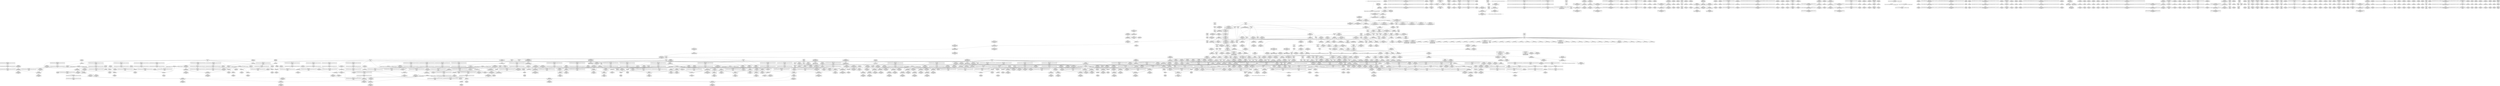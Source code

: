 digraph {
	CE0x5141b50 [shape=record,shape=Mrecord,label="{CE0x5141b50|_ret_i32_%call1,_!dbg_!27717|security/selinux/hooks.c,4248|*SummSink*}"]
	CE0x5229530 [shape=record,shape=Mrecord,label="{CE0x5229530|i64*_getelementptr_inbounds_(_11_x_i64_,_11_x_i64_*___llvm_gcov_ctr132,_i64_0,_i64_8)|*Constant*}"]
	CE0x51c3390 [shape=record,shape=Mrecord,label="{CE0x51c3390|rcu_lock_acquire:entry}"]
	CE0x521ec10 [shape=record,shape=Mrecord,label="{CE0x521ec10|i64*_getelementptr_inbounds_(_4_x_i64_,_4_x_i64_*___llvm_gcov_ctr128,_i64_0,_i64_3)|*Constant*|*SummSource*}"]
	CE0x5256b90 [shape=record,shape=Mrecord,label="{CE0x5256b90|i64*_getelementptr_inbounds_(_4_x_i64_,_4_x_i64_*___llvm_gcov_ctr129,_i64_0,_i64_2)|*Constant*|*SummSink*}"]
	CE0x5217f40 [shape=record,shape=Mrecord,label="{CE0x5217f40|i64*_getelementptr_inbounds_(_4_x_i64_,_4_x_i64_*___llvm_gcov_ctr130,_i64_0,_i64_2)|*Constant*|*SummSource*}"]
	CE0x5214cc0 [shape=record,shape=Mrecord,label="{CE0x5214cc0|_call_void_lockdep_rcu_suspicious(i8*_getelementptr_inbounds_(_25_x_i8_,_25_x_i8_*_.str45,_i32_0,_i32_0),_i32_883,_i8*_getelementptr_inbounds_(_42_x_i8_,_42_x_i8_*_.str46,_i32_0,_i32_0))_#10,_!dbg_!27728|include/linux/rcupdate.h,882}"]
	CE0x514ead0 [shape=record,shape=Mrecord,label="{CE0x514ead0|rcu_read_unlock:tmp2}"]
	CE0x51f5f90 [shape=record,shape=Mrecord,label="{CE0x51f5f90|__rcu_read_lock:tmp1|*SummSink*}"]
	CE0x51b23b0 [shape=record,shape=Mrecord,label="{CE0x51b23b0|task_sid:tmp20|security/selinux/hooks.c,208|*SummSink*}"]
	CE0x51e4bb0 [shape=record,shape=Mrecord,label="{CE0x51e4bb0|i64*_getelementptr_inbounds_(_2_x_i64_,_2_x_i64_*___llvm_gcov_ctr131,_i64_0,_i64_0)|*Constant*|*SummSink*}"]
	CE0x521f140 [shape=record,shape=Mrecord,label="{CE0x521f140|GLOBAL:__llvm_gcov_ctr132|Global_var:__llvm_gcov_ctr132|*SummSource*}"]
	CE0x51cc420 [shape=record,shape=Mrecord,label="{CE0x51cc420|sock_has_perm:tmp3|security/selinux/hooks.c,3964|*SummSource*}"]
	CE0x513c180 [shape=record,shape=Mrecord,label="{CE0x513c180|sock_has_perm:net|security/selinux/hooks.c, 3966|*SummSource*}"]
	CE0x51f03e0 [shape=record,shape=Mrecord,label="{CE0x51f03e0|COLLAPSED:_GCMRE___llvm_gcov_ctr133_internal_global_4_x_i64_zeroinitializer:_elem_0:default:}"]
	CE0x5264670 [shape=record,shape=Mrecord,label="{CE0x5264670|__preempt_count_add:tmp2}"]
	CE0x51fe780 [shape=record,shape=Mrecord,label="{CE0x51fe780|rcu_read_unlock:entry}"]
	CE0x51fe9c0 [shape=record,shape=Mrecord,label="{CE0x51fe9c0|GLOBAL:rcu_read_unlock|*Constant*|*SummSink*}"]
	CE0x5211ff0 [shape=record,shape=Mrecord,label="{CE0x5211ff0|GLOBAL:lockdep_rcu_suspicious|*Constant*}"]
	CE0x521d340 [shape=record,shape=Mrecord,label="{CE0x521d340|GLOBAL:lock_acquire|*Constant*|*SummSource*}"]
	CE0x5133510 [shape=record,shape=Mrecord,label="{CE0x5133510|_ret_%struct.task_struct*_%tmp4,_!dbg_!27714|./arch/x86/include/asm/current.h,14|*SummSink*}"]
	CE0x5165c60 [shape=record,shape=Mrecord,label="{CE0x5165c60|GLOBAL:__llvm_gcov_ctr126|Global_var:__llvm_gcov_ctr126|*SummSource*}"]
	CE0x52676b0 [shape=record,shape=Mrecord,label="{CE0x52676b0|rcu_lock_release:tmp2|*SummSource*}"]
	CE0x514fe50 [shape=record,shape=Mrecord,label="{CE0x514fe50|sock_has_perm:tmp18|security/selinux/hooks.c,3977|*SummSource*}"]
	CE0x51cbd40 [shape=record,shape=Mrecord,label="{CE0x51cbd40|sock_has_perm:tmp12|security/selinux/hooks.c,3970|*SummSink*}"]
	CE0x51f49d0 [shape=record,shape=Mrecord,label="{CE0x51f49d0|__preempt_count_sub:do.body}"]
	CE0x51bf510 [shape=record,shape=Mrecord,label="{CE0x51bf510|sock_has_perm:sclass|security/selinux/hooks.c,3976|*SummSource*}"]
	CE0x513e250 [shape=record,shape=Mrecord,label="{CE0x513e250|sock_has_perm:tmp1|*SummSink*}"]
	CE0x5167930 [shape=record,shape=Mrecord,label="{CE0x5167930|GLOBAL:rcu_read_lock|*Constant*|*SummSink*}"]
	CE0x521e1e0 [shape=record,shape=Mrecord,label="{CE0x521e1e0|rcu_read_unlock:tmp4|include/linux/rcupdate.h,933|*SummSink*}"]
	CE0x517fb10 [shape=record,shape=Mrecord,label="{CE0x517fb10|sock_has_perm:type|security/selinux/hooks.c,3972}"]
	CE0x5204160 [shape=record,shape=Mrecord,label="{CE0x5204160|GLOBAL:rcu_read_lock.__warned|Global_var:rcu_read_lock.__warned|*SummSink*}"]
	CE0x52124c0 [shape=record,shape=Mrecord,label="{CE0x52124c0|i8*_getelementptr_inbounds_(_25_x_i8_,_25_x_i8_*_.str45,_i32_0,_i32_0)|*Constant*|*SummSource*}"]
	CE0x52686f0 [shape=record,shape=Mrecord,label="{CE0x52686f0|i64*_getelementptr_inbounds_(_4_x_i64_,_4_x_i64_*___llvm_gcov_ctr133,_i64_0,_i64_2)|*Constant*}"]
	CE0x51bfe30 [shape=record,shape=Mrecord,label="{CE0x51bfe30|i32_4|*Constant*|*SummSource*}"]
	CE0x5155e80 [shape=record,shape=Mrecord,label="{CE0x5155e80|task_sid:if.end|*SummSink*}"]
	CE0x514d8f0 [shape=record,shape=Mrecord,label="{CE0x514d8f0|rcu_read_unlock:tmp3|*SummSink*}"]
	CE0x51367f0 [shape=record,shape=Mrecord,label="{CE0x51367f0|32:_%struct.sock*,_:_CRE_4,6_|*MultipleSource*|Function::selinux_socket_getsockopt&Arg::sock::|security/selinux/hooks.c,4248}"]
	CE0x51c2c70 [shape=record,shape=Mrecord,label="{CE0x51c2c70|sock_has_perm:tmp10|security/selinux/hooks.c,3969}"]
	CE0x520c3a0 [shape=record,shape=Mrecord,label="{CE0x520c3a0|rcu_read_lock:tmp6|include/linux/rcupdate.h,882}"]
	CE0x51c1c20 [shape=record,shape=Mrecord,label="{CE0x51c1c20|avc_has_perm:requested|Function::avc_has_perm&Arg::requested::|*SummSource*}"]
	CE0x51c09a0 [shape=record,shape=Mrecord,label="{CE0x51c09a0|i32_(i32,_i32,_i16,_i32,_%struct.common_audit_data*)*_bitcast_(i32_(i32,_i32,_i16,_i32,_%struct.common_audit_data.495*)*_avc_has_perm_to_i32_(i32,_i32,_i16,_i32,_%struct.common_audit_data*)*)|*Constant*|*SummSink*}"]
	CE0x51fd860 [shape=record,shape=Mrecord,label="{CE0x51fd860|cred_sid:cred|Function::cred_sid&Arg::cred::}"]
	CE0x51c3d60 [shape=record,shape=Mrecord,label="{CE0x51c3d60|8:_%struct.sock*,_:_SCME_26,27_}"]
	CE0x516c680 [shape=record,shape=Mrecord,label="{CE0x516c680|COLLAPSED:_GCMRE_current_task_external_global_%struct.task_struct*:_elem_0:default:}"]
	CE0x51e5d00 [shape=record,shape=Mrecord,label="{CE0x51e5d00|task_sid:tmp13|security/selinux/hooks.c,208}"]
	CE0x5251a10 [shape=record,shape=Mrecord,label="{CE0x5251a10|i64_ptrtoint_(i8*_blockaddress(_rcu_lock_release,_%__here)_to_i64)|*Constant*|*SummSink*}"]
	CE0x5218550 [shape=record,shape=Mrecord,label="{CE0x5218550|rcu_read_unlock:tmp15|include/linux/rcupdate.h,933|*SummSink*}"]
	CE0x51c03a0 [shape=record,shape=Mrecord,label="{CE0x51c03a0|sock_has_perm:call6|security/selinux/hooks.c,3976|*SummSource*}"]
	CE0x5216450 [shape=record,shape=Mrecord,label="{CE0x5216450|i64*_getelementptr_inbounds_(_11_x_i64_,_11_x_i64_*___llvm_gcov_ctr127,_i64_0,_i64_10)|*Constant*}"]
	CE0x51e5b40 [shape=record,shape=Mrecord,label="{CE0x51e5b40|i64*_getelementptr_inbounds_(_4_x_i64_,_4_x_i64_*___llvm_gcov_ctr133,_i64_0,_i64_0)|*Constant*|*SummSource*}"]
	CE0x5180390 [shape=record,shape=Mrecord,label="{CE0x5180390|i8_2|*Constant*}"]
	CE0x51c43f0 [shape=record,shape=Mrecord,label="{CE0x51c43f0|8:_%struct.sock*,_:_SCME_32,33_}"]
	CE0x5165e70 [shape=record,shape=Mrecord,label="{CE0x5165e70|_ret_void,_!dbg_!27717|include/linux/rcupdate.h,240|*SummSource*}"]
	CE0x520c510 [shape=record,shape=Mrecord,label="{CE0x520c510|rcu_read_lock:tmp5|include/linux/rcupdate.h,882|*SummSink*}"]
	CE0x51ee170 [shape=record,shape=Mrecord,label="{CE0x51ee170|_call_void___rcu_read_unlock()_#10,_!dbg_!27734|include/linux/rcupdate.h,937|*SummSink*}"]
	CE0x51e9820 [shape=record,shape=Mrecord,label="{CE0x51e9820|task_sid:tmp19|security/selinux/hooks.c,208|*SummSource*}"]
	CE0x51d8260 [shape=record,shape=Mrecord,label="{CE0x51d8260|GLOBAL:task_sid.__warned|Global_var:task_sid.__warned|*SummSink*}"]
	CE0x5165260 [shape=record,shape=Mrecord,label="{CE0x5165260|_call_void_asm_sideeffect_,_memory_,_dirflag_,_fpsr_,_flags_()_#3,_!dbg_!27714,_!srcloc_!27715|include/linux/rcupdate.h,239|*SummSource*}"]
	CE0x52a6790 [shape=record,shape=Mrecord,label="{CE0x52a6790|__preempt_count_sub:tmp1|*SummSink*}"]
	CE0x51c2310 [shape=record,shape=Mrecord,label="{CE0x51c2310|_ret_i32_%retval.0,_!dbg_!27728|security/selinux/avc.c,775|*SummSource*}"]
	CE0x51c18b0 [shape=record,shape=Mrecord,label="{CE0x51c18b0|rcu_read_lock:tmp9|include/linux/rcupdate.h,882|*SummSource*}"]
	CE0x52553e0 [shape=record,shape=Mrecord,label="{CE0x52553e0|rcu_lock_release:tmp1|*SummSource*}"]
	CE0x51f57b0 [shape=record,shape=Mrecord,label="{CE0x51f57b0|__rcu_read_unlock:tmp3|*SummSink*}"]
	CE0x51c3be0 [shape=record,shape=Mrecord,label="{CE0x51c3be0|8:_%struct.sock*,_:_SCME_25,26_}"]
	CE0x515bd60 [shape=record,shape=Mrecord,label="{CE0x515bd60|task_sid:tobool1|security/selinux/hooks.c,208|*SummSink*}"]
	CE0x51e6a60 [shape=record,shape=Mrecord,label="{CE0x51e6a60|task_sid:call3|security/selinux/hooks.c,208|*SummSource*}"]
	CE0x51e0190 [shape=record,shape=Mrecord,label="{CE0x51e0190|rcu_read_lock:do.end|*SummSource*}"]
	CE0x51b1280 [shape=record,shape=Mrecord,label="{CE0x51b1280|task_sid:tmp25|security/selinux/hooks.c,208|*SummSink*}"]
	CE0x5227430 [shape=record,shape=Mrecord,label="{CE0x5227430|rcu_read_unlock:tobool1|include/linux/rcupdate.h,933}"]
	CE0x51d5da0 [shape=record,shape=Mrecord,label="{CE0x51d5da0|task_sid:tmp5|security/selinux/hooks.c,208|*SummSource*}"]
	CE0x51dc9b0 [shape=record,shape=Mrecord,label="{CE0x51dc9b0|task_sid:tmp7|security/selinux/hooks.c,208|*SummSink*}"]
	CE0x51b6fc0 [shape=record,shape=Mrecord,label="{CE0x51b6fc0|__preempt_count_sub:do.end}"]
	CE0x51f4b10 [shape=record,shape=Mrecord,label="{CE0x51f4b10|__preempt_count_sub:do.body|*SummSink*}"]
	CE0x5265af0 [shape=record,shape=Mrecord,label="{CE0x5265af0|__rcu_read_lock:tmp4|include/linux/rcupdate.h,239|*SummSource*}"]
	CE0x5213470 [shape=record,shape=Mrecord,label="{CE0x5213470|i8*_getelementptr_inbounds_(_42_x_i8_,_42_x_i8_*_.str46,_i32_0,_i32_0)|*Constant*}"]
	CE0x51f0f50 [shape=record,shape=Mrecord,label="{CE0x51f0f50|rcu_lock_release:bb|*SummSource*}"]
	CE0x522d0a0 [shape=record,shape=Mrecord,label="{CE0x522d0a0|rcu_read_unlock:tmp19|include/linux/rcupdate.h,933|*SummSource*}"]
	CE0x51678c0 [shape=record,shape=Mrecord,label="{CE0x51678c0|GLOBAL:rcu_read_lock|*Constant*|*SummSource*}"]
	CE0x5216cc0 [shape=record,shape=Mrecord,label="{CE0x5216cc0|rcu_read_lock:tmp22|include/linux/rcupdate.h,884|*SummSource*}"]
	CE0x51f87e0 [shape=record,shape=Mrecord,label="{CE0x51f87e0|__preempt_count_add:do.end|*SummSource*}"]
	CE0x51f2c70 [shape=record,shape=Mrecord,label="{CE0x51f2c70|__preempt_count_sub:tmp7|./arch/x86/include/asm/preempt.h,78}"]
	CE0x516dad0 [shape=record,shape=Mrecord,label="{CE0x516dad0|task_sid:land.lhs.true}"]
	CE0x5168580 [shape=record,shape=Mrecord,label="{CE0x5168580|sock_has_perm:tmp|*SummSource*}"]
	CE0x5251cb0 [shape=record,shape=Mrecord,label="{CE0x5251cb0|rcu_lock_acquire:tmp7|*SummSink*}"]
	CE0x51369a0 [shape=record,shape=Mrecord,label="{CE0x51369a0|selinux_socket_getsockopt:tmp2}"]
	CE0x517fcb0 [shape=record,shape=Mrecord,label="{CE0x517fcb0|sock_has_perm:type|security/selinux/hooks.c,3972|*SummSink*}"]
	CE0x51faeb0 [shape=record,shape=Mrecord,label="{CE0x51faeb0|rcu_lock_release:tmp7|*SummSink*}"]
	CE0x51ef270 [shape=record,shape=Mrecord,label="{CE0x51ef270|_ret_void,_!dbg_!27717|include/linux/rcupdate.h,245|*SummSink*}"]
	CE0x5166460 [shape=record,shape=Mrecord,label="{CE0x5166460|_ret_void,_!dbg_!27735|include/linux/rcupdate.h,884|*SummSource*}"]
	CE0x5222280 [shape=record,shape=Mrecord,label="{CE0x5222280|rcu_read_unlock:tmp7|include/linux/rcupdate.h,933|*SummSink*}"]
	CE0x51c24d0 [shape=record,shape=Mrecord,label="{CE0x51c24d0|_ret_i32_%retval.0,_!dbg_!27728|security/selinux/avc.c,775|*SummSink*}"]
	CE0x5263bd0 [shape=record,shape=Mrecord,label="{CE0x5263bd0|__rcu_read_unlock:bb|*SummSink*}"]
	CE0x514b560 [shape=record,shape=Mrecord,label="{CE0x514b560|sock_has_perm:entry|*SummSink*}"]
	CE0x5222f50 [shape=record,shape=Mrecord,label="{CE0x5222f50|rcu_lock_release:tmp|*SummSink*}"]
	CE0x5207080 [shape=record,shape=Mrecord,label="{CE0x5207080|__rcu_read_lock:tmp1}"]
	CE0x51aebd0 [shape=record,shape=Mrecord,label="{CE0x51aebd0|i32_208|*Constant*|*SummSource*}"]
	CE0x5165700 [shape=record,shape=Mrecord,label="{CE0x5165700|i64*_getelementptr_inbounds_(_11_x_i64_,_11_x_i64_*___llvm_gcov_ctr127,_i64_0,_i64_0)|*Constant*|*SummSource*}"]
	CE0x521f820 [shape=record,shape=Mrecord,label="{CE0x521f820|rcu_read_unlock:tmp10|include/linux/rcupdate.h,933|*SummSource*}"]
	CE0x51b0c10 [shape=record,shape=Mrecord,label="{CE0x51b0c10|task_sid:tmp24|security/selinux/hooks.c,208|*SummSink*}"]
	CE0x5211dd0 [shape=record,shape=Mrecord,label="{CE0x5211dd0|i64*_getelementptr_inbounds_(_11_x_i64_,_11_x_i64_*___llvm_gcov_ctr127,_i64_0,_i64_8)|*Constant*|*SummSink*}"]
	CE0x52034b0 [shape=record,shape=Mrecord,label="{CE0x52034b0|GLOBAL:rcu_read_lock.__warned|Global_var:rcu_read_lock.__warned}"]
	CE0x52599f0 [shape=record,shape=Mrecord,label="{CE0x52599f0|__preempt_count_add:do.end}"]
	CE0x51fc310 [shape=record,shape=Mrecord,label="{CE0x51fc310|task_sid:tmp26|security/selinux/hooks.c,208|*SummSource*}"]
	CE0x5197970 [shape=record,shape=Mrecord,label="{CE0x5197970|sock_has_perm:tmp19|security/selinux/hooks.c,3977}"]
	CE0x51cfcd0 [shape=record,shape=Mrecord,label="{CE0x51cfcd0|rcu_read_lock:tmp12|include/linux/rcupdate.h,882}"]
	CE0x515c570 [shape=record,shape=Mrecord,label="{CE0x515c570|_call_void_mcount()_#3}"]
	CE0x5221bb0 [shape=record,shape=Mrecord,label="{CE0x5221bb0|rcu_read_unlock:if.then|*SummSource*}"]
	CE0x51ed5c0 [shape=record,shape=Mrecord,label="{CE0x51ed5c0|rcu_lock_release:map|Function::rcu_lock_release&Arg::map::}"]
	CE0x521c7a0 [shape=record,shape=Mrecord,label="{CE0x521c7a0|rcu_lock_acquire:tmp4|include/linux/rcupdate.h,418}"]
	CE0x5140ad0 [shape=record,shape=Mrecord,label="{CE0x5140ad0|_call_void_mcount()_#3|*SummSink*}"]
	CE0x51dd3c0 [shape=record,shape=Mrecord,label="{CE0x51dd3c0|rcu_read_lock:if.then}"]
	CE0x51f6d00 [shape=record,shape=Mrecord,label="{CE0x51f6d00|i64_ptrtoint_(i8*_blockaddress(_rcu_lock_acquire,_%__here)_to_i64)|*Constant*|*SummSource*}"]
	CE0x5252ce0 [shape=record,shape=Mrecord,label="{CE0x5252ce0|rcu_lock_release:indirectgoto}"]
	CE0x51fa430 [shape=record,shape=Mrecord,label="{CE0x51fa430|i64*_getelementptr_inbounds_(_4_x_i64_,_4_x_i64_*___llvm_gcov_ctr134,_i64_0,_i64_2)|*Constant*|*SummSource*}"]
	CE0x5166920 [shape=record,shape=Mrecord,label="{CE0x5166920|_call_void_rcu_read_lock()_#10,_!dbg_!27712|security/selinux/hooks.c,207}"]
	CE0x51f0bc0 [shape=record,shape=Mrecord,label="{CE0x51f0bc0|_call_void_lock_acquire(%struct.lockdep_map*_%map,_i32_0,_i32_0,_i32_2,_i32_0,_%struct.lockdep_map*_null,_i64_ptrtoint_(i8*_blockaddress(_rcu_lock_acquire,_%__here)_to_i64))_#10,_!dbg_!27716|include/linux/rcupdate.h,418}"]
	CE0x5140120 [shape=record,shape=Mrecord,label="{CE0x5140120|cred_sid:tmp5|security/selinux/hooks.c,196|*SummSource*}"]
	CE0x51e0770 [shape=record,shape=Mrecord,label="{CE0x51e0770|task_sid:call|security/selinux/hooks.c,208}"]
	CE0x51bd610 [shape=record,shape=Mrecord,label="{CE0x51bd610|sock_has_perm:net1|security/selinux/hooks.c,3973}"]
	CE0x51fc9f0 [shape=record,shape=Mrecord,label="{CE0x51fc9f0|task_sid:tmp27|security/selinux/hooks.c,208|*SummSink*}"]
	CE0x52858a0 [shape=record,shape=Mrecord,label="{CE0x52858a0|__preempt_count_sub:bb|*SummSource*}"]
	CE0x51dd4a0 [shape=record,shape=Mrecord,label="{CE0x51dd4a0|rcu_read_lock:if.then|*SummSource*}"]
	CE0x52560b0 [shape=record,shape=Mrecord,label="{CE0x52560b0|i64*_getelementptr_inbounds_(_4_x_i64_,_4_x_i64_*___llvm_gcov_ctr134,_i64_0,_i64_3)|*Constant*}"]
	CE0x5263940 [shape=record,shape=Mrecord,label="{CE0x5263940|i64*_getelementptr_inbounds_(_4_x_i64_,_4_x_i64_*___llvm_gcov_ctr133,_i64_0,_i64_3)|*Constant*|*SummSource*}"]
	CE0x5140cb0 [shape=record,shape=Mrecord,label="{CE0x5140cb0|selinux_socket_getsockopt:tmp2|*SummSource*}"]
	CE0x51bc590 [shape=record,shape=Mrecord,label="{CE0x51bc590|sock_has_perm:u|security/selinux/hooks.c,3973}"]
	CE0x513b2e0 [shape=record,shape=Mrecord,label="{CE0x513b2e0|i64*_getelementptr_inbounds_(_2_x_i64_,_2_x_i64_*___llvm_gcov_ctr365,_i64_0,_i64_0)|*Constant*}"]
	CE0x521db40 [shape=record,shape=Mrecord,label="{CE0x521db40|__rcu_read_lock:tmp6|include/linux/rcupdate.h,240}"]
	CE0x51595c0 [shape=record,shape=Mrecord,label="{CE0x51595c0|get_current:tmp|*SummSink*}"]
	CE0x51da000 [shape=record,shape=Mrecord,label="{CE0x51da000|task_sid:real_cred|security/selinux/hooks.c,208|*SummSource*}"]
	CE0x516eac0 [shape=record,shape=Mrecord,label="{CE0x516eac0|sock_has_perm:sk_security|security/selinux/hooks.c,3964}"]
	CE0x5210b30 [shape=record,shape=Mrecord,label="{CE0x5210b30|rcu_read_lock:tmp14|include/linux/rcupdate.h,882|*SummSource*}"]
	CE0x51ee700 [shape=record,shape=Mrecord,label="{CE0x51ee700|__rcu_read_unlock:entry}"]
	CE0x51e4530 [shape=record,shape=Mrecord,label="{CE0x51e4530|i64_3|*Constant*}"]
	CE0x51e1330 [shape=record,shape=Mrecord,label="{CE0x51e1330|_call_void_mcount()_#3|*SummSource*}"]
	CE0x51e8150 [shape=record,shape=Mrecord,label="{CE0x51e8150|task_sid:tmp15|security/selinux/hooks.c,208|*SummSink*}"]
	CE0x51def80 [shape=record,shape=Mrecord,label="{CE0x51def80|task_sid:tmp9|security/selinux/hooks.c,208|*SummSource*}"]
	CE0x51f6b00 [shape=record,shape=Mrecord,label="{CE0x51f6b00|%struct.lockdep_map*_null|*Constant*|*SummSink*}"]
	CE0x5146960 [shape=record,shape=Mrecord,label="{CE0x5146960|i64*_getelementptr_inbounds_(_2_x_i64_,_2_x_i64_*___llvm_gcov_ctr98,_i64_0,_i64_1)|*Constant*|*SummSink*}"]
	CE0x5139970 [shape=record,shape=Mrecord,label="{CE0x5139970|selinux_socket_getsockopt:tmp|*SummSource*}"]
	CE0x52004e0 [shape=record,shape=Mrecord,label="{CE0x52004e0|rcu_read_lock:land.lhs.true2|*SummSource*}"]
	CE0x521d610 [shape=record,shape=Mrecord,label="{CE0x521d610|GLOBAL:lock_acquire|*Constant*|*SummSink*}"]
	CE0x5257790 [shape=record,shape=Mrecord,label="{CE0x5257790|__preempt_count_add:tmp7|./arch/x86/include/asm/preempt.h,73}"]
	CE0x513ae10 [shape=record,shape=Mrecord,label="{CE0x513ae10|i64*_getelementptr_inbounds_(_2_x_i64_,_2_x_i64_*___llvm_gcov_ctr365,_i64_0,_i64_1)|*Constant*|*SummSource*}"]
	CE0x515bf50 [shape=record,shape=Mrecord,label="{CE0x515bf50|i32_22|*Constant*|*SummSource*}"]
	CE0x51f6110 [shape=record,shape=Mrecord,label="{CE0x51f6110|i64*_getelementptr_inbounds_(_4_x_i64_,_4_x_i64_*___llvm_gcov_ctr128,_i64_0,_i64_1)|*Constant*|*SummSource*}"]
	CE0x51b26c0 [shape=record,shape=Mrecord,label="{CE0x51b26c0|task_sid:tmp21|security/selinux/hooks.c,208|*SummSink*}"]
	CE0x5211040 [shape=record,shape=Mrecord,label="{CE0x5211040|rcu_read_lock:tmp15|include/linux/rcupdate.h,882|*SummSource*}"]
	CE0x516c3f0 [shape=record,shape=Mrecord,label="{CE0x516c3f0|get_current:tmp|*SummSource*}"]
	CE0x521c900 [shape=record,shape=Mrecord,label="{CE0x521c900|i64*_getelementptr_inbounds_(_4_x_i64_,_4_x_i64_*___llvm_gcov_ctr130,_i64_0,_i64_2)|*Constant*}"]
	CE0x5141850 [shape=record,shape=Mrecord,label="{CE0x5141850|i64_1|*Constant*}"]
	CE0x5264a90 [shape=record,shape=Mrecord,label="{CE0x5264a90|i64*_getelementptr_inbounds_(_4_x_i64_,_4_x_i64_*___llvm_gcov_ctr134,_i64_0,_i64_2)|*Constant*}"]
	CE0x51fdf50 [shape=record,shape=Mrecord,label="{CE0x51fdf50|_ret_i32_%tmp6,_!dbg_!27716|security/selinux/hooks.c,197|*SummSink*}"]
	CE0x52042d0 [shape=record,shape=Mrecord,label="{CE0x52042d0|rcu_read_lock:tmp8|include/linux/rcupdate.h,882}"]
	CE0x51bfb50 [shape=record,shape=Mrecord,label="{CE0x51bfb50|sock_has_perm:tmp16|security/selinux/hooks.c,3976|*SummSink*}"]
	CE0x516b050 [shape=record,shape=Mrecord,label="{CE0x516b050|_call_void___rcu_read_lock()_#10,_!dbg_!27710|include/linux/rcupdate.h,879}"]
	CE0x524f310 [shape=record,shape=Mrecord,label="{CE0x524f310|rcu_lock_release:tmp4|include/linux/rcupdate.h,423}"]
	CE0x51fac20 [shape=record,shape=Mrecord,label="{CE0x51fac20|rcu_lock_release:tmp7}"]
	CE0x52a6650 [shape=record,shape=Mrecord,label="{CE0x52a6650|i64*_getelementptr_inbounds_(_4_x_i64_,_4_x_i64_*___llvm_gcov_ctr129,_i64_0,_i64_0)|*Constant*}"]
	CE0x51f73e0 [shape=record,shape=Mrecord,label="{CE0x51f73e0|i64*_getelementptr_inbounds_(_4_x_i64_,_4_x_i64_*___llvm_gcov_ctr130,_i64_0,_i64_3)|*Constant*|*SummSink*}"]
	CE0x51beef0 [shape=record,shape=Mrecord,label="{CE0x51beef0|sock_has_perm:sid5|security/selinux/hooks.c,3976}"]
	CE0x51f1530 [shape=record,shape=Mrecord,label="{CE0x51f1530|i64*_getelementptr_inbounds_(_4_x_i64_,_4_x_i64_*___llvm_gcov_ctr128,_i64_0,_i64_0)|*Constant*|*SummSink*}"]
	CE0x52223f0 [shape=record,shape=Mrecord,label="{CE0x52223f0|GLOBAL:rcu_read_unlock.__warned|Global_var:rcu_read_unlock.__warned}"]
	CE0x521d6a0 [shape=record,shape=Mrecord,label="{CE0x521d6a0|i64_ptrtoint_(i8*_blockaddress(_rcu_lock_acquire,_%__here)_to_i64)|*Constant*}"]
	CE0x5261fc0 [shape=record,shape=Mrecord,label="{CE0x5261fc0|i64*_getelementptr_inbounds_(_4_x_i64_,_4_x_i64_*___llvm_gcov_ctr129,_i64_0,_i64_2)|*Constant*|*SummSource*}"]
	CE0x51fc1a0 [shape=record,shape=Mrecord,label="{CE0x51fc1a0|i64*_getelementptr_inbounds_(_13_x_i64_,_13_x_i64_*___llvm_gcov_ctr126,_i64_0,_i64_12)|*Constant*|*SummSource*}"]
	CE0x5145320 [shape=record,shape=Mrecord,label="{CE0x5145320|get_current:tmp3}"]
	CE0x5157570 [shape=record,shape=Mrecord,label="{CE0x5157570|__rcu_read_lock:tmp5|include/linux/rcupdate.h,239}"]
	CE0x5148d60 [shape=record,shape=Mrecord,label="{CE0x5148d60|i32_5|*Constant*|*SummSource*}"]
	CE0x51e85e0 [shape=record,shape=Mrecord,label="{CE0x51e85e0|task_sid:tmp16|security/selinux/hooks.c,208|*SummSource*}"]
	CE0x5138ef0 [shape=record,shape=Mrecord,label="{CE0x5138ef0|selinux_socket_getsockopt:call|security/selinux/hooks.c,4248|*SummSource*}"]
	CE0x52053f0 [shape=record,shape=Mrecord,label="{CE0x52053f0|rcu_read_lock:tmp6|include/linux/rcupdate.h,882|*SummSink*}"]
	CE0x51e7880 [shape=record,shape=Mrecord,label="{CE0x51e7880|i64_6|*Constant*|*SummSource*}"]
	CE0x5198170 [shape=record,shape=Mrecord,label="{CE0x5198170|sock_has_perm:tmp20|security/selinux/hooks.c,3977|*SummSink*}"]
	CE0x5166510 [shape=record,shape=Mrecord,label="{CE0x5166510|rcu_read_lock:tmp3|*SummSink*}"]
	CE0x51d8d10 [shape=record,shape=Mrecord,label="{CE0x51d8d10|_call_void_rcu_lock_acquire(%struct.lockdep_map*_rcu_lock_map)_#10,_!dbg_!27711|include/linux/rcupdate.h,881}"]
	CE0x522a020 [shape=record,shape=Mrecord,label="{CE0x522a020|rcu_read_unlock:tmp17|include/linux/rcupdate.h,933|*SummSink*}"]
	CE0x51d6080 [shape=record,shape=Mrecord,label="{CE0x51d6080|i64*_getelementptr_inbounds_(_11_x_i64_,_11_x_i64_*___llvm_gcov_ctr127,_i64_0,_i64_1)|*Constant*}"]
	CE0x5269130 [shape=record,shape=Mrecord,label="{CE0x5269130|rcu_lock_release:__here|*SummSource*}"]
	CE0x5201a10 [shape=record,shape=Mrecord,label="{CE0x5201a10|cred_sid:tmp6|security/selinux/hooks.c,197}"]
	CE0x51c0120 [shape=record,shape=Mrecord,label="{CE0x51c0120|sock_has_perm:sclass|security/selinux/hooks.c,3976}"]
	CE0x5220eb0 [shape=record,shape=Mrecord,label="{CE0x5220eb0|_ret_void,_!dbg_!27719|./arch/x86/include/asm/preempt.h,73|*SummSource*}"]
	CE0x51eaca0 [shape=record,shape=Mrecord,label="{CE0x51eaca0|GLOBAL:lockdep_rcu_suspicious|*Constant*|*SummSink*}"]
	CE0x51eae20 [shape=record,shape=Mrecord,label="{CE0x51eae20|i8*_getelementptr_inbounds_(_25_x_i8_,_25_x_i8_*_.str3,_i32_0,_i32_0)|*Constant*|*SummSource*}"]
	CE0x51ee860 [shape=record,shape=Mrecord,label="{CE0x51ee860|__rcu_read_unlock:entry|*SummSource*}"]
	CE0x51e4a50 [shape=record,shape=Mrecord,label="{CE0x51e4a50|i64*_getelementptr_inbounds_(_2_x_i64_,_2_x_i64_*___llvm_gcov_ctr131,_i64_0,_i64_0)|*Constant*|*SummSource*}"]
	CE0x513a520 [shape=record,shape=Mrecord,label="{CE0x513a520|get_current:entry}"]
	CE0x52622c0 [shape=record,shape=Mrecord,label="{CE0x52622c0|__rcu_read_unlock:do.body|*SummSource*}"]
	CE0x51d6b40 [shape=record,shape=Mrecord,label="{CE0x51d6b40|task_sid:tmp11|security/selinux/hooks.c,208|*SummSink*}"]
	CE0x5268200 [shape=record,shape=Mrecord,label="{CE0x5268200|__preempt_count_add:bb}"]
	CE0x51e3610 [shape=record,shape=Mrecord,label="{CE0x51e3610|task_sid:tobool|security/selinux/hooks.c,208|*SummSink*}"]
	CE0x5251230 [shape=record,shape=Mrecord,label="{CE0x5251230|GLOBAL:lock_release|*Constant*|*SummSink*}"]
	CE0x521b740 [shape=record,shape=Mrecord,label="{CE0x521b740|rcu_read_unlock:tmp|*SummSource*}"]
	CE0x514bb60 [shape=record,shape=Mrecord,label="{CE0x514bb60|rcu_read_lock:tmp2}"]
	CE0x516c2e0 [shape=record,shape=Mrecord,label="{CE0x516c2e0|COLLAPSED:_GCMRE___llvm_gcov_ctr128_internal_global_4_x_i64_zeroinitializer:_elem_0:default:}"]
	CE0x51e70e0 [shape=record,shape=Mrecord,label="{CE0x51e70e0|task_sid:tobool4|security/selinux/hooks.c,208|*SummSink*}"]
	CE0x513c8d0 [shape=record,shape=Mrecord,label="{CE0x513c8d0|rcu_lock_acquire:entry|*SummSource*}"]
	CE0x51e3970 [shape=record,shape=Mrecord,label="{CE0x51e3970|COLLAPSED:_GCMRE___llvm_gcov_ctr131_internal_global_2_x_i64_zeroinitializer:_elem_0:default:}"]
	"CONST[source:0(mediator),value:2(dynamic)][purpose:{subject}][SnkIdx:0]"
	CE0x51c0b10 [shape=record,shape=Mrecord,label="{CE0x51c0b10|avc_has_perm:entry}"]
	CE0x51e9490 [shape=record,shape=Mrecord,label="{CE0x51e9490|task_sid:tmp18|security/selinux/hooks.c,208|*SummSink*}"]
	CE0x515bbf0 [shape=record,shape=Mrecord,label="{CE0x515bbf0|task_sid:tobool1|security/selinux/hooks.c,208|*SummSource*}"]
	CE0x5267360 [shape=record,shape=Mrecord,label="{CE0x5267360|void_(i32*,_i32,_i32*)*_asm_addl_$1,_%gs:$0_,_*m,ri,*m,_dirflag_,_fpsr_,_flags_|*SummSource*}"]
	CE0x51c5e10 [shape=record,shape=Mrecord,label="{CE0x51c5e10|8:_%struct.sock*,_:_SCME_54,55_}"]
	CE0x51dffb0 [shape=record,shape=Mrecord,label="{CE0x51dffb0|rcu_read_lock:do.body|*SummSink*}"]
	CE0x52a5080 [shape=record,shape=Mrecord,label="{CE0x52a5080|__preempt_count_sub:tmp|*SummSource*}"]
	CE0x51de660 [shape=record,shape=Mrecord,label="{CE0x51de660|cred_sid:sid|security/selinux/hooks.c,197|*SummSource*}"]
	CE0x5265f90 [shape=record,shape=Mrecord,label="{CE0x5265f90|i64*_getelementptr_inbounds_(_4_x_i64_,_4_x_i64_*___llvm_gcov_ctr134,_i64_0,_i64_1)|*Constant*|*SummSink*}"]
	CE0x521cce0 [shape=record,shape=Mrecord,label="{CE0x521cce0|_call_void_asm_sideeffect_,_memory_,_dirflag_,_fpsr_,_flags_()_#3,_!dbg_!27711,_!srcloc_!27714|include/linux/rcupdate.h,244}"]
	CE0x5254a70 [shape=record,shape=Mrecord,label="{CE0x5254a70|__rcu_read_unlock:tmp5|include/linux/rcupdate.h,244|*SummSource*}"]
	CE0x514f950 [shape=record,shape=Mrecord,label="{CE0x514f950|i64*_getelementptr_inbounds_(_6_x_i64_,_6_x_i64_*___llvm_gcov_ctr327,_i64_0,_i64_5)|*Constant*|*SummSource*}"]
	CE0x52025c0 [shape=record,shape=Mrecord,label="{CE0x52025c0|rcu_lock_acquire:tmp3}"]
	CE0x514a6b0 [shape=record,shape=Mrecord,label="{CE0x514a6b0|_call_void_lock_release(%struct.lockdep_map*_%map,_i32_1,_i64_ptrtoint_(i8*_blockaddress(_rcu_lock_release,_%__here)_to_i64))_#10,_!dbg_!27716|include/linux/rcupdate.h,423}"]
	CE0x5267fc0 [shape=record,shape=Mrecord,label="{CE0x5267fc0|__rcu_read_unlock:tmp6|include/linux/rcupdate.h,245|*SummSink*}"]
	CE0x515d6d0 [shape=record,shape=Mrecord,label="{CE0x515d6d0|i32_59|*Constant*|*SummSource*}"]
	CE0x51693b0 [shape=record,shape=Mrecord,label="{CE0x51693b0|task_sid:tmp3|*SummSource*}"]
	CE0x5132d40 [shape=record,shape=Mrecord,label="{CE0x5132d40|16:_i32,_24:_i16,_:_CRE_16,20_|*MultipleSource*|*LoadInst*|security/selinux/hooks.c,3964|security/selinux/hooks.c,3964|security/selinux/hooks.c,3969}"]
	CE0x51fd5f0 [shape=record,shape=Mrecord,label="{CE0x51fd5f0|cred_sid:entry|*SummSource*}"]
	CE0x51de470 [shape=record,shape=Mrecord,label="{CE0x51de470|cred_sid:sid|security/selinux/hooks.c,197}"]
	CE0x51db7a0 [shape=record,shape=Mrecord,label="{CE0x51db7a0|i64*_getelementptr_inbounds_(_13_x_i64_,_13_x_i64_*___llvm_gcov_ctr126,_i64_0,_i64_0)|*Constant*|*SummSink*}"]
	CE0x52016b0 [shape=record,shape=Mrecord,label="{CE0x52016b0|rcu_read_lock:bb|*SummSink*}"]
	CE0x5220f20 [shape=record,shape=Mrecord,label="{CE0x5220f20|_ret_void,_!dbg_!27719|./arch/x86/include/asm/preempt.h,73|*SummSink*}"]
	CE0x5226cb0 [shape=record,shape=Mrecord,label="{CE0x5226cb0|rcu_read_unlock:tmp9|include/linux/rcupdate.h,933|*SummSource*}"]
	CE0x51c9430 [shape=record,shape=Mrecord,label="{CE0x51c9430|i64_0|*Constant*}"]
	CE0x51fd780 [shape=record,shape=Mrecord,label="{CE0x51fd780|cred_sid:entry|*SummSink*}"]
	CE0x5158e70 [shape=record,shape=Mrecord,label="{CE0x5158e70|get_current:tmp3|*SummSource*}"]
	CE0x51bf070 [shape=record,shape=Mrecord,label="{CE0x51bf070|sock_has_perm:sid5|security/selinux/hooks.c,3976|*SummSource*}"]
	CE0x51c3260 [shape=record,shape=Mrecord,label="{CE0x51c3260|_call_void_rcu_lock_acquire(%struct.lockdep_map*_rcu_lock_map)_#10,_!dbg_!27711|include/linux/rcupdate.h,881|*SummSink*}"]
	CE0x522adb0 [shape=record,shape=Mrecord,label="{CE0x522adb0|_call_void_asm_addl_$1,_%gs:$0_,_*m,ri,*m,_dirflag_,_fpsr_,_flags_(i32*___preempt_count,_i32_%sub,_i32*___preempt_count)_#3,_!dbg_!27717,_!srcloc_!27718|./arch/x86/include/asm/preempt.h,77|*SummSink*}"]
	CE0x51fddf0 [shape=record,shape=Mrecord,label="{CE0x51fddf0|_ret_i32_%tmp6,_!dbg_!27716|security/selinux/hooks.c,197|*SummSource*}"]
	CE0x5257b30 [shape=record,shape=Mrecord,label="{CE0x5257b30|_call_void_mcount()_#3|*SummSink*}"]
	CE0x51b9410 [shape=record,shape=Mrecord,label="{CE0x51b9410|__preempt_count_sub:tmp4|./arch/x86/include/asm/preempt.h,77}"]
	CE0x5158f10 [shape=record,shape=Mrecord,label="{CE0x5158f10|get_current:tmp3|*SummSink*}"]
	CE0x51e96c0 [shape=record,shape=Mrecord,label="{CE0x51e96c0|i8_1|*Constant*}"]
	CE0x51395c0 [shape=record,shape=Mrecord,label="{CE0x51395c0|selinux_socket_getsockopt:tmp1|*SummSource*}"]
	CE0x521ad70 [shape=record,shape=Mrecord,label="{CE0x521ad70|rcu_read_unlock:tmp5|include/linux/rcupdate.h,933}"]
	CE0x51ca5a0 [shape=record,shape=Mrecord,label="{CE0x51ca5a0|GLOBAL:__llvm_gcov_ctr327|Global_var:__llvm_gcov_ctr327|*SummSink*}"]
	CE0x5258fa0 [shape=record,shape=Mrecord,label="{CE0x5258fa0|i64*_getelementptr_inbounds_(_4_x_i64_,_4_x_i64_*___llvm_gcov_ctr129,_i64_0,_i64_2)|*Constant*}"]
	CE0x51c3470 [shape=record,shape=Mrecord,label="{CE0x51c3470|GLOBAL:rcu_lock_acquire|*Constant*}"]
	CE0x5221870 [shape=record,shape=Mrecord,label="{CE0x5221870|_call_void_mcount()_#3|*SummSource*}"]
	CE0x5262730 [shape=record,shape=Mrecord,label="{CE0x5262730|i64*_getelementptr_inbounds_(_4_x_i64_,_4_x_i64_*___llvm_gcov_ctr134,_i64_0,_i64_0)|*Constant*}"]
	CE0x513c730 [shape=record,shape=Mrecord,label="{CE0x513c730|GLOBAL:rcu_lock_acquire|*Constant*|*SummSource*}"]
	CE0x5132510 [shape=record,shape=Mrecord,label="{CE0x5132510|i32_2|*Constant*|*SummSource*}"]
	CE0x5214fb0 [shape=record,shape=Mrecord,label="{CE0x5214fb0|i8*_getelementptr_inbounds_(_25_x_i8_,_25_x_i8_*_.str45,_i32_0,_i32_0)|*Constant*|*SummSink*}"]
	CE0x51870f0 [shape=record,shape=Mrecord,label="{CE0x51870f0|cred_sid:tmp4|*LoadInst*|security/selinux/hooks.c,196|*SummSource*}"]
	CE0x52191b0 [shape=record,shape=Mrecord,label="{CE0x52191b0|__rcu_read_lock:bb|*SummSource*}"]
	CE0x522a500 [shape=record,shape=Mrecord,label="{CE0x522a500|rcu_read_unlock:tmp18|include/linux/rcupdate.h,933|*SummSource*}"]
	CE0x51f5d50 [shape=record,shape=Mrecord,label="{CE0x51f5d50|__preempt_count_add:tmp3|*SummSource*}"]
	CE0x513fa90 [shape=record,shape=Mrecord,label="{CE0x513fa90|i64*_getelementptr_inbounds_(_2_x_i64_,_2_x_i64_*___llvm_gcov_ctr98,_i64_0,_i64_0)|*Constant*|*SummSink*}"]
	CE0x5158540 [shape=record,shape=Mrecord,label="{CE0x5158540|task_sid:land.lhs.true2|*SummSink*}"]
	CE0x513bb00 [shape=record,shape=Mrecord,label="{CE0x513bb00|selinux_socket_getsockopt:call|security/selinux/hooks.c,4248|*SummSink*}"]
	CE0x51d7080 [shape=record,shape=Mrecord,label="{CE0x51d7080|rcu_read_lock:tmp4|include/linux/rcupdate.h,882|*SummSink*}"]
	CE0x5221130 [shape=record,shape=Mrecord,label="{CE0x5221130|rcu_read_unlock:tmp6|include/linux/rcupdate.h,933|*SummSink*}"]
	CE0x522a7a0 [shape=record,shape=Mrecord,label="{CE0x522a7a0|_call_void_lockdep_rcu_suspicious(i8*_getelementptr_inbounds_(_25_x_i8_,_25_x_i8_*_.str45,_i32_0,_i32_0),_i32_934,_i8*_getelementptr_inbounds_(_44_x_i8_,_44_x_i8_*_.str47,_i32_0,_i32_0))_#10,_!dbg_!27726|include/linux/rcupdate.h,933}"]
	CE0x51bbde0 [shape=record,shape=Mrecord,label="{CE0x51bbde0|i64*_getelementptr_inbounds_(_4_x_i64_,_4_x_i64_*___llvm_gcov_ctr128,_i64_0,_i64_1)|*Constant*}"]
	CE0x5217c20 [shape=record,shape=Mrecord,label="{CE0x5217c20|rcu_read_unlock:tmp3}"]
	CE0x51e6110 [shape=record,shape=Mrecord,label="{CE0x51e6110|task_sid:tmp12|security/selinux/hooks.c,208|*SummSink*}"]
	CE0x5255780 [shape=record,shape=Mrecord,label="{CE0x5255780|i64*_getelementptr_inbounds_(_4_x_i64_,_4_x_i64_*___llvm_gcov_ctr130,_i64_0,_i64_0)|*Constant*|*SummSink*}"]
	CE0x51f4e00 [shape=record,shape=Mrecord,label="{CE0x51f4e00|i64*_getelementptr_inbounds_(_4_x_i64_,_4_x_i64_*___llvm_gcov_ctr134,_i64_0,_i64_1)|*Constant*}"]
	CE0x51e0b10 [shape=record,shape=Mrecord,label="{CE0x51e0b10|cred_sid:tmp1}"]
	CE0x51fa340 [shape=record,shape=Mrecord,label="{CE0x51fa340|i64*_getelementptr_inbounds_(_4_x_i64_,_4_x_i64_*___llvm_gcov_ctr129,_i64_0,_i64_0)|*Constant*|*SummSink*}"]
	CE0x51bf9b0 [shape=record,shape=Mrecord,label="{CE0x51bf9b0|sock_has_perm:tmp16|security/selinux/hooks.c,3976}"]
	CE0x5158630 [shape=record,shape=Mrecord,label="{CE0x5158630|task_sid:if.end}"]
	CE0x5205c00 [shape=record,shape=Mrecord,label="{CE0x5205c00|GLOBAL:__llvm_gcov_ctr127|Global_var:__llvm_gcov_ctr127|*SummSink*}"]
	CE0x52648c0 [shape=record,shape=Mrecord,label="{CE0x52648c0|_call_void_mcount()_#3|*SummSource*}"]
	CE0x51dd6c0 [shape=record,shape=Mrecord,label="{CE0x51dd6c0|cred_sid:tmp6|security/selinux/hooks.c,197|*SummSink*}"]
	CE0x51e75d0 [shape=record,shape=Mrecord,label="{CE0x51e75d0|i64_7|*Constant*|*SummSink*}"]
	CE0x521f4b0 [shape=record,shape=Mrecord,label="{CE0x521f4b0|i64*_getelementptr_inbounds_(_4_x_i64_,_4_x_i64_*___llvm_gcov_ctr130,_i64_0,_i64_1)|*Constant*|*SummSink*}"]
	CE0x5218b10 [shape=record,shape=Mrecord,label="{CE0x5218b10|i64*_getelementptr_inbounds_(_4_x_i64_,_4_x_i64_*___llvm_gcov_ctr128,_i64_0,_i64_2)|*Constant*|*SummSource*}"]
	CE0x524e380 [shape=record,shape=Mrecord,label="{CE0x524e380|rcu_lock_acquire:tmp5|include/linux/rcupdate.h,418}"]
	CE0x5144c40 [shape=record,shape=Mrecord,label="{CE0x5144c40|i32_0|*Constant*}"]
	CE0x5166ac0 [shape=record,shape=Mrecord,label="{CE0x5166ac0|_call_void_rcu_read_lock()_#10,_!dbg_!27712|security/selinux/hooks.c,207|*SummSink*}"]
	CE0x51f5e50 [shape=record,shape=Mrecord,label="{CE0x51f5e50|__preempt_count_add:tmp3|*SummSink*}"]
	CE0x521f2b0 [shape=record,shape=Mrecord,label="{CE0x521f2b0|GLOBAL:__llvm_gcov_ctr132|Global_var:__llvm_gcov_ctr132|*SummSink*}"]
	CE0x5180b00 [shape=record,shape=Mrecord,label="{CE0x5180b00|i32_1|*Constant*|*SummSource*}"]
	CE0x51ca430 [shape=record,shape=Mrecord,label="{CE0x51ca430|i64_0|*Constant*|*SummSink*}"]
	CE0x51fb540 [shape=record,shape=Mrecord,label="{CE0x51fb540|GLOBAL:__preempt_count|Global_var:__preempt_count|*SummSink*}"]
	CE0x5254340 [shape=record,shape=Mrecord,label="{CE0x5254340|rcu_lock_release:tmp1|*SummSink*}"]
	CE0x516e800 [shape=record,shape=Mrecord,label="{CE0x516e800|GLOBAL:current_task|Global_var:current_task}"]
	CE0x515c150 [shape=record,shape=Mrecord,label="{CE0x515c150|COLLAPSED:_CMRE:_elem_0::|security/selinux/hooks.c,196}"]
	CE0x51be1e0 [shape=record,shape=Mrecord,label="{CE0x51be1e0|sock_has_perm:net3|security/selinux/hooks.c,3974|*SummSink*}"]
	CE0x51c5bb0 [shape=record,shape=Mrecord,label="{CE0x51c5bb0|8:_%struct.sock*,_:_SCME_52,53_}"]
	CE0x51f0530 [shape=record,shape=Mrecord,label="{CE0x51f0530|_call_void_lock_acquire(%struct.lockdep_map*_%map,_i32_0,_i32_0,_i32_2,_i32_0,_%struct.lockdep_map*_null,_i64_ptrtoint_(i8*_blockaddress(_rcu_lock_acquire,_%__here)_to_i64))_#10,_!dbg_!27716|include/linux/rcupdate.h,418|*SummSource*}"]
	CE0x5138db0 [shape=record,shape=Mrecord,label="{CE0x5138db0|_ret_%struct.task_struct*_%tmp4,_!dbg_!27714|./arch/x86/include/asm/current.h,14|*SummSource*}"]
	CE0x51e7fd0 [shape=record,shape=Mrecord,label="{CE0x51e7fd0|task_sid:tmp16|security/selinux/hooks.c,208}"]
	CE0x513d680 [shape=record,shape=Mrecord,label="{CE0x513d680|sock_has_perm:net|security/selinux/hooks.c, 3966}"]
	CE0x517f7a0 [shape=record,shape=Mrecord,label="{CE0x517f7a0|sock_has_perm:tmp14|security/selinux/hooks.c,3972|*SummSink*}"]
	CE0x51b6c80 [shape=record,shape=Mrecord,label="{CE0x51b6c80|__preempt_count_add:tmp7|./arch/x86/include/asm/preempt.h,73|*SummSink*}"]
	CE0x52165c0 [shape=record,shape=Mrecord,label="{CE0x52165c0|rcu_read_lock:tmp21|include/linux/rcupdate.h,884|*SummSource*}"]
	CE0x52624d0 [shape=record,shape=Mrecord,label="{CE0x52624d0|__rcu_read_unlock:do.body|*SummSink*}"]
	CE0x51f3e80 [shape=record,shape=Mrecord,label="{CE0x51f3e80|__preempt_count_add:do.body}"]
	CE0x51e1b50 [shape=record,shape=Mrecord,label="{CE0x51e1b50|_call_void_asm_sideeffect_,_memory_,_dirflag_,_fpsr_,_flags_()_#3,_!dbg_!27711,_!srcloc_!27714|include/linux/rcupdate.h,244|*SummSource*}"]
	CE0x51e2850 [shape=record,shape=Mrecord,label="{CE0x51e2850|task_sid:do.end}"]
	CE0x51f7b50 [shape=record,shape=Mrecord,label="{CE0x51f7b50|i64_1|*Constant*}"]
	CE0x514fde0 [shape=record,shape=Mrecord,label="{CE0x514fde0|sock_has_perm:tmp18|security/selinux/hooks.c,3977}"]
	CE0x51db980 [shape=record,shape=Mrecord,label="{CE0x51db980|task_sid:tmp}"]
	CE0x51e2970 [shape=record,shape=Mrecord,label="{CE0x51e2970|task_sid:do.end|*SummSource*}"]
	CE0x522af80 [shape=record,shape=Mrecord,label="{CE0x522af80|__preempt_count_add:val|Function::__preempt_count_add&Arg::val::}"]
	CE0x51c5360 [shape=record,shape=Mrecord,label="{CE0x51c5360|8:_%struct.sock*,_:_SCME_45,46_}"]
	CE0x5229fb0 [shape=record,shape=Mrecord,label="{CE0x5229fb0|rcu_read_unlock:tmp17|include/linux/rcupdate.h,933|*SummSource*}"]
	CE0x51650e0 [shape=record,shape=Mrecord,label="{CE0x51650e0|_call_void_asm_sideeffect_,_memory_,_dirflag_,_fpsr_,_flags_()_#3,_!dbg_!27714,_!srcloc_!27715|include/linux/rcupdate.h,239}"]
	CE0x51e1810 [shape=record,shape=Mrecord,label="{CE0x51e1810|i64*_getelementptr_inbounds_(_11_x_i64_,_11_x_i64_*___llvm_gcov_ctr132,_i64_0,_i64_1)|*Constant*|*SummSource*}"]
	CE0x5253bb0 [shape=record,shape=Mrecord,label="{CE0x5253bb0|_call_void_asm_addl_$1,_%gs:$0_,_*m,ri,*m,_dirflag_,_fpsr_,_flags_(i32*___preempt_count,_i32_%sub,_i32*___preempt_count)_#3,_!dbg_!27717,_!srcloc_!27718|./arch/x86/include/asm/preempt.h,77}"]
	CE0x521bfc0 [shape=record,shape=Mrecord,label="{CE0x521bfc0|rcu_read_unlock:tmp11|include/linux/rcupdate.h,933}"]
	CE0x51386d0 [shape=record,shape=Mrecord,label="{CE0x51386d0|selinux_socket_getsockopt:tmp}"]
	CE0x514b4f0 [shape=record,shape=Mrecord,label="{CE0x514b4f0|sock_has_perm:entry|*SummSource*}"]
	CE0x52020e0 [shape=record,shape=Mrecord,label="{CE0x52020e0|_call_void_mcount()_#3|*SummSource*}"]
	CE0x526f060 [shape=record,shape=Mrecord,label="{CE0x526f060|__preempt_count_sub:sub|./arch/x86/include/asm/preempt.h,77}"]
	CE0x5169590 [shape=record,shape=Mrecord,label="{CE0x5169590|__rcu_read_lock:entry}"]
	CE0x52027e0 [shape=record,shape=Mrecord,label="{CE0x52027e0|rcu_lock_acquire:tmp3|*SummSink*}"]
	CE0x522b310 [shape=record,shape=Mrecord,label="{CE0x522b310|_call_void_lockdep_rcu_suspicious(i8*_getelementptr_inbounds_(_25_x_i8_,_25_x_i8_*_.str45,_i32_0,_i32_0),_i32_934,_i8*_getelementptr_inbounds_(_44_x_i8_,_44_x_i8_*_.str47,_i32_0,_i32_0))_#10,_!dbg_!27726|include/linux/rcupdate.h,933|*SummSource*}"]
	CE0x5158760 [shape=record,shape=Mrecord,label="{CE0x5158760|task_sid:if.end|*SummSource*}"]
	CE0x51bc2a0 [shape=record,shape=Mrecord,label="{CE0x51bc2a0|i8_2|*Constant*|*SummSource*}"]
	CE0x52565c0 [shape=record,shape=Mrecord,label="{CE0x52565c0|rcu_lock_acquire:__here}"]
	CE0x51e4380 [shape=record,shape=Mrecord,label="{CE0x51e4380|i64_3|*Constant*}"]
	CE0x51775a0 [shape=record,shape=Mrecord,label="{CE0x51775a0|sock_has_perm:sk|Function::sock_has_perm&Arg::sk::|*SummSink*}"]
	CE0x51d54b0 [shape=record,shape=Mrecord,label="{CE0x51d54b0|task_sid:tmp1}"]
	CE0x51ccaa0 [shape=record,shape=Mrecord,label="{CE0x51ccaa0|sock_has_perm:tmp5|security/selinux/hooks.c,3966}"]
	CE0x5269790 [shape=record,shape=Mrecord,label="{CE0x5269790|__rcu_read_unlock:tmp2}"]
	CE0x51f0d80 [shape=record,shape=Mrecord,label="{CE0x51f0d80|rcu_lock_release:__here|*SummSink*}"]
	CE0x52a54f0 [shape=record,shape=Mrecord,label="{CE0x52a54f0|i64*_getelementptr_inbounds_(_4_x_i64_,_4_x_i64_*___llvm_gcov_ctr135,_i64_0,_i64_0)|*Constant*}"]
	CE0x52685a0 [shape=record,shape=Mrecord,label="{CE0x52685a0|_call_void_mcount()_#3|*SummSink*}"]
	CE0x5223aa0 [shape=record,shape=Mrecord,label="{CE0x5223aa0|rcu_read_unlock:tmp12|include/linux/rcupdate.h,933|*SummSource*}"]
	CE0x51ddf80 [shape=record,shape=Mrecord,label="{CE0x51ddf80|task_sid:tmp6|security/selinux/hooks.c,208|*SummSink*}"]
	CE0x51b3a10 [shape=record,shape=Mrecord,label="{CE0x51b3a10|i64*_getelementptr_inbounds_(_4_x_i64_,_4_x_i64_*___llvm_gcov_ctr135,_i64_0,_i64_2)|*Constant*}"]
	CE0x51bce20 [shape=record,shape=Mrecord,label="{CE0x51bce20|sock_has_perm:u|security/selinux/hooks.c,3973|*SummSource*}"]
	CE0x51560e0 [shape=record,shape=Mrecord,label="{CE0x51560e0|i64*_getelementptr_inbounds_(_13_x_i64_,_13_x_i64_*___llvm_gcov_ctr126,_i64_0,_i64_0)|*Constant*|*SummSource*}"]
	CE0x5148520 [shape=record,shape=Mrecord,label="{CE0x5148520|selinux_socket_getsockopt:sock|Function::selinux_socket_getsockopt&Arg::sock::}"]
	CE0x513e560 [shape=record,shape=Mrecord,label="{CE0x513e560|sock_has_perm:tmp|*SummSink*}"]
	CE0x51c55c0 [shape=record,shape=Mrecord,label="{CE0x51c55c0|8:_%struct.sock*,_:_SCME_47,48_}"]
	CE0x51afe20 [shape=record,shape=Mrecord,label="{CE0x51afe20|task_sid:tmp23|security/selinux/hooks.c,208|*SummSource*}"]
	CE0x51d4c20 [shape=record,shape=Mrecord,label="{CE0x51d4c20|i32_77|*Constant*|*SummSink*}"]
	CE0x51c6680 [shape=record,shape=Mrecord,label="{CE0x51c6680|task_sid:entry|*SummSource*}"]
	CE0x51d7d00 [shape=record,shape=Mrecord,label="{CE0x51d7d00|task_sid:tmp9|security/selinux/hooks.c,208}"]
	CE0x5215eb0 [shape=record,shape=Mrecord,label="{CE0x5215eb0|rcu_read_lock:tmp20|include/linux/rcupdate.h,882|*SummSink*}"]
	CE0x5198f10 [shape=record,shape=Mrecord,label="{CE0x5198f10|rcu_read_lock:tmp13|include/linux/rcupdate.h,882|*SummSink*}"]
	CE0x5227810 [shape=record,shape=Mrecord,label="{CE0x5227810|_call_void___preempt_count_add(i32_1)_#10,_!dbg_!27711|include/linux/rcupdate.h,239|*SummSource*}"]
	CE0x51cfb60 [shape=record,shape=Mrecord,label="{CE0x51cfb60|rcu_read_lock:tmp11|include/linux/rcupdate.h,882|*SummSink*}"]
	CE0x51c8f90 [shape=record,shape=Mrecord,label="{CE0x51c8f90|sock_has_perm:tmp6|security/selinux/hooks.c,3969}"]
	CE0x51c4ea0 [shape=record,shape=Mrecord,label="{CE0x51c4ea0|8:_%struct.sock*,_:_SCME_41,42_}"]
	CE0x5152cc0 [shape=record,shape=Mrecord,label="{CE0x5152cc0|sock_has_perm:tmp9|security/selinux/hooks.c,3969|*SummSink*}"]
	CE0x5159240 [shape=record,shape=Mrecord,label="{CE0x5159240|get_current:tmp4|./arch/x86/include/asm/current.h,14|*SummSink*}"]
	CE0x51ea230 [shape=record,shape=Mrecord,label="{CE0x51ea230|_call_void_lockdep_rcu_suspicious(i8*_getelementptr_inbounds_(_25_x_i8_,_25_x_i8_*_.str3,_i32_0,_i32_0),_i32_208,_i8*_getelementptr_inbounds_(_41_x_i8_,_41_x_i8_*_.str44,_i32_0,_i32_0))_#10,_!dbg_!27732|security/selinux/hooks.c,208|*SummSource*}"]
	CE0x51edd20 [shape=record,shape=Mrecord,label="{CE0x51edd20|_ret_void,_!dbg_!27717|include/linux/rcupdate.h,424|*SummSource*}"]
	CE0x517f050 [shape=record,shape=Mrecord,label="{CE0x517f050|sock_has_perm:tmp13|security/selinux/hooks.c,3972|*SummSink*}"]
	CE0x51b0d90 [shape=record,shape=Mrecord,label="{CE0x51b0d90|task_sid:tmp26|security/selinux/hooks.c,208}"]
	CE0x5259540 [shape=record,shape=Mrecord,label="{CE0x5259540|__rcu_read_unlock:tmp7|include/linux/rcupdate.h,245|*SummSink*}"]
	CE0x51dba60 [shape=record,shape=Mrecord,label="{CE0x51dba60|task_sid:tmp|*SummSource*}"]
	CE0x5202770 [shape=record,shape=Mrecord,label="{CE0x5202770|rcu_lock_acquire:tmp3|*SummSource*}"]
	CE0x517ab70 [shape=record,shape=Mrecord,label="{CE0x517ab70|get_current:tmp4|./arch/x86/include/asm/current.h,14}"]
	CE0x51ec980 [shape=record,shape=Mrecord,label="{CE0x51ec980|_call_void_rcu_lock_release(%struct.lockdep_map*_rcu_lock_map)_#10,_!dbg_!27733|include/linux/rcupdate.h,935}"]
	CE0x5211330 [shape=record,shape=Mrecord,label="{CE0x5211330|rcu_read_lock:tmp16|include/linux/rcupdate.h,882}"]
	CE0x5262ab0 [shape=record,shape=Mrecord,label="{CE0x5262ab0|i64_1|*Constant*}"]
	CE0x51d8b60 [shape=record,shape=Mrecord,label="{CE0x51d8b60|__rcu_read_lock:entry|*SummSink*}"]
	CE0x51d6ad0 [shape=record,shape=Mrecord,label="{CE0x51d6ad0|task_sid:tmp11|security/selinux/hooks.c,208|*SummSource*}"]
	CE0x51ed9f0 [shape=record,shape=Mrecord,label="{CE0x51ed9f0|GLOBAL:__rcu_read_unlock|*Constant*}"]
	CE0x513e1a0 [shape=record,shape=Mrecord,label="{CE0x513e1a0|selinux_socket_getsockopt:sk|security/selinux/hooks.c,4248|*SummSink*}"]
	CE0x51fdaf0 [shape=record,shape=Mrecord,label="{CE0x51fdaf0|cred_sid:cred|Function::cred_sid&Arg::cred::|*SummSink*}"]
	CE0x51c1070 [shape=record,shape=Mrecord,label="{CE0x51c1070|rcu_read_lock:tobool1|include/linux/rcupdate.h,882|*SummSink*}"]
	CE0x5166660 [shape=record,shape=Mrecord,label="{CE0x5166660|_call_void_mcount()_#3}"]
	CE0x5284e60 [shape=record,shape=Mrecord,label="{CE0x5284e60|__preempt_count_sub:tmp6|./arch/x86/include/asm/preempt.h,78|*SummSource*}"]
	CE0x51fc6a0 [shape=record,shape=Mrecord,label="{CE0x51fc6a0|task_sid:tmp27|security/selinux/hooks.c,208|*SummSource*}"]
	CE0x51c65f0 [shape=record,shape=Mrecord,label="{CE0x51c65f0|task_sid:entry}"]
	CE0x5145af0 [shape=record,shape=Mrecord,label="{CE0x5145af0|selinux_socket_getsockopt:entry|*SummSource*}"]
	CE0x51dcc20 [shape=record,shape=Mrecord,label="{CE0x51dcc20|task_sid:tmp8|security/selinux/hooks.c,208|*SummSource*}"]
	CE0x5153620 [shape=record,shape=Mrecord,label="{CE0x5153620|32:_%struct.sock*,_:_CRE_40,48_|*MultipleSource*|Function::selinux_socket_getsockopt&Arg::sock::|security/selinux/hooks.c,4248}"]
	CE0x51323e0 [shape=record,shape=Mrecord,label="{CE0x51323e0|i32_2|*Constant*|*SummSink*}"]
	CE0x51c3120 [shape=record,shape=Mrecord,label="{CE0x51c3120|task_sid:do.body5}"]
	CE0x51d6450 [shape=record,shape=Mrecord,label="{CE0x51d6450|task_sid:tmp10|security/selinux/hooks.c,208}"]
	CE0x5152b10 [shape=record,shape=Mrecord,label="{CE0x5152b10|rcu_read_lock:do.body}"]
	CE0x5255370 [shape=record,shape=Mrecord,label="{CE0x5255370|rcu_lock_release:tmp1}"]
	CE0x5173ef0 [shape=record,shape=Mrecord,label="{CE0x5173ef0|sock_has_perm:perms|Function::sock_has_perm&Arg::perms::|*SummSink*}"]
	CE0x516d6e0 [shape=record,shape=Mrecord,label="{CE0x516d6e0|0:_i32,_4:_i32,_8:_i32,_12:_i32,_:_CMRE_4,8_|*MultipleSource*|security/selinux/hooks.c,196|security/selinux/hooks.c,197|*LoadInst*|security/selinux/hooks.c,196}"]
	CE0x5142370 [shape=record,shape=Mrecord,label="{CE0x5142370|_ret_i32_%retval.0,_!dbg_!27728|security/selinux/avc.c,775}"]
	CE0x5136780 [shape=record,shape=Mrecord,label="{CE0x5136780|32:_%struct.sock*,_:_CRE_0,4_|*MultipleSource*|Function::selinux_socket_getsockopt&Arg::sock::|security/selinux/hooks.c,4248}"]
	CE0x51873d0 [shape=record,shape=Mrecord,label="{CE0x51873d0|sock_has_perm:cleanup|*SummSource*}"]
	CE0x51f8f50 [shape=record,shape=Mrecord,label="{CE0x51f8f50|_call_void_mcount()_#3}"]
	CE0x521c2e0 [shape=record,shape=Mrecord,label="{CE0x521c2e0|_call_void_asm_sideeffect_,_memory_,_dirflag_,_fpsr_,_flags_()_#3,_!dbg_!27714,_!srcloc_!27715|include/linux/rcupdate.h,239|*SummSink*}"]
	CE0x515a490 [shape=record,shape=Mrecord,label="{CE0x515a490|32:_%struct.sock*,_:_CRE_24,32_|*MultipleSource*|Function::selinux_socket_getsockopt&Arg::sock::|security/selinux/hooks.c,4248}"]
	CE0x5206770 [shape=record,shape=Mrecord,label="{CE0x5206770|__rcu_read_lock:tmp5|include/linux/rcupdate.h,239|*SummSink*}"]
	CE0x514be20 [shape=record,shape=Mrecord,label="{CE0x514be20|sock_has_perm:if.then|*SummSource*}"]
	CE0x51d83e0 [shape=record,shape=Mrecord,label="{CE0x51d83e0|i32_22|*Constant*}"]
	CE0x5262eb0 [shape=record,shape=Mrecord,label="{CE0x5262eb0|i64*_getelementptr_inbounds_(_4_x_i64_,_4_x_i64_*___llvm_gcov_ctr128,_i64_0,_i64_0)|*Constant*}"]
	CE0x5198920 [shape=record,shape=Mrecord,label="{CE0x5198920|rcu_read_unlock:tmp13|include/linux/rcupdate.h,933|*SummSource*}"]
	CE0x51af420 [shape=record,shape=Mrecord,label="{CE0x51af420|i8*_getelementptr_inbounds_(_41_x_i8_,_41_x_i8_*_.str44,_i32_0,_i32_0)|*Constant*|*SummSource*}"]
	CE0x51d5170 [shape=record,shape=Mrecord,label="{CE0x51d5170|rcu_read_unlock:land.lhs.true}"]
	CE0x513a5d0 [shape=record,shape=Mrecord,label="{CE0x513a5d0|i64_1|*Constant*}"]
	CE0x516d080 [shape=record,shape=Mrecord,label="{CE0x516d080|i64_5|*Constant*|*SummSink*}"]
	CE0x521d7a0 [shape=record,shape=Mrecord,label="{CE0x521d7a0|i64*_getelementptr_inbounds_(_11_x_i64_,_11_x_i64_*___llvm_gcov_ctr132,_i64_0,_i64_0)|*Constant*|*SummSource*}"]
	CE0x5145ba0 [shape=record,shape=Mrecord,label="{CE0x5145ba0|selinux_socket_getsockopt:tmp3|*SummSource*}"]
	CE0x51f7ae0 [shape=record,shape=Mrecord,label="{CE0x51f7ae0|__rcu_read_lock:tmp|*SummSink*}"]
	CE0x5265b60 [shape=record,shape=Mrecord,label="{CE0x5265b60|__rcu_read_lock:tmp4|include/linux/rcupdate.h,239|*SummSink*}"]
	CE0x51c6d00 [shape=record,shape=Mrecord,label="{CE0x51c6d00|_ret_i32_%call7,_!dbg_!27749|security/selinux/hooks.c,210|*SummSource*}"]
	CE0x51f8960 [shape=record,shape=Mrecord,label="{CE0x51f8960|__preempt_count_add:do.body|*SummSource*}"]
	CE0x5134140 [shape=record,shape=Mrecord,label="{CE0x5134140|i64*_getelementptr_inbounds_(_2_x_i64_,_2_x_i64_*___llvm_gcov_ctr365,_i64_0,_i64_1)|*Constant*}"]
	CE0x51984c0 [shape=record,shape=Mrecord,label="{CE0x51984c0|rcu_read_unlock:tmp13|include/linux/rcupdate.h,933}"]
	CE0x517f500 [shape=record,shape=Mrecord,label="{CE0x517f500|sock_has_perm:tmp14|security/selinux/hooks.c,3972}"]
	CE0x5262430 [shape=record,shape=Mrecord,label="{CE0x5262430|__preempt_count_add:tmp1|*SummSource*}"]
	CE0x51c04d0 [shape=record,shape=Mrecord,label="{CE0x51c04d0|sock_has_perm:call6|security/selinux/hooks.c,3976|*SummSink*}"]
	CE0x514a720 [shape=record,shape=Mrecord,label="{CE0x514a720|_call_void_lock_release(%struct.lockdep_map*_%map,_i32_1,_i64_ptrtoint_(i8*_blockaddress(_rcu_lock_release,_%__here)_to_i64))_#10,_!dbg_!27716|include/linux/rcupdate.h,423|*SummSource*}"]
	CE0x515c030 [shape=record,shape=Mrecord,label="{CE0x515c030|i32_22|*Constant*|*SummSink*}"]
	CE0x5251400 [shape=record,shape=Mrecord,label="{CE0x5251400|i64_ptrtoint_(i8*_blockaddress(_rcu_lock_release,_%__here)_to_i64)|*Constant*}"]
	CE0x51bb110 [shape=record,shape=Mrecord,label="{CE0x51bb110|i64*_getelementptr_inbounds_(_6_x_i64_,_6_x_i64_*___llvm_gcov_ctr327,_i64_0,_i64_3)|*Constant*|*SummSink*}"]
	CE0x5176300 [shape=record,shape=Mrecord,label="{CE0x5176300|i32_16384|*Constant*|*SummSink*}"]
	CE0x51e5140 [shape=record,shape=Mrecord,label="{CE0x51e5140|GLOBAL:rcu_lock_map|Global_var:rcu_lock_map}"]
	CE0x52259d0 [shape=record,shape=Mrecord,label="{CE0x52259d0|i32_1|*Constant*}"]
	CE0x51efd10 [shape=record,shape=Mrecord,label="{CE0x51efd10|rcu_lock_acquire:tmp1}"]
	CE0x526d0f0 [shape=record,shape=Mrecord,label="{CE0x526d0f0|_ret_void,_!dbg_!27720|./arch/x86/include/asm/preempt.h,78}"]
	CE0x522bba0 [shape=record,shape=Mrecord,label="{CE0x522bba0|i32_934|*Constant*|*SummSource*}"]
	CE0x5205810 [shape=record,shape=Mrecord,label="{CE0x5205810|i64*_getelementptr_inbounds_(_4_x_i64_,_4_x_i64_*___llvm_gcov_ctr128,_i64_0,_i64_2)|*Constant*}"]
	CE0x5132eb0 [shape=record,shape=Mrecord,label="{CE0x5132eb0|sock_has_perm:cmp|security/selinux/hooks.c,3969}"]
	CE0x514be90 [shape=record,shape=Mrecord,label="{CE0x514be90|sock_has_perm:if.then|*SummSink*}"]
	CE0x5262fb0 [shape=record,shape=Mrecord,label="{CE0x5262fb0|i64*_getelementptr_inbounds_(_4_x_i64_,_4_x_i64_*___llvm_gcov_ctr134,_i64_0,_i64_0)|*Constant*|*SummSource*}"]
	CE0x5269890 [shape=record,shape=Mrecord,label="{CE0x5269890|__rcu_read_lock:bb|*SummSink*}"]
	CE0x516d300 [shape=record,shape=Mrecord,label="{CE0x516d300|i64_4|*Constant*}"]
	CE0x516a630 [shape=record,shape=Mrecord,label="{CE0x516a630|sock_has_perm:tmp9|security/selinux/hooks.c,3969}"]
	CE0x51e36e0 [shape=record,shape=Mrecord,label="{CE0x51e36e0|i64_2|*Constant*}"]
	CE0x52005b0 [shape=record,shape=Mrecord,label="{CE0x52005b0|rcu_read_lock:land.lhs.true2|*SummSink*}"]
	CE0x5169f90 [shape=record,shape=Mrecord,label="{CE0x5169f90|rcu_read_unlock:if.end}"]
	CE0x526c990 [shape=record,shape=Mrecord,label="{CE0x526c990|i64*_getelementptr_inbounds_(_4_x_i64_,_4_x_i64_*___llvm_gcov_ctr135,_i64_0,_i64_3)|*Constant*|*SummSink*}"]
	CE0x51c6820 [shape=record,shape=Mrecord,label="{CE0x51c6820|task_sid:task|Function::task_sid&Arg::task::}"]
	CE0x51e0f20 [shape=record,shape=Mrecord,label="{CE0x51e0f20|task_sid:land.lhs.true|*SummSink*}"]
	CE0x5252860 [shape=record,shape=Mrecord,label="{CE0x5252860|i8*_undef|*Constant*|*SummSink*}"]
	CE0x51ed820 [shape=record,shape=Mrecord,label="{CE0x51ed820|rcu_lock_release:map|Function::rcu_lock_release&Arg::map::|*SummSource*}"]
	CE0x5146dd0 [shape=record,shape=Mrecord,label="{CE0x5146dd0|i64*_getelementptr_inbounds_(_2_x_i64_,_2_x_i64_*___llvm_gcov_ctr98,_i64_0,_i64_1)|*Constant*|*SummSource*}"]
	CE0x51f2e30 [shape=record,shape=Mrecord,label="{CE0x51f2e30|__preempt_count_sub:tmp7|./arch/x86/include/asm/preempt.h,78|*SummSource*}"]
	CE0x5286a70 [shape=record,shape=Mrecord,label="{CE0x5286a70|__preempt_count_sub:tmp2|*SummSink*}"]
	CE0x51c9b10 [shape=record,shape=Mrecord,label="{CE0x51c9b10|i64_2|*Constant*}"]
	CE0x514c7c0 [shape=record,shape=Mrecord,label="{CE0x514c7c0|sock_has_perm:cleanup}"]
	CE0x51cf760 [shape=record,shape=Mrecord,label="{CE0x51cf760|rcu_read_lock:tmp11|include/linux/rcupdate.h,882}"]
	CE0x51c2040 [shape=record,shape=Mrecord,label="{CE0x51c2040|avc_has_perm:auditdata|Function::avc_has_perm&Arg::auditdata::|*SummSource*}"]
	CE0x514f140 [shape=record,shape=Mrecord,label="{CE0x514f140|avc_has_perm:entry|*SummSink*}"]
	CE0x522dcf0 [shape=record,shape=Mrecord,label="{CE0x522dcf0|i64*_getelementptr_inbounds_(_11_x_i64_,_11_x_i64_*___llvm_gcov_ctr132,_i64_0,_i64_10)|*Constant*}"]
	CE0x524ef50 [shape=record,shape=Mrecord,label="{CE0x524ef50|rcu_lock_acquire:tmp|*SummSink*}"]
	CE0x5225d10 [shape=record,shape=Mrecord,label="{CE0x5225d10|rcu_read_unlock:bb}"]
	CE0x51c5100 [shape=record,shape=Mrecord,label="{CE0x51c5100|8:_%struct.sock*,_:_SCME_43,44_}"]
	CE0x51e61a0 [shape=record,shape=Mrecord,label="{CE0x51e61a0|task_sid:call3|security/selinux/hooks.c,208}"]
	CE0x51d5c30 [shape=record,shape=Mrecord,label="{CE0x51d5c30|i64_3|*Constant*|*SummSink*}"]
	CE0x521e360 [shape=record,shape=Mrecord,label="{CE0x521e360|__rcu_read_lock:tmp7|include/linux/rcupdate.h,240}"]
	CE0x51c80f0 [shape=record,shape=Mrecord,label="{CE0x51c80f0|i32_8|*Constant*|*SummSink*}"]
	CE0x5147150 [shape=record,shape=Mrecord,label="{CE0x5147150|GLOBAL:get_current|*Constant*}"]
	CE0x51420d0 [shape=record,shape=Mrecord,label="{CE0x51420d0|avc_has_perm:tclass|Function::avc_has_perm&Arg::tclass::|*SummSource*}"]
	CE0x51416d0 [shape=record,shape=Mrecord,label="{CE0x51416d0|avc_has_perm:tsid|Function::avc_has_perm&Arg::tsid::|*SummSink*}"]
	CE0x5202f80 [shape=record,shape=Mrecord,label="{CE0x5202f80|rcu_read_unlock:tmp15|include/linux/rcupdate.h,933}"]
	CE0x5206650 [shape=record,shape=Mrecord,label="{CE0x5206650|__rcu_read_lock:tmp5|include/linux/rcupdate.h,239|*SummSource*}"]
	CE0x51be7a0 [shape=record,shape=Mrecord,label="{CE0x51be7a0|sock_has_perm:sk4|security/selinux/hooks.c,3974}"]
	CE0x5140a60 [shape=record,shape=Mrecord,label="{CE0x5140a60|_call_void_mcount()_#3|*SummSource*}"]
	CE0x5201f50 [shape=record,shape=Mrecord,label="{CE0x5201f50|GLOBAL:rcu_lock_acquire|*Constant*|*SummSink*}"]
	CE0x51c9fc0 [shape=record,shape=Mrecord,label="{CE0x51c9fc0|sock_has_perm:tmp7|security/selinux/hooks.c,3969|*SummSink*}"]
	CE0x51ed2e0 [shape=record,shape=Mrecord,label="{CE0x51ed2e0|GLOBAL:rcu_lock_release|*Constant*|*SummSource*}"]
	CE0x51c6510 [shape=record,shape=Mrecord,label="{CE0x51c6510|GLOBAL:task_sid|*Constant*|*SummSink*}"]
	CE0x51eb210 [shape=record,shape=Mrecord,label="{CE0x51eb210|i32_208|*Constant*}"]
	CE0x51d8af0 [shape=record,shape=Mrecord,label="{CE0x51d8af0|__rcu_read_lock:entry|*SummSource*}"]
	CE0x5224520 [shape=record,shape=Mrecord,label="{CE0x5224520|rcu_read_unlock:land.lhs.true2|*SummSink*}"]
	CE0x52002c0 [shape=record,shape=Mrecord,label="{CE0x52002c0|rcu_read_lock:tobool1|include/linux/rcupdate.h,882}"]
	CE0x516d1b0 [shape=record,shape=Mrecord,label="{CE0x516d1b0|task_sid:tmp10|security/selinux/hooks.c,208|*SummSink*}"]
	CE0x52647e0 [shape=record,shape=Mrecord,label="{CE0x52647e0|__preempt_count_add:tmp3}"]
	CE0x5220b30 [shape=record,shape=Mrecord,label="{CE0x5220b30|rcu_read_unlock:do.end|*SummSink*}"]
	CE0x51cbbd0 [shape=record,shape=Mrecord,label="{CE0x51cbbd0|sock_has_perm:tmp12|security/selinux/hooks.c,3970|*SummSource*}"]
	CE0x514b480 [shape=record,shape=Mrecord,label="{CE0x514b480|GLOBAL:sock_has_perm|*Constant*|*SummSink*}"]
	CE0x513d8f0 [shape=record,shape=Mrecord,label="{CE0x513d8f0|sock_has_perm:ad|security/selinux/hooks.c, 3965|*SummSource*}"]
	CE0x5251fe0 [shape=record,shape=Mrecord,label="{CE0x5251fe0|i8*_undef|*Constant*|*SummSource*}"]
	CE0x51c4b10 [shape=record,shape=Mrecord,label="{CE0x51c4b10|8:_%struct.sock*,_:_SCME_38,39_}"]
	CE0x5160560 [shape=record,shape=Mrecord,label="{CE0x5160560|i64*_getelementptr_inbounds_(_6_x_i64_,_6_x_i64_*___llvm_gcov_ctr327,_i64_0,_i64_0)|*Constant*|*SummSink*}"]
	CE0x5144de0 [shape=record,shape=Mrecord,label="{CE0x5144de0|sock_has_perm:sk_security|security/selinux/hooks.c,3964|*SummSink*}"]
	CE0x5202150 [shape=record,shape=Mrecord,label="{CE0x5202150|_call_void_mcount()_#3|*SummSink*}"]
	CE0x51c3760 [shape=record,shape=Mrecord,label="{CE0x51c3760|task_sid:do.body5|*SummSink*}"]
	CE0x5219de0 [shape=record,shape=Mrecord,label="{CE0x5219de0|rcu_read_unlock:tmp4|include/linux/rcupdate.h,933}"]
	CE0x51b94f0 [shape=record,shape=Mrecord,label="{CE0x51b94f0|__preempt_count_sub:tmp4|./arch/x86/include/asm/preempt.h,77|*SummSink*}"]
	CE0x5212ba0 [shape=record,shape=Mrecord,label="{CE0x5212ba0|i32_883|*Constant*}"]
	CE0x51c5230 [shape=record,shape=Mrecord,label="{CE0x51c5230|8:_%struct.sock*,_:_SCME_44,45_}"]
	CE0x51c3a40 [shape=record,shape=Mrecord,label="{CE0x51c3a40|8:_%struct.sock*,_:_SCME_24,25_}"]
	CE0x5252da0 [shape=record,shape=Mrecord,label="{CE0x5252da0|rcu_lock_release:indirectgoto|*SummSource*}"]
	CE0x51d88d0 [shape=record,shape=Mrecord,label="{CE0x51d88d0|task_sid:tmp2|*SummSource*}"]
	CE0x51e19a0 [shape=record,shape=Mrecord,label="{CE0x51e19a0|i64*_getelementptr_inbounds_(_11_x_i64_,_11_x_i64_*___llvm_gcov_ctr132,_i64_0,_i64_1)|*Constant*|*SummSink*}"]
	CE0x5220940 [shape=record,shape=Mrecord,label="{CE0x5220940|rcu_read_unlock:do.end}"]
	CE0x51fb700 [shape=record,shape=Mrecord,label="{CE0x51fb700|i64*_getelementptr_inbounds_(_4_x_i64_,_4_x_i64_*___llvm_gcov_ctr129,_i64_0,_i64_3)|*Constant*|*SummSource*}"]
	CE0x52272c0 [shape=record,shape=Mrecord,label="{CE0x52272c0|i64*_getelementptr_inbounds_(_4_x_i64_,_4_x_i64_*___llvm_gcov_ctr130,_i64_0,_i64_1)|*Constant*|*SummSource*}"]
	CE0x5254050 [shape=record,shape=Mrecord,label="{CE0x5254050|rcu_lock_acquire:tmp5|include/linux/rcupdate.h,418|*SummSource*}"]
	CE0x5132890 [shape=record,shape=Mrecord,label="{CE0x5132890|sock_has_perm:sid|security/selinux/hooks.c,3969|*SummSink*}"]
	CE0x5263ee0 [shape=record,shape=Mrecord,label="{CE0x5263ee0|__rcu_read_unlock:bb|*SummSource*}"]
	CE0x513b860 [shape=record,shape=Mrecord,label="{CE0x513b860|selinux_socket_getsockopt:sk|security/selinux/hooks.c,4248|*SummSource*}"]
	CE0x5266a10 [shape=record,shape=Mrecord,label="{CE0x5266a10|__rcu_read_unlock:tmp|*SummSource*}"]
	CE0x5187440 [shape=record,shape=Mrecord,label="{CE0x5187440|sock_has_perm:cleanup|*SummSink*}"]
	CE0x5205730 [shape=record,shape=Mrecord,label="{CE0x5205730|_call_void_mcount()_#3|*SummSink*}"]
	CE0x51ccf20 [shape=record,shape=Mrecord,label="{CE0x51ccf20|i8_0|*Constant*}"]
	CE0x5219f60 [shape=record,shape=Mrecord,label="{CE0x5219f60|rcu_read_unlock:tobool|include/linux/rcupdate.h,933}"]
	CE0x51326c0 [shape=record,shape=Mrecord,label="{CE0x51326c0|sock_has_perm:sid|security/selinux/hooks.c,3969}"]
	CE0x522c320 [shape=record,shape=Mrecord,label="{CE0x522c320|i8*_getelementptr_inbounds_(_44_x_i8_,_44_x_i8_*_.str47,_i32_0,_i32_0)|*Constant*}"]
	CE0x5200d80 [shape=record,shape=Mrecord,label="{CE0x5200d80|rcu_read_lock:tobool|include/linux/rcupdate.h,882}"]
	CE0x51efc70 [shape=record,shape=Mrecord,label="{CE0x51efc70|rcu_lock_acquire:indirectgoto}"]
	CE0x51cb110 [shape=record,shape=Mrecord,label="{CE0x51cb110|i64*_getelementptr_inbounds_(_6_x_i64_,_6_x_i64_*___llvm_gcov_ctr327,_i64_0,_i64_3)|*Constant*}"]
	CE0x51aea30 [shape=record,shape=Mrecord,label="{CE0x51aea30|sock_has_perm:tmp2|*LoadInst*|security/selinux/hooks.c,3964|*SummSink*}"]
	CE0x516dc10 [shape=record,shape=Mrecord,label="{CE0x516dc10|task_sid:land.lhs.true|*SummSource*}"]
	CE0x5219a40 [shape=record,shape=Mrecord,label="{CE0x5219a40|i64*_getelementptr_inbounds_(_4_x_i64_,_4_x_i64_*___llvm_gcov_ctr128,_i64_0,_i64_3)|*Constant*|*SummSink*}"]
	CE0x5253300 [shape=record,shape=Mrecord,label="{CE0x5253300|GLOBAL:__preempt_count|Global_var:__preempt_count|*SummSource*}"]
	CE0x52141d0 [shape=record,shape=Mrecord,label="{CE0x52141d0|rcu_read_lock:tmp17|include/linux/rcupdate.h,882|*SummSource*}"]
	CE0x52139b0 [shape=record,shape=Mrecord,label="{CE0x52139b0|i64*_getelementptr_inbounds_(_11_x_i64_,_11_x_i64_*___llvm_gcov_ctr127,_i64_0,_i64_9)|*Constant*}"]
	CE0x51dc160 [shape=record,shape=Mrecord,label="{CE0x51dc160|task_sid:tmp4|*LoadInst*|security/selinux/hooks.c,208|*SummSource*}"]
	CE0x51e6ad0 [shape=record,shape=Mrecord,label="{CE0x51e6ad0|task_sid:call3|security/selinux/hooks.c,208|*SummSink*}"]
	CE0x5142200 [shape=record,shape=Mrecord,label="{CE0x5142200|avc_has_perm:tclass|Function::avc_has_perm&Arg::tclass::|*SummSink*}"]
	CE0x521e800 [shape=record,shape=Mrecord,label="{CE0x521e800|rcu_read_unlock:tmp|*SummSink*}"]
	CE0x51bfa20 [shape=record,shape=Mrecord,label="{CE0x51bfa20|sock_has_perm:tmp16|security/selinux/hooks.c,3976|*SummSource*}"]
	CE0x516b0c0 [shape=record,shape=Mrecord,label="{CE0x516b0c0|_call_void___rcu_read_lock()_#10,_!dbg_!27710|include/linux/rcupdate.h,879|*SummSource*}"]
	CE0x51ee8d0 [shape=record,shape=Mrecord,label="{CE0x51ee8d0|__rcu_read_unlock:entry|*SummSink*}"]
	CE0x521b6d0 [shape=record,shape=Mrecord,label="{CE0x521b6d0|COLLAPSED:_GCMRE___llvm_gcov_ctr132_internal_global_11_x_i64_zeroinitializer:_elem_0:default:}"]
	CE0x514da00 [shape=record,shape=Mrecord,label="{CE0x514da00|_call_void_mcount()_#3}"]
	CE0x513b910 [shape=record,shape=Mrecord,label="{CE0x513b910|selinux_socket_getsockopt:bb|*SummSink*}"]
	CE0x5265290 [shape=record,shape=Mrecord,label="{CE0x5265290|__rcu_read_unlock:do.end}"]
	CE0x51b0b30 [shape=record,shape=Mrecord,label="{CE0x51b0b30|i64*_getelementptr_inbounds_(_13_x_i64_,_13_x_i64_*___llvm_gcov_ctr126,_i64_0,_i64_11)|*Constant*|*SummSink*}"]
	CE0x51c94a0 [shape=record,shape=Mrecord,label="{CE0x51c94a0|sock_has_perm:tmp7|security/selinux/hooks.c,3969|*SummSource*}"]
	CE0x51ef640 [shape=record,shape=Mrecord,label="{CE0x51ef640|__rcu_read_lock:do.body}"]
	CE0x5140800 [shape=record,shape=Mrecord,label="{CE0x5140800|_call_void_mcount()_#3}"]
	CE0x51e8a80 [shape=record,shape=Mrecord,label="{CE0x51e8a80|task_sid:tmp17|security/selinux/hooks.c,208|*SummSink*}"]
	CE0x52052c0 [shape=record,shape=Mrecord,label="{CE0x52052c0|rcu_read_lock:tmp6|include/linux/rcupdate.h,882|*SummSource*}"]
	CE0x51e8b50 [shape=record,shape=Mrecord,label="{CE0x51e8b50|i64*_getelementptr_inbounds_(_13_x_i64_,_13_x_i64_*___llvm_gcov_ctr126,_i64_0,_i64_8)|*Constant*|*SummSource*}"]
	CE0x51ca720 [shape=record,shape=Mrecord,label="{CE0x51ca720|GLOBAL:__llvm_gcov_ctr327|Global_var:__llvm_gcov_ctr327}"]
	CE0x51f65d0 [shape=record,shape=Mrecord,label="{CE0x51f65d0|i64*_getelementptr_inbounds_(_4_x_i64_,_4_x_i64_*___llvm_gcov_ctr130,_i64_0,_i64_3)|*Constant*}"]
	CE0x51c2b20 [shape=record,shape=Mrecord,label="{CE0x51c2b20|8:_%struct.sock*,_:_SCME_0,4_|*MultipleSource*|security/selinux/hooks.c, 3966|security/selinux/hooks.c,3966|security/selinux/hooks.c,3966}"]
	CE0x51ede90 [shape=record,shape=Mrecord,label="{CE0x51ede90|_ret_void,_!dbg_!27717|include/linux/rcupdate.h,424|*SummSink*}"]
	CE0x522d110 [shape=record,shape=Mrecord,label="{CE0x522d110|rcu_read_unlock:tmp19|include/linux/rcupdate.h,933|*SummSink*}"]
	CE0x5225700 [shape=record,shape=Mrecord,label="{CE0x5225700|__preempt_count_add:entry}"]
	CE0x5160460 [shape=record,shape=Mrecord,label="{CE0x5160460|i64*_getelementptr_inbounds_(_6_x_i64_,_6_x_i64_*___llvm_gcov_ctr327,_i64_0,_i64_0)|*Constant*|*SummSource*}"]
	CE0x521fdc0 [shape=record,shape=Mrecord,label="{CE0x521fdc0|rcu_lock_acquire:__here|*SummSource*}"]
	CE0x5223860 [shape=record,shape=Mrecord,label="{CE0x5223860|rcu_read_unlock:tmp12|include/linux/rcupdate.h,933}"]
	CE0x51c2b90 [shape=record,shape=Mrecord,label="{CE0x51c2b90|8:_%struct.sock*,_:_SCME_8,16_|*MultipleSource*|security/selinux/hooks.c, 3966|security/selinux/hooks.c,3966|security/selinux/hooks.c,3966}"]
	CE0x51c9f30 [shape=record,shape=Mrecord,label="{CE0x51c9f30|sock_has_perm:tmp7|security/selinux/hooks.c,3969}"]
	CE0x5254be0 [shape=record,shape=Mrecord,label="{CE0x5254be0|__rcu_read_unlock:tmp5|include/linux/rcupdate.h,244|*SummSink*}"]
	CE0x51bae20 [shape=record,shape=Mrecord,label="{CE0x51bae20|i64*_getelementptr_inbounds_(_6_x_i64_,_6_x_i64_*___llvm_gcov_ctr327,_i64_0,_i64_3)|*Constant*|*SummSource*}"]
	CE0x51b2240 [shape=record,shape=Mrecord,label="{CE0x51b2240|task_sid:tmp20|security/selinux/hooks.c,208|*SummSource*}"]
	CE0x5216020 [shape=record,shape=Mrecord,label="{CE0x5216020|rcu_read_lock:tmp21|include/linux/rcupdate.h,884}"]
	CE0x5205a90 [shape=record,shape=Mrecord,label="{CE0x5205a90|GLOBAL:__llvm_gcov_ctr127|Global_var:__llvm_gcov_ctr127|*SummSource*}"]
	CE0x51edc30 [shape=record,shape=Mrecord,label="{CE0x51edc30|_ret_void,_!dbg_!27717|include/linux/rcupdate.h,424}"]
	CE0x5155f90 [shape=record,shape=Mrecord,label="{CE0x5155f90|i64*_getelementptr_inbounds_(_13_x_i64_,_13_x_i64_*___llvm_gcov_ctr126,_i64_0,_i64_0)|*Constant*}"]
	CE0x5252e60 [shape=record,shape=Mrecord,label="{CE0x5252e60|rcu_lock_release:indirectgoto|*SummSink*}"]
	CE0x51fc500 [shape=record,shape=Mrecord,label="{CE0x51fc500|task_sid:call7|security/selinux/hooks.c,208}"]
	CE0x6f06970 [shape=record,shape=Mrecord,label="{CE0x6f06970|selinux_socket_getsockopt:call1|security/selinux/hooks.c,4248|*SummSource*}"]
	CE0x51f46c0 [shape=record,shape=Mrecord,label="{CE0x51f46c0|__preempt_count_sub:do.body|*SummSource*}"]
	CE0x51da290 [shape=record,shape=Mrecord,label="{CE0x51da290|i32_0|*Constant*}"]
	CE0x52176e0 [shape=record,shape=Mrecord,label="{CE0x52176e0|cred_sid:bb|*SummSink*}"]
	CE0x521ba10 [shape=record,shape=Mrecord,label="{CE0x521ba10|i64*_getelementptr_inbounds_(_4_x_i64_,_4_x_i64_*___llvm_gcov_ctr128,_i64_0,_i64_2)|*Constant*|*SummSink*}"]
	CE0x51415a0 [shape=record,shape=Mrecord,label="{CE0x51415a0|avc_has_perm:tsid|Function::avc_has_perm&Arg::tsid::|*SummSource*}"]
	CE0x51c5a80 [shape=record,shape=Mrecord,label="{CE0x51c5a80|8:_%struct.sock*,_:_SCME_51,52_}"]
	CE0x51b19c0 [shape=record,shape=Mrecord,label="{CE0x51b19c0|i64*_getelementptr_inbounds_(_13_x_i64_,_13_x_i64_*___llvm_gcov_ctr126,_i64_0,_i64_9)|*Constant*|*SummSource*}"]
	CE0x513bc60 [shape=record,shape=Mrecord,label="{CE0x513bc60|i64*_getelementptr_inbounds_(_2_x_i64_,_2_x_i64_*___llvm_gcov_ctr98,_i64_0,_i64_0)|*Constant*}"]
	CE0x51de500 [shape=record,shape=Mrecord,label="{CE0x51de500|cred_sid:sid|security/selinux/hooks.c,197|*SummSink*}"]
	CE0x51b6b00 [shape=record,shape=Mrecord,label="{CE0x51b6b00|__preempt_count_add:tmp7|./arch/x86/include/asm/preempt.h,73|*SummSource*}"]
	CE0x516a4d0 [shape=record,shape=Mrecord,label="{CE0x516a4d0|sock_has_perm:tmp8|security/selinux/hooks.c,3969|*SummSource*}"]
	CE0x526d5c0 [shape=record,shape=Mrecord,label="{CE0x526d5c0|void_(i32*,_i32,_i32*)*_asm_addl_$1,_%gs:$0_,_*m,ri,*m,_dirflag_,_fpsr_,_flags_|*SummSink*}"]
	CE0x521dc20 [shape=record,shape=Mrecord,label="{CE0x521dc20|__rcu_read_lock:tmp6|include/linux/rcupdate.h,240|*SummSink*}"]
	CE0x52a10d0 [shape=record,shape=Mrecord,label="{CE0x52a10d0|i64*_getelementptr_inbounds_(_4_x_i64_,_4_x_i64_*___llvm_gcov_ctr135,_i64_0,_i64_0)|*Constant*|*SummSink*}"]
	CE0x51d5520 [shape=record,shape=Mrecord,label="{CE0x51d5520|task_sid:tmp1|*SummSource*}"]
	CE0x5169940 [shape=record,shape=Mrecord,label="{CE0x5169940|_ret_void,_!dbg_!27735|include/linux/rcupdate.h,884|*SummSink*}"]
	CE0x52535e0 [shape=record,shape=Mrecord,label="{CE0x52535e0|rcu_lock_release:tmp3|*SummSource*}"]
	CE0x5215940 [shape=record,shape=Mrecord,label="{CE0x5215940|rcu_read_lock:tmp19|include/linux/rcupdate.h,882|*SummSource*}"]
	CE0x51591a0 [shape=record,shape=Mrecord,label="{CE0x51591a0|get_current:tmp4|./arch/x86/include/asm/current.h,14|*SummSource*}"]
	CE0x51f0140 [shape=record,shape=Mrecord,label="{CE0x51f0140|i64*_getelementptr_inbounds_(_4_x_i64_,_4_x_i64_*___llvm_gcov_ctr133,_i64_0,_i64_0)|*Constant*|*SummSink*}"]
	CE0x51c26b0 [shape=record,shape=Mrecord,label="{CE0x51c26b0|sock_has_perm:retval.0}"]
	CE0x5165af0 [shape=record,shape=Mrecord,label="{CE0x5165af0|GLOBAL:__llvm_gcov_ctr126|Global_var:__llvm_gcov_ctr126}"]
	CE0x5222a50 [shape=record,shape=Mrecord,label="{CE0x5222a50|rcu_lock_acquire:indirectgoto|*SummSink*}"]
	CE0x5253400 [shape=record,shape=Mrecord,label="{CE0x5253400|rcu_lock_release:tmp2|*SummSink*}"]
	CE0x51afa90 [shape=record,shape=Mrecord,label="{CE0x51afa90|task_sid:tmp22|security/selinux/hooks.c,208|*SummSource*}"]
	CE0x51f1390 [shape=record,shape=Mrecord,label="{CE0x51f1390|__rcu_read_lock:tmp}"]
	CE0x522c820 [shape=record,shape=Mrecord,label="{CE0x522c820|i64*_getelementptr_inbounds_(_11_x_i64_,_11_x_i64_*___llvm_gcov_ctr132,_i64_0,_i64_9)|*Constant*}"]
	CE0x51c4d70 [shape=record,shape=Mrecord,label="{CE0x51c4d70|8:_%struct.sock*,_:_SCME_40,41_}"]
	CE0x515c1c0 [shape=record,shape=Mrecord,label="{CE0x515c1c0|cred_sid:security|security/selinux/hooks.c,196}"]
	CE0x5251570 [shape=record,shape=Mrecord,label="{CE0x5251570|i64_ptrtoint_(i8*_blockaddress(_rcu_lock_release,_%__here)_to_i64)|*Constant*|*SummSource*}"]
	CE0x5262e40 [shape=record,shape=Mrecord,label="{CE0x5262e40|__rcu_read_unlock:tmp}"]
	CE0x51ef370 [shape=record,shape=Mrecord,label="{CE0x51ef370|__rcu_read_lock:do.end}"]
	CE0x520d3a0 [shape=record,shape=Mrecord,label="{CE0x520d3a0|__preempt_count_sub:tmp5|./arch/x86/include/asm/preempt.h,77}"]
	CE0x521e950 [shape=record,shape=Mrecord,label="{CE0x521e950|rcu_read_unlock:tmp1|*SummSink*}"]
	CE0x51bcae0 [shape=record,shape=Mrecord,label="{CE0x51bcae0|sock_has_perm:tmp17|security/selinux/hooks.c,3976|*SummSink*}"]
	CE0x5201370 [shape=record,shape=Mrecord,label="{CE0x5201370|rcu_read_unlock:call|include/linux/rcupdate.h,933|*SummSource*}"]
	CE0x52660d0 [shape=record,shape=Mrecord,label="{CE0x52660d0|i64*_getelementptr_inbounds_(_4_x_i64_,_4_x_i64_*___llvm_gcov_ctr133,_i64_0,_i64_1)|*Constant*|*SummSink*}"]
	CE0x5220230 [shape=record,shape=Mrecord,label="{CE0x5220230|rcu_read_unlock:tmp5|include/linux/rcupdate.h,933|*SummSource*}"]
	CE0x51bc9c0 [shape=record,shape=Mrecord,label="{CE0x51bc9c0|sock_has_perm:tmp17|security/selinux/hooks.c,3976}"]
	CE0x51af970 [shape=record,shape=Mrecord,label="{CE0x51af970|i64*_getelementptr_inbounds_(_13_x_i64_,_13_x_i64_*___llvm_gcov_ctr126,_i64_0,_i64_10)|*Constant*|*SummSource*}"]
	CE0x514b140 [shape=record,shape=Mrecord,label="{CE0x514b140|COLLAPSED:_GCMRE___llvm_gcov_ctr98_internal_global_2_x_i64_zeroinitializer:_elem_0:default:}"]
	CE0x52000e0 [shape=record,shape=Mrecord,label="{CE0x52000e0|rcu_read_lock:tmp8|include/linux/rcupdate.h,882|*SummSource*}"]
	CE0x51e2d20 [shape=record,shape=Mrecord,label="{CE0x51e2d20|cred_sid:tmp|*SummSink*}"]
	CE0x5262bb0 [shape=record,shape=Mrecord,label="{CE0x5262bb0|__rcu_read_unlock:tmp1}"]
	CE0x51e9d60 [shape=record,shape=Mrecord,label="{CE0x51e9d60|i8*_getelementptr_inbounds_(_25_x_i8_,_25_x_i8_*_.str3,_i32_0,_i32_0)|*Constant*}"]
	CE0x52031c0 [shape=record,shape=Mrecord,label="{CE0x52031c0|rcu_read_lock:tmp7|include/linux/rcupdate.h,882|*SummSource*}"]
	CE0x5169720 [shape=record,shape=Mrecord,label="{CE0x5169720|GLOBAL:__rcu_read_lock|*Constant*|*SummSink*}"]
	CE0x5263430 [shape=record,shape=Mrecord,label="{CE0x5263430|i64*_getelementptr_inbounds_(_4_x_i64_,_4_x_i64_*___llvm_gcov_ctr133,_i64_0,_i64_2)|*Constant*|*SummSink*}"]
	CE0x5262690 [shape=record,shape=Mrecord,label="{CE0x5262690|i64*_getelementptr_inbounds_(_4_x_i64_,_4_x_i64_*___llvm_gcov_ctr129,_i64_0,_i64_1)|*Constant*}"]
	CE0x521a040 [shape=record,shape=Mrecord,label="{CE0x521a040|rcu_read_unlock:tobool|include/linux/rcupdate.h,933|*SummSource*}"]
	CE0x5219350 [shape=record,shape=Mrecord,label="{CE0x5219350|rcu_read_unlock:tmp12|include/linux/rcupdate.h,933|*SummSink*}"]
	CE0x522a630 [shape=record,shape=Mrecord,label="{CE0x522a630|rcu_read_unlock:tmp18|include/linux/rcupdate.h,933|*SummSink*}"]
	CE0x5158c90 [shape=record,shape=Mrecord,label="{CE0x5158c90|8:_%struct.sock*,_:_SCME_16,18_|*MultipleSource*|security/selinux/hooks.c, 3966|security/selinux/hooks.c,3966|security/selinux/hooks.c,3966}"]
	CE0x51ed550 [shape=record,shape=Mrecord,label="{CE0x51ed550|rcu_lock_release:entry|*SummSink*}"]
	CE0x5255e60 [shape=record,shape=Mrecord,label="{CE0x5255e60|_ret_void,_!dbg_!27720|./arch/x86/include/asm/preempt.h,78|*SummSource*}"]
	CE0x5172cc0 [shape=record,shape=Mrecord,label="{CE0x5172cc0|_ret_i32_%call1,_!dbg_!27717|security/selinux/hooks.c,4248}"]
	CE0x51f35d0 [shape=record,shape=Mrecord,label="{CE0x51f35d0|i64*_getelementptr_inbounds_(_4_x_i64_,_4_x_i64_*___llvm_gcov_ctr129,_i64_0,_i64_0)|*Constant*|*SummSource*}"]
	CE0x51ebb90 [shape=record,shape=Mrecord,label="{CE0x51ebb90|rcu_lock_acquire:map|Function::rcu_lock_acquire&Arg::map::|*SummSink*}"]
	CE0x5285a00 [shape=record,shape=Mrecord,label="{CE0x5285a00|__preempt_count_sub:tmp2}"]
	CE0x5229b30 [shape=record,shape=Mrecord,label="{CE0x5229b30|i64*_getelementptr_inbounds_(_11_x_i64_,_11_x_i64_*___llvm_gcov_ctr132,_i64_0,_i64_8)|*Constant*|*SummSink*}"]
	CE0x51c3f90 [shape=record,shape=Mrecord,label="{CE0x51c3f90|8:_%struct.sock*,_:_SCME_28,29_}"]
	CE0x5229f40 [shape=record,shape=Mrecord,label="{CE0x5229f40|rcu_read_unlock:tmp17|include/linux/rcupdate.h,933}"]
	CE0x51b2540 [shape=record,shape=Mrecord,label="{CE0x51b2540|task_sid:tmp22|security/selinux/hooks.c,208}"]
	CE0x52168c0 [shape=record,shape=Mrecord,label="{CE0x52168c0|i64*_getelementptr_inbounds_(_11_x_i64_,_11_x_i64_*___llvm_gcov_ctr127,_i64_0,_i64_10)|*Constant*|*SummSink*}"]
	CE0x6366c30 [shape=record,shape=Mrecord,label="{CE0x6366c30|selinux_socket_getsockopt:tmp4|*LoadInst*|security/selinux/hooks.c,4248|*SummSink*}"]
	CE0x51e3eb0 [shape=record,shape=Mrecord,label="{CE0x51e3eb0|task_sid:if.then}"]
	CE0x52117d0 [shape=record,shape=Mrecord,label="{CE0x52117d0|i64*_getelementptr_inbounds_(_11_x_i64_,_11_x_i64_*___llvm_gcov_ctr127,_i64_0,_i64_8)|*Constant*}"]
	CE0x51ddb10 [shape=record,shape=Mrecord,label="{CE0x51ddb10|i32_0|*Constant*}"]
	CE0x51b6a30 [shape=record,shape=Mrecord,label="{CE0x51b6a30|__rcu_read_unlock:do.end|*SummSource*}"]
	CE0x51af5d0 [shape=record,shape=Mrecord,label="{CE0x51af5d0|i64*_getelementptr_inbounds_(_13_x_i64_,_13_x_i64_*___llvm_gcov_ctr126,_i64_0,_i64_10)|*Constant*}"]
	CE0x51c6e60 [shape=record,shape=Mrecord,label="{CE0x51c6e60|_ret_i32_%call7,_!dbg_!27749|security/selinux/hooks.c,210|*SummSink*}"]
	CE0x51e60a0 [shape=record,shape=Mrecord,label="{CE0x51e60a0|task_sid:tmp12|security/selinux/hooks.c,208|*SummSource*}"]
	CE0x5214160 [shape=record,shape=Mrecord,label="{CE0x5214160|rcu_read_lock:tmp17|include/linux/rcupdate.h,882}"]
	CE0x51d6630 [shape=record,shape=Mrecord,label="{CE0x51d6630|task_sid:tmp10|security/selinux/hooks.c,208|*SummSource*}"]
	CE0x516c350 [shape=record,shape=Mrecord,label="{CE0x516c350|__rcu_read_lock:tmp|*SummSource*}"]
	CE0x5223d50 [shape=record,shape=Mrecord,label="{CE0x5223d50|__rcu_read_unlock:tmp4|include/linux/rcupdate.h,244|*SummSource*}"]
	CE0x5206dd0 [shape=record,shape=Mrecord,label="{CE0x5206dd0|GLOBAL:__preempt_count_sub|*Constant*}"]
	CE0x5133dd0 [shape=record,shape=Mrecord,label="{CE0x5133dd0|GLOBAL:get_current|*Constant*|*SummSource*}"]
	CE0x51e7c40 [shape=record,shape=Mrecord,label="{CE0x51e7c40|task_sid:tmp14|security/selinux/hooks.c,208|*SummSource*}"]
	CE0x52593d0 [shape=record,shape=Mrecord,label="{CE0x52593d0|__rcu_read_unlock:tmp7|include/linux/rcupdate.h,245|*SummSource*}"]
	CE0x5143b80 [shape=record,shape=Mrecord,label="{CE0x5143b80|selinux_socket_getsockopt:tmp3|*SummSink*}"]
	CE0x51e4310 [shape=record,shape=Mrecord,label="{CE0x51e4310|i64_2|*Constant*}"]
	CE0x51fe400 [shape=record,shape=Mrecord,label="{CE0x51fe400|_call_void_rcu_read_unlock()_#10,_!dbg_!27748|security/selinux/hooks.c,209|*SummSource*}"]
	CE0x51d0000 [shape=record,shape=Mrecord,label="{CE0x51d0000|rcu_read_lock:tmp12|include/linux/rcupdate.h,882|*SummSink*}"]
	CE0x5253650 [shape=record,shape=Mrecord,label="{CE0x5253650|_call_void_mcount()_#3}"]
	CE0x51327c0 [shape=record,shape=Mrecord,label="{CE0x51327c0|sock_has_perm:sid|security/selinux/hooks.c,3969|*SummSource*}"]
	CE0x51db3d0 [shape=record,shape=Mrecord,label="{CE0x51db3d0|cred_sid:tmp2}"]
	CE0x51af640 [shape=record,shape=Mrecord,label="{CE0x51af640|task_sid:tmp23|security/selinux/hooks.c,208}"]
	CE0x516c580 [shape=record,shape=Mrecord,label="{CE0x516c580|GLOBAL:current_task|Global_var:current_task|*SummSource*}"]
	CE0x51ed8e0 [shape=record,shape=Mrecord,label="{CE0x51ed8e0|rcu_lock_release:map|Function::rcu_lock_release&Arg::map::|*SummSink*}"]
	CE0x51ea980 [shape=record,shape=Mrecord,label="{CE0x51ea980|GLOBAL:lockdep_rcu_suspicious|*Constant*}"]
	CE0x514f6c0 [shape=record,shape=Mrecord,label="{CE0x514f6c0|sock_has_perm:retval.0|*SummSink*}"]
	CE0x52233d0 [shape=record,shape=Mrecord,label="{CE0x52233d0|COLLAPSED:_GCMRE___llvm_gcov_ctr130_internal_global_4_x_i64_zeroinitializer:_elem_0:default:}"]
	CE0x51c9190 [shape=record,shape=Mrecord,label="{CE0x51c9190|sock_has_perm:tmp6|security/selinux/hooks.c,3969|*SummSource*}"]
	CE0x5225e40 [shape=record,shape=Mrecord,label="{CE0x5225e40|rcu_read_unlock:bb|*SummSource*}"]
	CE0x5157740 [shape=record,shape=Mrecord,label="{CE0x5157740|selinux_socket_getsockopt:entry}"]
	CE0x5220a70 [shape=record,shape=Mrecord,label="{CE0x5220a70|rcu_read_unlock:do.end|*SummSource*}"]
	CE0x51b7030 [shape=record,shape=Mrecord,label="{CE0x51b7030|__preempt_count_sub:do.end|*SummSource*}"]
	CE0x51c0d40 [shape=record,shape=Mrecord,label="{CE0x51c0d40|rcu_read_lock:tmp8|include/linux/rcupdate.h,882|*SummSink*}"]
	CE0x51c8290 [shape=record,shape=Mrecord,label="{CE0x51c8290|sock_has_perm:call|security/selinux/hooks.c,3967|*SummSource*}"]
	CE0x520cba0 [shape=record,shape=Mrecord,label="{CE0x520cba0|i64*_getelementptr_inbounds_(_4_x_i64_,_4_x_i64_*___llvm_gcov_ctr135,_i64_0,_i64_2)|*Constant*|*SummSource*}"]
	CE0x5180c00 [shape=record,shape=Mrecord,label="{CE0x5180c00|i32_1|*Constant*|*SummSink*}"]
	CE0x51c5820 [shape=record,shape=Mrecord,label="{CE0x51c5820|8:_%struct.sock*,_:_SCME_49,50_}"]
	CE0x52186c0 [shape=record,shape=Mrecord,label="{CE0x52186c0|rcu_read_unlock:tmp16|include/linux/rcupdate.h,933}"]
	CE0x5154ea0 [shape=record,shape=Mrecord,label="{CE0x5154ea0|_call_void_mcount()_#3}"]
	CE0x51cc0b0 [shape=record,shape=Mrecord,label="{CE0x51cc0b0|i64*_getelementptr_inbounds_(_6_x_i64_,_6_x_i64_*___llvm_gcov_ctr327,_i64_0,_i64_4)|*Constant*}"]
	CE0x5214e40 [shape=record,shape=Mrecord,label="{CE0x5214e40|_call_void_lockdep_rcu_suspicious(i8*_getelementptr_inbounds_(_25_x_i8_,_25_x_i8_*_.str45,_i32_0,_i32_0),_i32_883,_i8*_getelementptr_inbounds_(_42_x_i8_,_42_x_i8_*_.str46,_i32_0,_i32_0))_#10,_!dbg_!27728|include/linux/rcupdate.h,882|*SummSource*}"]
	CE0x5262cc0 [shape=record,shape=Mrecord,label="{CE0x5262cc0|__rcu_read_lock:bb}"]
	CE0x514ee60 [shape=record,shape=Mrecord,label="{CE0x514ee60|avc_has_perm:entry|*SummSource*}"]
	CE0x51c6a80 [shape=record,shape=Mrecord,label="{CE0x51c6a80|task_sid:task|Function::task_sid&Arg::task::|*SummSink*}"]
	CE0x517efe0 [shape=record,shape=Mrecord,label="{CE0x517efe0|sock_has_perm:tmp13|security/selinux/hooks.c,3972|*SummSource*}"]
	CE0x51b8db0 [shape=record,shape=Mrecord,label="{CE0x51b8db0|__preempt_count_add:do.end|*SummSink*}"]
	CE0x52aff20 [shape=record,shape=Mrecord,label="{CE0x52aff20|i64*_getelementptr_inbounds_(_4_x_i64_,_4_x_i64_*___llvm_gcov_ctr135,_i64_0,_i64_1)|*Constant*}"]
	CE0x52592a0 [shape=record,shape=Mrecord,label="{CE0x52592a0|__rcu_read_unlock:tmp7|include/linux/rcupdate.h,245}"]
	CE0x5263a60 [shape=record,shape=Mrecord,label="{CE0x5263a60|rcu_lock_release:tmp6}"]
	CE0x524e460 [shape=record,shape=Mrecord,label="{CE0x524e460|rcu_lock_acquire:tmp5|include/linux/rcupdate.h,418|*SummSink*}"]
	CE0x51bdd20 [shape=record,shape=Mrecord,label="{CE0x51bdd20|sock_has_perm:u2|security/selinux/hooks.c,3974|*SummSink*}"]
	"CONST[source:0(mediator),value:0(static)][purpose:{operation}][SnkIdx:3]"
	CE0x51f06d0 [shape=record,shape=Mrecord,label="{CE0x51f06d0|i32_0|*Constant*}"]
	CE0x513cc20 [shape=record,shape=Mrecord,label="{CE0x513cc20|task_sid:tmp6|security/selinux/hooks.c,208}"]
	CE0x51da530 [shape=record,shape=Mrecord,label="{CE0x51da530|cred_sid:tmp3|*SummSink*}"]
	CE0x51bd680 [shape=record,shape=Mrecord,label="{CE0x51bd680|sock_has_perm:net1|security/selinux/hooks.c,3973|*SummSource*}"]
	CE0x5214720 [shape=record,shape=Mrecord,label="{CE0x5214720|rcu_read_lock:tmp18|include/linux/rcupdate.h,882|*SummSource*}"]
	CE0x51eba10 [shape=record,shape=Mrecord,label="{CE0x51eba10|rcu_lock_acquire:map|Function::rcu_lock_acquire&Arg::map::|*SummSource*}"]
	CE0x5141260 [shape=record,shape=Mrecord,label="{CE0x5141260|avc_has_perm:ssid|Function::avc_has_perm&Arg::ssid::}"]
	CE0x51ff090 [shape=record,shape=Mrecord,label="{CE0x51ff090|_ret_void,_!dbg_!27735|include/linux/rcupdate.h,938|*SummSource*}"]
	CE0x5198270 [shape=record,shape=Mrecord,label="{CE0x5198270|i64_6|*Constant*}"]
	CE0x51ecc90 [shape=record,shape=Mrecord,label="{CE0x51ecc90|rcu_lock_release:entry}"]
	CE0x51efd80 [shape=record,shape=Mrecord,label="{CE0x51efd80|rcu_lock_acquire:tmp1|*SummSource*}"]
	CE0x51eee50 [shape=record,shape=Mrecord,label="{CE0x51eee50|_ret_void,_!dbg_!27717|include/linux/rcupdate.h,245|*SummSource*}"]
	CE0x5226d20 [shape=record,shape=Mrecord,label="{CE0x5226d20|rcu_read_unlock:tmp9|include/linux/rcupdate.h,933|*SummSink*}"]
	CE0x5224b90 [shape=record,shape=Mrecord,label="{CE0x5224b90|0:_i8,_:_GCMR_rcu_read_unlock.__warned_internal_global_i8_0,_section_.data.unlikely_,_align_1:_elem_0:default:}"]
	CE0x51ef560 [shape=record,shape=Mrecord,label="{CE0x51ef560|__rcu_read_lock:do.end|*SummSink*}"]
	CE0x51d5200 [shape=record,shape=Mrecord,label="{CE0x51d5200|rcu_read_unlock:land.lhs.true|*SummSource*}"]
	CE0x522ca80 [shape=record,shape=Mrecord,label="{CE0x522ca80|i64*_getelementptr_inbounds_(_11_x_i64_,_11_x_i64_*___llvm_gcov_ctr132,_i64_0,_i64_9)|*Constant*|*SummSink*}"]
	CE0x52135a0 [shape=record,shape=Mrecord,label="{CE0x52135a0|i8*_getelementptr_inbounds_(_42_x_i8_,_42_x_i8_*_.str46,_i32_0,_i32_0)|*Constant*|*SummSink*}"]
	CE0x51c48b0 [shape=record,shape=Mrecord,label="{CE0x51c48b0|8:_%struct.sock*,_:_SCME_36,37_}"]
	CE0x51bf1e0 [shape=record,shape=Mrecord,label="{CE0x51bf1e0|sock_has_perm:sid5|security/selinux/hooks.c,3976|*SummSink*}"]
	CE0x51b76a0 [shape=record,shape=Mrecord,label="{CE0x51b76a0|__preempt_count_sub:tmp3}"]
	CE0x51feb00 [shape=record,shape=Mrecord,label="{CE0x51feb00|rcu_read_unlock:entry|*SummSource*}"]
	CE0x5187220 [shape=record,shape=Mrecord,label="{CE0x5187220|cred_sid:tmp5|security/selinux/hooks.c,196}"]
	CE0x520b450 [shape=record,shape=Mrecord,label="{CE0x520b450|__preempt_count_add:tmp5|./arch/x86/include/asm/preempt.h,72|*SummSource*}"]
	CE0x5198d70 [shape=record,shape=Mrecord,label="{CE0x5198d70|rcu_read_lock:tmp14|include/linux/rcupdate.h,882}"]
	CE0x51e08f0 [shape=record,shape=Mrecord,label="{CE0x51e08f0|task_sid:call|security/selinux/hooks.c,208|*SummSource*}"]
	CE0x5205d90 [shape=record,shape=Mrecord,label="{CE0x5205d90|rcu_read_lock:tmp5|include/linux/rcupdate.h,882}"]
	CE0x51f6300 [shape=record,shape=Mrecord,label="{CE0x51f6300|i32_2|*Constant*}"]
	CE0x51e9010 [shape=record,shape=Mrecord,label="{CE0x51e9010|i64*_getelementptr_inbounds_(_13_x_i64_,_13_x_i64_*___llvm_gcov_ctr126,_i64_0,_i64_8)|*Constant*|*SummSink*}"]
	CE0x51cb640 [shape=record,shape=Mrecord,label="{CE0x51cb640|sock_has_perm:tmp11|security/selinux/hooks.c,3970|*SummSink*}"]
	CE0x515c5e0 [shape=record,shape=Mrecord,label="{CE0x515c5e0|_call_void_mcount()_#3|*SummSource*}"]
	CE0x51e24a0 [shape=record,shape=Mrecord,label="{CE0x51e24a0|rcu_read_lock:tmp3}"]
	CE0x5264750 [shape=record,shape=Mrecord,label="{CE0x5264750|__preempt_count_add:tmp2|*SummSink*}"]
	CE0x51e86e0 [shape=record,shape=Mrecord,label="{CE0x51e86e0|i64*_getelementptr_inbounds_(_13_x_i64_,_13_x_i64_*___llvm_gcov_ctr126,_i64_0,_i64_8)|*Constant*}"]
	CE0x51d7c70 [shape=record,shape=Mrecord,label="{CE0x51d7c70|task_sid:tmp8|security/selinux/hooks.c,208|*SummSink*}"]
	CE0x5181040 [shape=record,shape=Mrecord,label="{CE0x5181040|GLOBAL:current_task|Global_var:current_task|*SummSink*}"]
	CE0x51f8460 [shape=record,shape=Mrecord,label="{CE0x51f8460|i64*_getelementptr_inbounds_(_4_x_i64_,_4_x_i64_*___llvm_gcov_ctr128,_i64_0,_i64_1)|*Constant*|*SummSink*}"]
	CE0x5254490 [shape=record,shape=Mrecord,label="{CE0x5254490|i64*_getelementptr_inbounds_(_4_x_i64_,_4_x_i64_*___llvm_gcov_ctr133,_i64_0,_i64_1)|*Constant*|*SummSource*}"]
	CE0x51d7fd0 [shape=record,shape=Mrecord,label="{CE0x51d7fd0|GLOBAL:task_sid.__warned|Global_var:task_sid.__warned}"]
	CE0x52551e0 [shape=record,shape=Mrecord,label="{CE0x52551e0|void_(i32*,_i32,_i32*)*_asm_addl_$1,_%gs:$0_,_*m,ri,*m,_dirflag_,_fpsr_,_flags_}"]
	CE0x51e2680 [shape=record,shape=Mrecord,label="{CE0x51e2680|rcu_read_lock:tmp3|*SummSource*}"]
	CE0x51fda80 [shape=record,shape=Mrecord,label="{CE0x51fda80|cred_sid:cred|Function::cred_sid&Arg::cred::|*SummSource*}"]
	CE0x51dc290 [shape=record,shape=Mrecord,label="{CE0x51dc290|task_sid:tmp4|*LoadInst*|security/selinux/hooks.c,208|*SummSink*}"]
	CE0x51f7890 [shape=record,shape=Mrecord,label="{CE0x51f7890|rcu_lock_acquire:tmp7}"]
	CE0x51e5430 [shape=record,shape=Mrecord,label="{CE0x51e5430|GLOBAL:rcu_lock_map|Global_var:rcu_lock_map|*SummSink*}"]
	CE0x5221930 [shape=record,shape=Mrecord,label="{CE0x5221930|rcu_read_unlock:bb|*SummSink*}"]
	CE0x52a6e70 [shape=record,shape=Mrecord,label="{CE0x52a6e70|__preempt_count_add:tmp}"]
	CE0x51fc380 [shape=record,shape=Mrecord,label="{CE0x51fc380|task_sid:tmp26|security/selinux/hooks.c,208|*SummSink*}"]
	CE0x52a6b80 [shape=record,shape=Mrecord,label="{CE0x52a6b80|__preempt_count_sub:tmp1|*SummSource*}"]
	CE0x51cb5d0 [shape=record,shape=Mrecord,label="{CE0x51cb5d0|sock_has_perm:tmp11|security/selinux/hooks.c,3970|*SummSource*}"]
	CE0x51cc700 [shape=record,shape=Mrecord,label="{CE0x51cc700|sock_has_perm:tmp4|security/selinux/hooks.c,3966}"]
	CE0x5159130 [shape=record,shape=Mrecord,label="{CE0x5159130|%struct.task_struct*_(%struct.task_struct**)*_asm_movq_%gs:$_1:P_,$0_,_r,im,_dirflag_,_fpsr_,_flags_}"]
	CE0x51f6470 [shape=record,shape=Mrecord,label="{CE0x51f6470|%struct.lockdep_map*_null|*Constant*}"]
	CE0x5221560 [shape=record,shape=Mrecord,label="{CE0x5221560|_call_void_mcount()_#3}"]
	CE0x51efbb0 [shape=record,shape=Mrecord,label="{CE0x51efbb0|rcu_lock_acquire:__here|*SummSink*}"]
	CE0x521e170 [shape=record,shape=Mrecord,label="{CE0x521e170|rcu_read_unlock:tmp4|include/linux/rcupdate.h,933|*SummSource*}"]
	CE0x51e8650 [shape=record,shape=Mrecord,label="{CE0x51e8650|task_sid:tmp16|security/selinux/hooks.c,208|*SummSink*}"]
	CE0x51e11b0 [shape=record,shape=Mrecord,label="{CE0x51e11b0|task_sid:bb|*SummSink*}"]
	CE0x5149330 [shape=record,shape=Mrecord,label="{CE0x5149330|_call_void_mcount()_#3}"]
	CE0x52194c0 [shape=record,shape=Mrecord,label="{CE0x52194c0|rcu_read_unlock:call3|include/linux/rcupdate.h,933}"]
	CE0x5160d70 [shape=record,shape=Mrecord,label="{CE0x5160d70|32:_%struct.sock*,_:_CRE_16,24_|*MultipleSource*|Function::selinux_socket_getsockopt&Arg::sock::|security/selinux/hooks.c,4248}"]
	CE0x51ed080 [shape=record,shape=Mrecord,label="{CE0x51ed080|GLOBAL:rcu_lock_release|*Constant*|*SummSink*}"]
	CE0x51eed90 [shape=record,shape=Mrecord,label="{CE0x51eed90|_ret_void,_!dbg_!27717|include/linux/rcupdate.h,245}"]
	CE0x5169d40 [shape=record,shape=Mrecord,label="{CE0x5169d40|rcu_read_unlock:do.body|*SummSource*}"]
	CE0x51bd7e0 [shape=record,shape=Mrecord,label="{CE0x51bd7e0|sock_has_perm:net1|security/selinux/hooks.c,3973|*SummSink*}"]
	CE0x51d8e70 [shape=record,shape=Mrecord,label="{CE0x51d8e70|_ret_void,_!dbg_!27717|include/linux/rcupdate.h,240}"]
	CE0x522b950 [shape=record,shape=Mrecord,label="{CE0x522b950|i32_934|*Constant*}"]
	CE0x51fbe70 [shape=record,shape=Mrecord,label="{CE0x51fbe70|task_sid:tmp27|security/selinux/hooks.c,208}"]
	CE0x524faa0 [shape=record,shape=Mrecord,label="{CE0x524faa0|rcu_lock_release:tmp5|include/linux/rcupdate.h,423|*SummSink*}"]
	CE0x5186fc0 [shape=record,shape=Mrecord,label="{CE0x5186fc0|cred_sid:tmp4|*LoadInst*|security/selinux/hooks.c,196}"]
	CE0x5178740 [shape=record,shape=Mrecord,label="{CE0x5178740|sock_has_perm:task|Function::sock_has_perm&Arg::task::|*SummSink*}"]
	CE0x52631e0 [shape=record,shape=Mrecord,label="{CE0x52631e0|i64*_getelementptr_inbounds_(_4_x_i64_,_4_x_i64_*___llvm_gcov_ctr134,_i64_0,_i64_0)|*Constant*|*SummSink*}"]
	CE0x5255af0 [shape=record,shape=Mrecord,label="{CE0x5255af0|__preempt_count_sub:val|Function::__preempt_count_sub&Arg::val::|*SummSource*}"]
	CE0x516ddd0 [shape=record,shape=Mrecord,label="{CE0x516ddd0|sock_has_perm:if.end}"]
	CE0x5169e70 [shape=record,shape=Mrecord,label="{CE0x5169e70|rcu_read_unlock:do.body|*SummSink*}"]
	CE0x51b5d50 [shape=record,shape=Mrecord,label="{CE0x51b5d50|__rcu_read_unlock:do.end|*SummSink*}"]
	CE0x521dbb0 [shape=record,shape=Mrecord,label="{CE0x521dbb0|__rcu_read_lock:tmp6|include/linux/rcupdate.h,240|*SummSource*}"]
	CE0x5141f30 [shape=record,shape=Mrecord,label="{CE0x5141f30|avc_has_perm:tclass|Function::avc_has_perm&Arg::tclass::}"]
	CE0x51c9390 [shape=record,shape=Mrecord,label="{CE0x51c9390|sock_has_perm:tmp6|security/selinux/hooks.c,3969|*SummSink*}"]
	CE0x5156370 [shape=record,shape=Mrecord,label="{CE0x5156370|sock_has_perm:if.then}"]
	CE0x51dd230 [shape=record,shape=Mrecord,label="{CE0x51dd230|rcu_read_lock:land.lhs.true|*SummSource*}"]
	CE0x6366bc0 [shape=record,shape=Mrecord,label="{CE0x6366bc0|selinux_socket_getsockopt:call1|security/selinux/hooks.c,4248}"]
	CE0x5227630 [shape=record,shape=Mrecord,label="{CE0x5227630|rcu_read_unlock:tobool1|include/linux/rcupdate.h,933|*SummSink*}"]
	"CONST[source:2(external),value:2(dynamic)][purpose:{subject}][SrcIdx:3]"
	CE0x516d370 [shape=record,shape=Mrecord,label="{CE0x516d370|i64_4|*Constant*|*SummSource*}"]
	CE0x51e34a0 [shape=record,shape=Mrecord,label="{CE0x51e34a0|task_sid:tobool|security/selinux/hooks.c,208|*SummSource*}"]
	CE0x51e0070 [shape=record,shape=Mrecord,label="{CE0x51e0070|rcu_read_lock:do.end}"]
	CE0x51c2e20 [shape=record,shape=Mrecord,label="{CE0x51c2e20|sock_has_perm:tmp10|security/selinux/hooks.c,3969|*SummSink*}"]
	CE0x51e4c50 [shape=record,shape=Mrecord,label="{CE0x51e4c50|cred_sid:tmp}"]
	CE0x520c290 [shape=record,shape=Mrecord,label="{CE0x520c290|rcu_read_lock:tmp5|include/linux/rcupdate.h,882|*SummSource*}"]
	CE0x51e64d0 [shape=record,shape=Mrecord,label="{CE0x51e64d0|task_sid:tmp13|security/selinux/hooks.c,208|*SummSource*}"]
	CE0x51f0840 [shape=record,shape=Mrecord,label="{CE0x51f0840|GLOBAL:lock_acquire|*Constant*}"]
	CE0x522aeb0 [shape=record,shape=Mrecord,label="{CE0x522aeb0|_ret_void,_!dbg_!27719|./arch/x86/include/asm/preempt.h,73}"]
	CE0x51f2ff0 [shape=record,shape=Mrecord,label="{CE0x51f2ff0|__preempt_count_sub:tmp7|./arch/x86/include/asm/preempt.h,78|*SummSink*}"]
	CE0x6f06900 [shape=record,shape=Mrecord,label="{CE0x6f06900|selinux_socket_getsockopt:call1|security/selinux/hooks.c,4248|*SummSink*}"]
	CE0x52a5350 [shape=record,shape=Mrecord,label="{CE0x52a5350|__preempt_count_sub:tmp|*SummSink*}"]
	CE0x52682a0 [shape=record,shape=Mrecord,label="{CE0x52682a0|rcu_lock_release:tmp3|*SummSink*}"]
	CE0x51fe1e0 [shape=record,shape=Mrecord,label="{CE0x51fe1e0|GLOBAL:rcu_read_unlock|*Constant*}"]
	CE0x5213b80 [shape=record,shape=Mrecord,label="{CE0x5213b80|i64*_getelementptr_inbounds_(_11_x_i64_,_11_x_i64_*___llvm_gcov_ctr127,_i64_0,_i64_9)|*Constant*|*SummSink*}"]
	CE0x5172d30 [shape=record,shape=Mrecord,label="{CE0x5172d30|_ret_i32_%retval.0,_!dbg_!27740|security/selinux/hooks.c,3977|*SummSink*}"]
	CE0x5146ee0 [shape=record,shape=Mrecord,label="{CE0x5146ee0|i32_5|*Constant*}"]
	CE0x51be060 [shape=record,shape=Mrecord,label="{CE0x51be060|sock_has_perm:net3|security/selinux/hooks.c,3974|*SummSource*}"]
	CE0x52277a0 [shape=record,shape=Mrecord,label="{CE0x52277a0|_call_void___preempt_count_add(i32_1)_#10,_!dbg_!27711|include/linux/rcupdate.h,239}"]
	CE0x514fb10 [shape=record,shape=Mrecord,label="{CE0x514fb10|i64*_getelementptr_inbounds_(_6_x_i64_,_6_x_i64_*___llvm_gcov_ctr327,_i64_0,_i64_5)|*Constant*|*SummSink*}"]
	CE0x51b2090 [shape=record,shape=Mrecord,label="{CE0x51b2090|task_sid:tmp20|security/selinux/hooks.c,208}"]
	CE0x51eabd0 [shape=record,shape=Mrecord,label="{CE0x51eabd0|GLOBAL:lockdep_rcu_suspicious|*Constant*|*SummSource*}"]
	CE0x51e7220 [shape=record,shape=Mrecord,label="{CE0x51e7220|i64_7|*Constant*|*SummSource*}"]
	CE0x5216b20 [shape=record,shape=Mrecord,label="{CE0x5216b20|rcu_read_lock:tmp22|include/linux/rcupdate.h,884}"]
	CE0x5267720 [shape=record,shape=Mrecord,label="{CE0x5267720|rcu_lock_release:tmp3}"]
	CE0x51d9250 [shape=record,shape=Mrecord,label="{CE0x51d9250|rcu_read_lock:entry|*SummSink*}"]
	CE0x5268530 [shape=record,shape=Mrecord,label="{CE0x5268530|_call_void_mcount()_#3|*SummSource*}"]
	CE0x513c420 [shape=record,shape=Mrecord,label="{CE0x513c420|get_current:tmp2|*SummSource*}"]
	CE0x5202e10 [shape=record,shape=Mrecord,label="{CE0x5202e10|rcu_read_unlock:tmp14|include/linux/rcupdate.h,933|*SummSink*}"]
	CE0x522be60 [shape=record,shape=Mrecord,label="{CE0x522be60|i32_934|*Constant*|*SummSink*}"]
	CE0x51e10c0 [shape=record,shape=Mrecord,label="{CE0x51e10c0|task_sid:bb|*SummSource*}"]
	CE0x5211660 [shape=record,shape=Mrecord,label="{CE0x5211660|rcu_read_lock:tmp16|include/linux/rcupdate.h,882|*SummSink*}"]
	CE0x51cb030 [shape=record,shape=Mrecord,label="{CE0x51cb030|sock_has_perm:tmp10|security/selinux/hooks.c,3969|*SummSource*}"]
	CE0x524f380 [shape=record,shape=Mrecord,label="{CE0x524f380|rcu_lock_release:tmp4|include/linux/rcupdate.h,423|*SummSource*}"]
	CE0x51d69c0 [shape=record,shape=Mrecord,label="{CE0x51d69c0|task_sid:tmp12|security/selinux/hooks.c,208}"]
	CE0x51fe320 [shape=record,shape=Mrecord,label="{CE0x51fe320|_call_void_rcu_read_unlock()_#10,_!dbg_!27748|security/selinux/hooks.c,209}"]
	CE0x52014a0 [shape=record,shape=Mrecord,label="{CE0x52014a0|rcu_read_lock:bb}"]
	CE0x52641f0 [shape=record,shape=Mrecord,label="{CE0x52641f0|i64*_getelementptr_inbounds_(_4_x_i64_,_4_x_i64_*___llvm_gcov_ctr134,_i64_0,_i64_1)|*Constant*|*SummSource*}"]
	CE0x52afd60 [shape=record,shape=Mrecord,label="{CE0x52afd60|i64_1|*Constant*}"]
	CE0x51c4190 [shape=record,shape=Mrecord,label="{CE0x51c4190|8:_%struct.sock*,_:_SCME_30,31_}"]
	CE0x5204f20 [shape=record,shape=Mrecord,label="{CE0x5204f20|__rcu_read_lock:tmp2}"]
	CE0x51ca300 [shape=record,shape=Mrecord,label="{CE0x51ca300|i64_0|*Constant*|*SummSource*}"]
	CE0x5198c00 [shape=record,shape=Mrecord,label="{CE0x5198c00|rcu_read_lock:tmp13|include/linux/rcupdate.h,882}"]
	CE0x52274c0 [shape=record,shape=Mrecord,label="{CE0x52274c0|rcu_read_unlock:tobool1|include/linux/rcupdate.h,933|*SummSource*}"]
	CE0x5267640 [shape=record,shape=Mrecord,label="{CE0x5267640|rcu_lock_release:tmp2}"]
	CE0x52623c0 [shape=record,shape=Mrecord,label="{CE0x52623c0|__preempt_count_add:tmp1}"]
	CE0x51feb70 [shape=record,shape=Mrecord,label="{CE0x51feb70|rcu_read_unlock:entry|*SummSink*}"]
	CE0x51d59b0 [shape=record,shape=Mrecord,label="{CE0x51d59b0|i64*_getelementptr_inbounds_(_11_x_i64_,_11_x_i64_*___llvm_gcov_ctr127,_i64_0,_i64_1)|*Constant*|*SummSink*}"]
	CE0x5224fd0 [shape=record,shape=Mrecord,label="{CE0x5224fd0|rcu_lock_acquire:tmp2}"]
	CE0x51ccd80 [shape=record,shape=Mrecord,label="{CE0x51ccd80|sock_has_perm:tmp5|security/selinux/hooks.c,3966|*SummSink*}"]
	CE0x526f7b0 [shape=record,shape=Mrecord,label="{CE0x526f7b0|__preempt_count_add:tmp4|./arch/x86/include/asm/preempt.h,72|*SummSource*}"]
	CE0x5201b80 [shape=record,shape=Mrecord,label="{CE0x5201b80|cred_sid:tmp6|security/selinux/hooks.c,197|*SummSource*}"]
	CE0x5213530 [shape=record,shape=Mrecord,label="{CE0x5213530|i8*_getelementptr_inbounds_(_42_x_i8_,_42_x_i8_*_.str46,_i32_0,_i32_0)|*Constant*|*SummSource*}"]
	CE0x52646e0 [shape=record,shape=Mrecord,label="{CE0x52646e0|__preempt_count_add:tmp2|*SummSource*}"]
	CE0x5251c40 [shape=record,shape=Mrecord,label="{CE0x5251c40|rcu_lock_acquire:tmp7|*SummSource*}"]
	CE0x513d830 [shape=record,shape=Mrecord,label="{CE0x513d830|sock_has_perm:ad|security/selinux/hooks.c, 3965}"]
	CE0x51be630 [shape=record,shape=Mrecord,label="{CE0x51be630|sock_has_perm:tmp15|security/selinux/hooks.c,3974|*SummSink*}"]
	CE0x517bd70 [shape=record,shape=Mrecord,label="{CE0x517bd70|i64*_getelementptr_inbounds_(_4_x_i64_,_4_x_i64_*___llvm_gcov_ctr130,_i64_0,_i64_0)|*Constant*}"]
	CE0x513ee90 [shape=record,shape=Mrecord,label="{CE0x513ee90|sock_has_perm:bb}"]
	CE0x51e13a0 [shape=record,shape=Mrecord,label="{CE0x51e13a0|_call_void_mcount()_#3|*SummSink*}"]
	CE0x51ef0f0 [shape=record,shape=Mrecord,label="{CE0x51ef0f0|GLOBAL:rcu_lock_release|*Constant*}"]
	CE0x5220c40 [shape=record,shape=Mrecord,label="{CE0x5220c40|i64*_getelementptr_inbounds_(_11_x_i64_,_11_x_i64_*___llvm_gcov_ctr132,_i64_0,_i64_0)|*Constant*}"]
	CE0x52111c0 [shape=record,shape=Mrecord,label="{CE0x52111c0|rcu_read_lock:tmp15|include/linux/rcupdate.h,882|*SummSink*}"]
	CE0x52203b0 [shape=record,shape=Mrecord,label="{CE0x52203b0|rcu_read_unlock:tmp6|include/linux/rcupdate.h,933}"]
	CE0x52070f0 [shape=record,shape=Mrecord,label="{CE0x52070f0|__rcu_read_lock:tmp1|*SummSource*}"]
	CE0x51b0a30 [shape=record,shape=Mrecord,label="{CE0x51b0a30|i64*_getelementptr_inbounds_(_13_x_i64_,_13_x_i64_*___llvm_gcov_ctr126,_i64_0,_i64_11)|*Constant*|*SummSource*}"]
	CE0x5134090 [shape=record,shape=Mrecord,label="{CE0x5134090|_ret_%struct.task_struct*_%tmp4,_!dbg_!27714|./arch/x86/include/asm/current.h,14}"]
	CE0x51f7620 [shape=record,shape=Mrecord,label="{CE0x51f7620|rcu_lock_acquire:tmp6|*SummSource*}"]
	CE0x5169230 [shape=record,shape=Mrecord,label="{CE0x5169230|task_sid:tmp3}"]
	CE0x51d9e70 [shape=record,shape=Mrecord,label="{CE0x51d9e70|rcu_read_lock:tmp|*SummSink*}"]
	CE0x51b21d0 [shape=record,shape=Mrecord,label="{CE0x51b21d0|task_sid:tmp21|security/selinux/hooks.c,208}"]
	CE0x514bf00 [shape=record,shape=Mrecord,label="{CE0x514bf00|i64*_getelementptr_inbounds_(_6_x_i64_,_6_x_i64_*___llvm_gcov_ctr327,_i64_0,_i64_0)|*Constant*}"]
	CE0x51f1040 [shape=record,shape=Mrecord,label="{CE0x51f1040|__rcu_read_lock:tmp2|*SummSource*}"]
	CE0x51393b0 [shape=record,shape=Mrecord,label="{CE0x51393b0|selinux_socket_getsockopt:bb}"]
	CE0x5176450 [shape=record,shape=Mrecord,label="{CE0x5176450|sock_has_perm:perms|Function::sock_has_perm&Arg::perms::}"]
	CE0x52a4ee0 [shape=record,shape=Mrecord,label="{CE0x52a4ee0|COLLAPSED:_GCMRE___llvm_gcov_ctr135_internal_global_4_x_i64_zeroinitializer:_elem_0:default:}"]
	CE0x51f7690 [shape=record,shape=Mrecord,label="{CE0x51f7690|rcu_lock_acquire:tmp6|*SummSink*}"]
	CE0x51c1730 [shape=record,shape=Mrecord,label="{CE0x51c1730|rcu_read_lock:tmp10|include/linux/rcupdate.h,882}"]
	CE0x51cc9c0 [shape=record,shape=Mrecord,label="{CE0x51cc9c0|sock_has_perm:tmp4|security/selinux/hooks.c,3966|*SummSink*}"]
	CE0x5225040 [shape=record,shape=Mrecord,label="{CE0x5225040|rcu_lock_acquire:tmp2|*SummSource*}"]
	CE0x5226460 [shape=record,shape=Mrecord,label="{CE0x5226460|rcu_read_unlock:tmp8|include/linux/rcupdate.h,933|*SummSink*}"]
	CE0x5284a00 [shape=record,shape=Mrecord,label="{CE0x5284a00|__preempt_count_add:tmp6|./arch/x86/include/asm/preempt.h,73|*SummSource*}"]
	CE0x52a6ee0 [shape=record,shape=Mrecord,label="{CE0x52a6ee0|COLLAPSED:_GCMRE___llvm_gcov_ctr129_internal_global_4_x_i64_zeroinitializer:_elem_0:default:}"]
	CE0x51d5440 [shape=record,shape=Mrecord,label="{CE0x51d5440|i64_1|*Constant*}"]
	CE0x51c3670 [shape=record,shape=Mrecord,label="{CE0x51c3670|task_sid:do.body5|*SummSource*}"]
	CE0x51dc840 [shape=record,shape=Mrecord,label="{CE0x51dc840|task_sid:tmp7|security/selinux/hooks.c,208|*SummSource*}"]
	CE0x51df0e0 [shape=record,shape=Mrecord,label="{CE0x51df0e0|task_sid:tobool1|security/selinux/hooks.c,208}"]
	CE0x5266d10 [shape=record,shape=Mrecord,label="{CE0x5266d10|__rcu_read_lock:tmp3|*SummSink*}"]
	CE0x51c6070 [shape=record,shape=Mrecord,label="{CE0x51c6070|i64_56|*Constant*}"]
	CE0x51b0ba0 [shape=record,shape=Mrecord,label="{CE0x51b0ba0|task_sid:tmp24|security/selinux/hooks.c,208|*SummSource*}"]
	CE0x526f520 [shape=record,shape=Mrecord,label="{CE0x526f520|i64*_getelementptr_inbounds_(_4_x_i64_,_4_x_i64_*___llvm_gcov_ctr135,_i64_0,_i64_3)|*Constant*}"]
	CE0x51be310 [shape=record,shape=Mrecord,label="{CE0x51be310|sock_has_perm:tmp15|security/selinux/hooks.c,3974}"]
	CE0x526f820 [shape=record,shape=Mrecord,label="{CE0x526f820|__preempt_count_add:tmp4|./arch/x86/include/asm/preempt.h,72|*SummSink*}"]
	CE0x5180f10 [shape=record,shape=Mrecord,label="{CE0x5180f10|%struct.task_struct*_(%struct.task_struct**)*_asm_movq_%gs:$_1:P_,$0_,_r,im,_dirflag_,_fpsr_,_flags_|*SummSource*}"]
	CE0x5139e40 [shape=record,shape=Mrecord,label="{CE0x5139e40|GLOBAL:get_current|*Constant*|*SummSink*}"]
	CE0x5264110 [shape=record,shape=Mrecord,label="{CE0x5264110|__rcu_read_unlock:tmp2|*SummSink*}"]
	CE0x51d6270 [shape=record,shape=Mrecord,label="{CE0x51d6270|rcu_read_lock:tmp1|*SummSink*}"]
	CE0x51daef0 [shape=record,shape=Mrecord,label="{CE0x51daef0|rcu_read_lock:tmp4|include/linux/rcupdate.h,882|*SummSource*}"]
	CE0x516a540 [shape=record,shape=Mrecord,label="{CE0x516a540|sock_has_perm:tmp8|security/selinux/hooks.c,3969|*SummSink*}"]
	CE0x51ebdc0 [shape=record,shape=Mrecord,label="{CE0x51ebdc0|rcu_read_unlock:tmp21|include/linux/rcupdate.h,935|*SummSink*}"]
	CE0x52114e0 [shape=record,shape=Mrecord,label="{CE0x52114e0|rcu_read_lock:tmp16|include/linux/rcupdate.h,882|*SummSource*}"]
	CE0x51465c0 [shape=record,shape=Mrecord,label="{CE0x51465c0|get_current:tmp2}"]
	CE0x51e4690 [shape=record,shape=Mrecord,label="{CE0x51e4690|i64_3|*Constant*|*SummSource*}"]
	CE0x51c4780 [shape=record,shape=Mrecord,label="{CE0x51c4780|8:_%struct.sock*,_:_SCME_35,36_}"]
	CE0x513ad60 [shape=record,shape=Mrecord,label="{CE0x513ad60|i64_1|*Constant*|*SummSource*}"]
	CE0x5140230 [shape=record,shape=Mrecord,label="{CE0x5140230|cred_sid:tmp5|security/selinux/hooks.c,196|*SummSink*}"]
	CE0x51c4c40 [shape=record,shape=Mrecord,label="{CE0x51c4c40|8:_%struct.sock*,_:_SCME_39,40_}"]
	CE0x51e3df0 [shape=record,shape=Mrecord,label="{CE0x51e3df0|task_sid:do.end6|*SummSink*}"]
	CE0x5204a20 [shape=record,shape=Mrecord,label="{CE0x5204a20|rcu_lock_acquire:tmp4|include/linux/rcupdate.h,418|*SummSink*}"]
	CE0x51ea2a0 [shape=record,shape=Mrecord,label="{CE0x51ea2a0|_call_void_lockdep_rcu_suspicious(i8*_getelementptr_inbounds_(_25_x_i8_,_25_x_i8_*_.str3,_i32_0,_i32_0),_i32_208,_i8*_getelementptr_inbounds_(_41_x_i8_,_41_x_i8_*_.str44,_i32_0,_i32_0))_#10,_!dbg_!27732|security/selinux/hooks.c,208|*SummSink*}"]
	CE0x51f6e40 [shape=record,shape=Mrecord,label="{CE0x51f6e40|i64_ptrtoint_(i8*_blockaddress(_rcu_lock_acquire,_%__here)_to_i64)|*Constant*|*SummSink*}"]
	CE0x521b660 [shape=record,shape=Mrecord,label="{CE0x521b660|rcu_read_unlock:tmp}"]
	CE0x51fbe00 [shape=record,shape=Mrecord,label="{CE0x51fbe00|i64*_getelementptr_inbounds_(_13_x_i64_,_13_x_i64_*___llvm_gcov_ctr126,_i64_0,_i64_12)|*Constant*}"]
	CE0x51c5490 [shape=record,shape=Mrecord,label="{CE0x51c5490|8:_%struct.sock*,_:_SCME_46,47_}"]
	CE0x516dd60 [shape=record,shape=Mrecord,label="{CE0x516dd60|sock_has_perm:bb|*SummSink*}"]
	CE0x521e600 [shape=record,shape=Mrecord,label="{CE0x521e600|__rcu_read_lock:tmp7|include/linux/rcupdate.h,240|*SummSink*}"]
	CE0x51de9e0 [shape=record,shape=Mrecord,label="{CE0x51de9e0|rcu_read_lock:tmp}"]
	"CONST[source:0(mediator),value:0(static)][purpose:{operation}][SrcIdx:2]"
	CE0x51bdff0 [shape=record,shape=Mrecord,label="{CE0x51bdff0|sock_has_perm:net3|security/selinux/hooks.c,3974}"]
	CE0x5138c50 [shape=record,shape=Mrecord,label="{CE0x5138c50|selinux_socket_getsockopt:bb|*SummSource*}"]
	CE0x514ebb0 [shape=record,shape=Mrecord,label="{CE0x514ebb0|rcu_read_unlock:tmp2|*SummSink*}"]
	CE0x5264f50 [shape=record,shape=Mrecord,label="{CE0x5264f50|_call_void_mcount()_#3}"]
	CE0x524f3f0 [shape=record,shape=Mrecord,label="{CE0x524f3f0|rcu_lock_release:tmp4|include/linux/rcupdate.h,423|*SummSink*}"]
	CE0x51d5eb0 [shape=record,shape=Mrecord,label="{CE0x51d5eb0|task_sid:tmp5|security/selinux/hooks.c,208|*SummSink*}"]
	CE0x5214240 [shape=record,shape=Mrecord,label="{CE0x5214240|rcu_read_lock:tmp17|include/linux/rcupdate.h,882|*SummSink*}"]
	CE0x51872d0 [shape=record,shape=Mrecord,label="{CE0x51872d0|cred_sid:tmp4|*LoadInst*|security/selinux/hooks.c,196|*SummSink*}"]
	CE0x5265a80 [shape=record,shape=Mrecord,label="{CE0x5265a80|__rcu_read_lock:tmp4|include/linux/rcupdate.h,239}"]
	CE0x51b0f30 [shape=record,shape=Mrecord,label="{CE0x51b0f30|task_sid:tmp25|security/selinux/hooks.c,208|*SummSource*}"]
	CE0x517fe20 [shape=record,shape=Mrecord,label="{CE0x517fe20|0:_i8,_8:_%struct.lsm_network_audit*,_24:_%struct.selinux_audit_data*,_:_SCMRE_0,1_|*MultipleSource*|security/selinux/hooks.c, 3965|security/selinux/hooks.c,3972}"]
	CE0x5255020 [shape=record,shape=Mrecord,label="{CE0x5255020|_call_void_asm_addl_$1,_%gs:$0_,_*m,ri,*m,_dirflag_,_fpsr_,_flags_(i32*___preempt_count,_i32_%val,_i32*___preempt_count)_#3,_!dbg_!27714,_!srcloc_!27717|./arch/x86/include/asm/preempt.h,72|*SummSink*}"]
	CE0x51fcf80 [shape=record,shape=Mrecord,label="{CE0x51fcf80|task_sid:call7|security/selinux/hooks.c,208|*SummSink*}"]
	CE0x5227ab0 [shape=record,shape=Mrecord,label="{CE0x5227ab0|GLOBAL:__preempt_count_add|*Constant*}"]
	CE0x522a2b0 [shape=record,shape=Mrecord,label="{CE0x522a2b0|rcu_read_unlock:tmp18|include/linux/rcupdate.h,933}"]
	CE0x51c38c0 [shape=record,shape=Mrecord,label="{CE0x51c38c0|8:_%struct.sock*,_:_SCME_20,22_|*MultipleSource*|security/selinux/hooks.c, 3966|security/selinux/hooks.c,3966|security/selinux/hooks.c,3966}"]
	CE0x52a4e70 [shape=record,shape=Mrecord,label="{CE0x52a4e70|__preempt_count_sub:tmp}"]
	CE0x51da630 [shape=record,shape=Mrecord,label="{CE0x51da630|_call_void_mcount()_#3}"]
	CE0x526d290 [shape=record,shape=Mrecord,label="{CE0x526d290|__preempt_count_sub:val|Function::__preempt_count_sub&Arg::val::}"]
	CE0x51655a0 [shape=record,shape=Mrecord,label="{CE0x51655a0|i64*_getelementptr_inbounds_(_11_x_i64_,_11_x_i64_*___llvm_gcov_ctr127,_i64_0,_i64_0)|*Constant*}"]
	CE0x52171b0 [shape=record,shape=Mrecord,label="{CE0x52171b0|rcu_read_lock:tmp22|include/linux/rcupdate.h,884|*SummSink*}"]
	CE0x51cb560 [shape=record,shape=Mrecord,label="{CE0x51cb560|sock_has_perm:tmp11|security/selinux/hooks.c,3970}"]
	CE0x5206c40 [shape=record,shape=Mrecord,label="{CE0x5206c40|_call_void___preempt_count_sub(i32_1)_#10,_!dbg_!27715|include/linux/rcupdate.h,244|*SummSink*}"]
	CE0x51e7150 [shape=record,shape=Mrecord,label="{CE0x51e7150|i64_7|*Constant*}"]
	CE0x521a770 [shape=record,shape=Mrecord,label="{CE0x521a770|i64*_getelementptr_inbounds_(_11_x_i64_,_11_x_i64_*___llvm_gcov_ctr132,_i64_0,_i64_1)|*Constant*}"]
	CE0x515b730 [shape=record,shape=Mrecord,label="{CE0x515b730|task_sid:tmp9|security/selinux/hooks.c,208|*SummSink*}"]
	CE0x51f0e80 [shape=record,shape=Mrecord,label="{CE0x51f0e80|rcu_lock_release:bb}"]
	CE0x51f05a0 [shape=record,shape=Mrecord,label="{CE0x51f05a0|_call_void_lock_acquire(%struct.lockdep_map*_%map,_i32_0,_i32_0,_i32_2,_i32_0,_%struct.lockdep_map*_null,_i64_ptrtoint_(i8*_blockaddress(_rcu_lock_acquire,_%__here)_to_i64))_#10,_!dbg_!27716|include/linux/rcupdate.h,418|*SummSink*}"]
	CE0x51f0370 [shape=record,shape=Mrecord,label="{CE0x51f0370|rcu_lock_release:tmp}"]
	CE0x516ae00 [shape=record,shape=Mrecord,label="{CE0x516ae00|_call_void___rcu_read_lock()_#10,_!dbg_!27710|include/linux/rcupdate.h,879|*SummSink*}"]
	CE0x51be8d0 [shape=record,shape=Mrecord,label="{CE0x51be8d0|sock_has_perm:sk4|security/selinux/hooks.c,3974|*SummSource*}"]
	CE0x517f630 [shape=record,shape=Mrecord,label="{CE0x517f630|sock_has_perm:tmp14|security/selinux/hooks.c,3972|*SummSource*}"]
	CE0x5160690 [shape=record,shape=Mrecord,label="{CE0x5160690|get_current:bb}"]
	CE0x51dea50 [shape=record,shape=Mrecord,label="{CE0x51dea50|COLLAPSED:_GCMRE___llvm_gcov_ctr127_internal_global_11_x_i64_zeroinitializer:_elem_0:default:}"]
	CE0x51dfaf0 [shape=record,shape=Mrecord,label="{CE0x51dfaf0|i64*_getelementptr_inbounds_(_2_x_i64_,_2_x_i64_*___llvm_gcov_ctr131,_i64_0,_i64_1)|*Constant*}"]
	CE0x51e0a50 [shape=record,shape=Mrecord,label="{CE0x51e0a50|task_sid:call|security/selinux/hooks.c,208|*SummSink*}"]
	CE0x51db9f0 [shape=record,shape=Mrecord,label="{CE0x51db9f0|COLLAPSED:_GCMRE___llvm_gcov_ctr126_internal_global_13_x_i64_zeroinitializer:_elem_0:default:}"]
	CE0x51410f0 [shape=record,shape=Mrecord,label="{CE0x51410f0|avc_has_perm:ssid|Function::avc_has_perm&Arg::ssid::|*SummSource*}"]
	CE0x5138570 [shape=record,shape=Mrecord,label="{CE0x5138570|i32_0|*Constant*|*SummSink*}"]
	CE0x51ee690 [shape=record,shape=Mrecord,label="{CE0x51ee690|GLOBAL:__rcu_read_unlock|*Constant*|*SummSource*}"]
	CE0x51d7610 [shape=record,shape=Mrecord,label="{CE0x51d7610|i64*_getelementptr_inbounds_(_13_x_i64_,_13_x_i64_*___llvm_gcov_ctr126,_i64_0,_i64_1)|*Constant*|*SummSink*}"]
	CE0x51d0770 [shape=record,shape=Mrecord,label="{CE0x51d0770|i64_7|*Constant*}"]
	CE0x51e58f0 [shape=record,shape=Mrecord,label="{CE0x51e58f0|rcu_lock_release:bb|*SummSink*}"]
	CE0x513dee0 [shape=record,shape=Mrecord,label="{CE0x513dee0|selinux_socket_getsockopt:tmp1}"]
	CE0x51562e0 [shape=record,shape=Mrecord,label="{CE0x51562e0|sock_has_perm:if.end|*SummSink*}"]
	CE0x51ccc00 [shape=record,shape=Mrecord,label="{CE0x51ccc00|sock_has_perm:tmp5|security/selinux/hooks.c,3966|*SummSource*}"]
	CE0x51fc2a0 [shape=record,shape=Mrecord,label="{CE0x51fc2a0|i64*_getelementptr_inbounds_(_13_x_i64_,_13_x_i64_*___llvm_gcov_ctr126,_i64_0,_i64_12)|*Constant*|*SummSink*}"]
	CE0x51eb8c0 [shape=record,shape=Mrecord,label="{CE0x51eb8c0|rcu_lock_acquire:map|Function::rcu_lock_acquire&Arg::map::}"]
	CE0x5141bc0 [shape=record,shape=Mrecord,label="{CE0x5141bc0|_ret_i32_%call1,_!dbg_!27717|security/selinux/hooks.c,4248|*SummSource*}"]
	CE0x520b290 [shape=record,shape=Mrecord,label="{CE0x520b290|__preempt_count_add:tmp5|./arch/x86/include/asm/preempt.h,72}"]
	CE0x52235c0 [shape=record,shape=Mrecord,label="{CE0x52235c0|rcu_read_unlock:tmp11|include/linux/rcupdate.h,933|*SummSource*}"]
	CE0x51ff350 [shape=record,shape=Mrecord,label="{CE0x51ff350|rcu_read_lock:if.end}"]
	CE0x5215d30 [shape=record,shape=Mrecord,label="{CE0x5215d30|rcu_read_lock:tmp20|include/linux/rcupdate.h,882|*SummSource*}"]
	CE0x515be30 [shape=record,shape=Mrecord,label="{CE0x515be30|i64_5|*Constant*}"]
	CE0x51cd170 [shape=record,shape=Mrecord,label="{CE0x51cd170|i8_0|*Constant*|*SummSink*}"]
	CE0x51d53d0 [shape=record,shape=Mrecord,label="{CE0x51d53d0|task_sid:tmp|*SummSink*}"]
	CE0x51c35b0 [shape=record,shape=Mrecord,label="{CE0x51c35b0|_call_void_rcu_lock_acquire(%struct.lockdep_map*_rcu_lock_map)_#10,_!dbg_!27711|include/linux/rcupdate.h,881|*SummSource*}"]
	CE0x5223360 [shape=record,shape=Mrecord,label="{CE0x5223360|rcu_lock_acquire:tmp}"]
	CE0x526f740 [shape=record,shape=Mrecord,label="{CE0x526f740|__preempt_count_add:tmp4|./arch/x86/include/asm/preempt.h,72}"]
	CE0x51e2780 [shape=record,shape=Mrecord,label="{CE0x51e2780|task_sid:if.then|*SummSink*}"]
	CE0x51afa20 [shape=record,shape=Mrecord,label="{CE0x51afa20|i64*_getelementptr_inbounds_(_13_x_i64_,_13_x_i64_*___llvm_gcov_ctr126,_i64_0,_i64_10)|*Constant*|*SummSink*}"]
	CE0x51ff6f0 [shape=record,shape=Mrecord,label="{CE0x51ff6f0|rcu_read_lock:if.end|*SummSink*}"]
	CE0x51cc890 [shape=record,shape=Mrecord,label="{CE0x51cc890|sock_has_perm:tmp4|security/selinux/hooks.c,3966|*SummSource*}"]
	CE0x51cc590 [shape=record,shape=Mrecord,label="{CE0x51cc590|sock_has_perm:tmp3|security/selinux/hooks.c,3964|*SummSink*}"]
	CE0x51584d0 [shape=record,shape=Mrecord,label="{CE0x51584d0|task_sid:land.lhs.true2|*SummSource*}"]
	CE0x51dfee0 [shape=record,shape=Mrecord,label="{CE0x51dfee0|rcu_read_lock:do.body|*SummSource*}"]
	CE0x51c1d90 [shape=record,shape=Mrecord,label="{CE0x51c1d90|avc_has_perm:requested|Function::avc_has_perm&Arg::requested::|*SummSink*}"]
	CE0x51aed60 [shape=record,shape=Mrecord,label="{CE0x51aed60|i32_208|*Constant*|*SummSink*}"]
	CE0x52293c0 [shape=record,shape=Mrecord,label="{CE0x52293c0|rcu_read_unlock:tmp16|include/linux/rcupdate.h,933|*SummSink*}"]
	CE0x52258c0 [shape=record,shape=Mrecord,label="{CE0x52258c0|__preempt_count_add:entry|*SummSink*}"]
	CE0x51bc3e0 [shape=record,shape=Mrecord,label="{CE0x51bc3e0|sock_has_perm:u|security/selinux/hooks.c,3973|*SummSink*}"]
	CE0x51def10 [shape=record,shape=Mrecord,label="{CE0x51def10|0:_i8,_:_GCMR_task_sid.__warned_internal_global_i8_0,_section_.data.unlikely_,_align_1:_elem_0:default:}"]
	CE0x52158d0 [shape=record,shape=Mrecord,label="{CE0x52158d0|rcu_read_lock:tmp19|include/linux/rcupdate.h,882}"]
	CE0x515d600 [shape=record,shape=Mrecord,label="{CE0x515d600|sock_has_perm:tmp1|*SummSource*}"]
	CE0x51d9480 [shape=record,shape=Mrecord,label="{CE0x51d9480|_call_void_mcount()_#3|*SummSource*}"]
	CE0x5138830 [shape=record,shape=Mrecord,label="{CE0x5138830|i64*_getelementptr_inbounds_(_2_x_i64_,_2_x_i64_*___llvm_gcov_ctr365,_i64_0,_i64_0)|*Constant*|*SummSink*}"]
	CE0x515a5c0 [shape=record,shape=Mrecord,label="{CE0x515a5c0|32:_%struct.sock*,_:_CRE_32,40_|*MultipleSource*|Function::selinux_socket_getsockopt&Arg::sock::|security/selinux/hooks.c,4248}"]
	CE0x5133c70 [shape=record,shape=Mrecord,label="{CE0x5133c70|i32_5|*Constant*|*SummSink*}"]
	CE0x51b6320 [shape=record,shape=Mrecord,label="{CE0x51b6320|i64*_getelementptr_inbounds_(_4_x_i64_,_4_x_i64_*___llvm_gcov_ctr134,_i64_0,_i64_3)|*Constant*|*SummSource*}"]
	CE0x51c6b50 [shape=record,shape=Mrecord,label="{CE0x51c6b50|_ret_i32_%call7,_!dbg_!27749|security/selinux/hooks.c,210}"]
	CE0x514a9c0 [shape=record,shape=Mrecord,label="{CE0x514a9c0|i32_1|*Constant*}"]
	CE0x5284ed0 [shape=record,shape=Mrecord,label="{CE0x5284ed0|__preempt_count_sub:tmp6|./arch/x86/include/asm/preempt.h,78|*SummSink*}"]
	CE0x51d0480 [shape=record,shape=Mrecord,label="{CE0x51d0480|rcu_read_lock:call3|include/linux/rcupdate.h,882|*SummSource*}"]
	CE0x5152dd0 [shape=record,shape=Mrecord,label="{CE0x5152dd0|sock_has_perm:ad|security/selinux/hooks.c, 3965|*SummSink*}"]
	CE0x5139670 [shape=record,shape=Mrecord,label="{CE0x5139670|i64*_getelementptr_inbounds_(_2_x_i64_,_2_x_i64_*___llvm_gcov_ctr365,_i64_0,_i64_1)|*Constant*|*SummSink*}"]
	CE0x5217850 [shape=record,shape=Mrecord,label="{CE0x5217850|i64*_getelementptr_inbounds_(_2_x_i64_,_2_x_i64_*___llvm_gcov_ctr131,_i64_0,_i64_0)|*Constant*}"]
	CE0x521ae90 [shape=record,shape=Mrecord,label="{CE0x521ae90|GLOBAL:__llvm_gcov_ctr132|Global_var:__llvm_gcov_ctr132}"]
	CE0x5266b50 [shape=record,shape=Mrecord,label="{CE0x5266b50|__rcu_read_lock:tmp3}"]
	CE0x51dfd80 [shape=record,shape=Mrecord,label="{CE0x51dfd80|i64*_getelementptr_inbounds_(_2_x_i64_,_2_x_i64_*___llvm_gcov_ctr131,_i64_0,_i64_1)|*Constant*|*SummSource*}"]
	CE0x51bea50 [shape=record,shape=Mrecord,label="{CE0x51bea50|sock_has_perm:sk4|security/selinux/hooks.c,3974|*SummSink*}"]
	CE0x51661b0 [shape=record,shape=Mrecord,label="{CE0x51661b0|i32_77|*Constant*}"]
	CE0x51c4650 [shape=record,shape=Mrecord,label="{CE0x51c4650|8:_%struct.sock*,_:_SCME_34,35_}"]
	CE0x521e490 [shape=record,shape=Mrecord,label="{CE0x521e490|__rcu_read_lock:tmp7|include/linux/rcupdate.h,240|*SummSource*}"]
	CE0x51b3ca0 [shape=record,shape=Mrecord,label="{CE0x51b3ca0|__preempt_count_sub:tmp5|./arch/x86/include/asm/preempt.h,77|*SummSource*}"]
	CE0x51e0bf0 [shape=record,shape=Mrecord,label="{CE0x51e0bf0|cred_sid:tmp1|*SummSink*}"]
	CE0x51da4c0 [shape=record,shape=Mrecord,label="{CE0x51da4c0|cred_sid:tmp3|*SummSource*}"]
	CE0x51ae610 [shape=record,shape=Mrecord,label="{CE0x51ae610|sock_has_perm:tmp2|*LoadInst*|security/selinux/hooks.c,3964}"]
	CE0x5286290 [shape=record,shape=Mrecord,label="{CE0x5286290|_call_void_mcount()_#3|*SummSource*}"]
	CE0x5212240 [shape=record,shape=Mrecord,label="{CE0x5212240|i8*_getelementptr_inbounds_(_25_x_i8_,_25_x_i8_*_.str45,_i32_0,_i32_0)|*Constant*}"]
	CE0x513bcd0 [shape=record,shape=Mrecord,label="{CE0x513bcd0|get_current:bb|*SummSink*}"]
	CE0x51d7390 [shape=record,shape=Mrecord,label="{CE0x51d7390|GLOBAL:__llvm_gcov_ctr127|Global_var:__llvm_gcov_ctr127}"]
	CE0x52207b0 [shape=record,shape=Mrecord,label="{CE0x52207b0|_call_void_asm_addl_$1,_%gs:$0_,_*m,ri,*m,_dirflag_,_fpsr_,_flags_(i32*___preempt_count,_i32_%val,_i32*___preempt_count)_#3,_!dbg_!27714,_!srcloc_!27717|./arch/x86/include/asm/preempt.h,72|*SummSource*}"]
	CE0x52056c0 [shape=record,shape=Mrecord,label="{CE0x52056c0|_call_void_mcount()_#3|*SummSource*}"]
	CE0x51fa9a0 [shape=record,shape=Mrecord,label="{CE0x51fa9a0|rcu_lock_release:tmp6|*SummSink*}"]
	CE0x51c5ce0 [shape=record,shape=Mrecord,label="{CE0x51c5ce0|8:_%struct.sock*,_:_SCME_53,54_}"]
	CE0x52598c0 [shape=record,shape=Mrecord,label="{CE0x52598c0|__preempt_count_add:bb|*SummSink*}"]
	CE0x51c9950 [shape=record,shape=Mrecord,label="{CE0x51c9950|sock_has_perm:cmp|security/selinux/hooks.c,3969|*SummSource*}"]
	CE0x51c8d90 [shape=record,shape=Mrecord,label="{CE0x51c8d90|16:_i32,_24:_i16,_:_CRE_24,26_|*MultipleSource*|*LoadInst*|security/selinux/hooks.c,3964|security/selinux/hooks.c,3964|security/selinux/hooks.c,3969}"]
	CE0x521e8e0 [shape=record,shape=Mrecord,label="{CE0x521e8e0|rcu_read_unlock:tmp1|*SummSource*}"]
	CE0x51e0fe0 [shape=record,shape=Mrecord,label="{CE0x51e0fe0|task_sid:bb}"]
	CE0x51fcf10 [shape=record,shape=Mrecord,label="{CE0x51fcf10|task_sid:call7|security/selinux/hooks.c,208|*SummSource*}"]
	CE0x51d74a0 [shape=record,shape=Mrecord,label="{CE0x51d74a0|i64*_getelementptr_inbounds_(_13_x_i64_,_13_x_i64_*___llvm_gcov_ctr126,_i64_0,_i64_1)|*Constant*|*SummSource*}"]
	CE0x51c4520 [shape=record,shape=Mrecord,label="{CE0x51c4520|8:_%struct.sock*,_:_SCME_33,34_}"]
	CE0x51c6740 [shape=record,shape=Mrecord,label="{CE0x51c6740|task_sid:entry|*SummSink*}"]
	CE0x522b090 [shape=record,shape=Mrecord,label="{CE0x522b090|__preempt_count_add:val|Function::__preempt_count_add&Arg::val::|*SummSink*}"]
	CE0x51b4270 [shape=record,shape=Mrecord,label="{CE0x51b4270|i64*_getelementptr_inbounds_(_4_x_i64_,_4_x_i64_*___llvm_gcov_ctr135,_i64_0,_i64_0)|*Constant*|*SummSource*}"]
	CE0x51ebfb0 [shape=record,shape=Mrecord,label="{CE0x51ebfb0|rcu_read_unlock:tmp22|include/linux/rcupdate.h,935}"]
	CE0x51de7e0 [shape=record,shape=Mrecord,label="{CE0x51de7e0|i64*_getelementptr_inbounds_(_11_x_i64_,_11_x_i64_*___llvm_gcov_ctr127,_i64_0,_i64_0)|*Constant*|*SummSink*}"]
	CE0x522d300 [shape=record,shape=Mrecord,label="{CE0x522d300|rcu_read_unlock:tmp20|include/linux/rcupdate.h,933}"]
	CE0x5145c70 [shape=record,shape=Mrecord,label="{CE0x5145c70|get_current:tmp1|*SummSink*}"]
	CE0x51e9e30 [shape=record,shape=Mrecord,label="{CE0x51e9e30|_call_void_lockdep_rcu_suspicious(i8*_getelementptr_inbounds_(_25_x_i8_,_25_x_i8_*_.str3,_i32_0,_i32_0),_i32_208,_i8*_getelementptr_inbounds_(_41_x_i8_,_41_x_i8_*_.str44,_i32_0,_i32_0))_#10,_!dbg_!27732|security/selinux/hooks.c,208}"]
	CE0x51afc80 [shape=record,shape=Mrecord,label="{CE0x51afc80|task_sid:tmp24|security/selinux/hooks.c,208}"]
	CE0x526cfe0 [shape=record,shape=Mrecord,label="{CE0x526cfe0|__preempt_count_sub:entry|*SummSink*}"]
	CE0x5253370 [shape=record,shape=Mrecord,label="{CE0x5253370|GLOBAL:__preempt_count|Global_var:__preempt_count}"]
	CE0x51d8190 [shape=record,shape=Mrecord,label="{CE0x51d8190|GLOBAL:task_sid.__warned|Global_var:task_sid.__warned|*SummSource*}"]
	CE0x51bd190 [shape=record,shape=Mrecord,label="{CE0x51bd190|sock_has_perm:tmp17|security/selinux/hooks.c,3976|*SummSource*}"]
	CE0x51e3cf0 [shape=record,shape=Mrecord,label="{CE0x51e3cf0|task_sid:do.end6|*SummSource*}"]
	CE0x5198e40 [shape=record,shape=Mrecord,label="{CE0x5198e40|rcu_read_lock:tmp13|include/linux/rcupdate.h,882|*SummSource*}"]
	CE0x51d94f0 [shape=record,shape=Mrecord,label="{CE0x51d94f0|_call_void_mcount()_#3|*SummSink*}"]
	CE0x51663c0 [shape=record,shape=Mrecord,label="{CE0x51663c0|_ret_void,_!dbg_!27735|include/linux/rcupdate.h,884}"]
	CE0x51dc3f0 [shape=record,shape=Mrecord,label="{CE0x51dc3f0|i64*_getelementptr_inbounds_(_2_x_i64_,_2_x_i64_*___llvm_gcov_ctr131,_i64_0,_i64_1)|*Constant*|*SummSink*}"]
	CE0x51e50d0 [shape=record,shape=Mrecord,label="{CE0x51e50d0|rcu_lock_acquire:entry|*SummSink*}"]
	CE0x526cd70 [shape=record,shape=Mrecord,label="{CE0x526cd70|__preempt_count_sub:entry|*SummSource*}"]
	CE0x513c0a0 [shape=record,shape=Mrecord,label="{CE0x513c0a0|sock_has_perm:tmp9|security/selinux/hooks.c,3969|*SummSource*}"]
	CE0x5267b20 [shape=record,shape=Mrecord,label="{CE0x5267b20|i64*_getelementptr_inbounds_(_4_x_i64_,_4_x_i64_*___llvm_gcov_ctr134,_i64_0,_i64_3)|*Constant*|*SummSink*}"]
	CE0x5223440 [shape=record,shape=Mrecord,label="{CE0x5223440|rcu_lock_acquire:tmp|*SummSource*}"]
	CE0x51b9480 [shape=record,shape=Mrecord,label="{CE0x51b9480|__preempt_count_sub:tmp4|./arch/x86/include/asm/preempt.h,77|*SummSource*}"]
	CE0x5221c80 [shape=record,shape=Mrecord,label="{CE0x5221c80|rcu_read_unlock:if.then|*SummSink*}"]
	CE0x524f930 [shape=record,shape=Mrecord,label="{CE0x524f930|rcu_lock_release:tmp5|include/linux/rcupdate.h,423|*SummSource*}"]
	CE0x5156270 [shape=record,shape=Mrecord,label="{CE0x5156270|sock_has_perm:if.end|*SummSource*}"]
	CE0x521cd50 [shape=record,shape=Mrecord,label="{CE0x521cd50|__rcu_read_unlock:tmp5|include/linux/rcupdate.h,244}"]
	CE0x52a6de0 [shape=record,shape=Mrecord,label="{CE0x52a6de0|i64*_getelementptr_inbounds_(_4_x_i64_,_4_x_i64_*___llvm_gcov_ctr135,_i64_0,_i64_1)|*Constant*|*SummSource*}"]
	CE0x5262b20 [shape=record,shape=Mrecord,label="{CE0x5262b20|__rcu_read_unlock:tmp|*SummSink*}"]
	CE0x5138d00 [shape=record,shape=Mrecord,label="{CE0x5138d00|32:_%struct.sock*,_:_CRE_8,16_|*MultipleSource*|Function::selinux_socket_getsockopt&Arg::sock::|security/selinux/hooks.c,4248}"]
	CE0x51c0640 [shape=record,shape=Mrecord,label="{CE0x51c0640|i32_(i32,_i32,_i16,_i32,_%struct.common_audit_data*)*_bitcast_(i32_(i32,_i32,_i16,_i32,_%struct.common_audit_data.495*)*_avc_has_perm_to_i32_(i32,_i32,_i16,_i32,_%struct.common_audit_data*)*)|*Constant*}"]
	CE0x526f3c0 [shape=record,shape=Mrecord,label="{CE0x526f3c0|void_(i32*,_i32,_i32*)*_asm_addl_$1,_%gs:$0_,_*m,ri,*m,_dirflag_,_fpsr_,_flags_}"]
	CE0x51e3c80 [shape=record,shape=Mrecord,label="{CE0x51e3c80|task_sid:do.end6}"]
	CE0x5283e60 [shape=record,shape=Mrecord,label="{CE0x5283e60|i64*_getelementptr_inbounds_(_4_x_i64_,_4_x_i64_*___llvm_gcov_ctr129,_i64_0,_i64_1)|*Constant*|*SummSink*}"]
	CE0x513b440 [shape=record,shape=Mrecord,label="{CE0x513b440|COLLAPSED:_GCMRE___llvm_gcov_ctr365_internal_global_2_x_i64_zeroinitializer:_elem_0:default:}"]
	CE0x51e1e60 [shape=record,shape=Mrecord,label="{CE0x51e1e60|_call_void___preempt_count_sub(i32_1)_#10,_!dbg_!27715|include/linux/rcupdate.h,244|*SummSource*}"]
	CE0x5221d40 [shape=record,shape=Mrecord,label="{CE0x5221d40|GLOBAL:__preempt_count_add|*Constant*|*SummSink*}"]
	CE0x5146fb0 [shape=record,shape=Mrecord,label="{CE0x5146fb0|i64*_getelementptr_inbounds_(_2_x_i64_,_2_x_i64_*___llvm_gcov_ctr98,_i64_0,_i64_1)|*Constant*}"]
	CE0x51c8360 [shape=record,shape=Mrecord,label="{CE0x51c8360|sock_has_perm:call|security/selinux/hooks.c,3967|*SummSink*}"]
	CE0x516cf00 [shape=record,shape=Mrecord,label="{CE0x516cf00|i64_5|*Constant*|*SummSource*}"]
	CE0x51e8a10 [shape=record,shape=Mrecord,label="{CE0x51e8a10|task_sid:tmp17|security/selinux/hooks.c,208|*SummSource*}"]
	CE0x51b5c40 [shape=record,shape=Mrecord,label="{CE0x51b5c40|__rcu_read_unlock:do.body}"]
	CE0x51f7250 [shape=record,shape=Mrecord,label="{CE0x51f7250|i64*_getelementptr_inbounds_(_4_x_i64_,_4_x_i64_*___llvm_gcov_ctr130,_i64_0,_i64_3)|*Constant*|*SummSource*}"]
	CE0x5139d90 [shape=record,shape=Mrecord,label="{CE0x5139d90|sock_has_perm:task|Function::sock_has_perm&Arg::task::}"]
	CE0x513bbf0 [shape=record,shape=Mrecord,label="{CE0x513bbf0|get_current:bb|*SummSource*}"]
	CE0x51fe080 [shape=record,shape=Mrecord,label="{CE0x51fe080|_call_void_rcu_read_unlock()_#10,_!dbg_!27748|security/selinux/hooks.c,209|*SummSink*}"]
	CE0x5225c00 [shape=record,shape=Mrecord,label="{CE0x5225c00|rcu_read_unlock:if.end|*SummSink*}"]
	CE0x51c15c0 [shape=record,shape=Mrecord,label="{CE0x51c15c0|rcu_read_lock:tmp9|include/linux/rcupdate.h,882}"]
	CE0x5267dd0 [shape=record,shape=Mrecord,label="{CE0x5267dd0|__rcu_read_unlock:tmp6|include/linux/rcupdate.h,245}"]
	CE0x51c4fd0 [shape=record,shape=Mrecord,label="{CE0x51c4fd0|8:_%struct.sock*,_:_SCME_42,43_}"]
	CE0x5221a40 [shape=record,shape=Mrecord,label="{CE0x5221a40|rcu_read_unlock:if.then}"]
	CE0x5255c00 [shape=record,shape=Mrecord,label="{CE0x5255c00|__preempt_count_sub:val|Function::__preempt_count_sub&Arg::val::|*SummSink*}"]
	CE0x521ca90 [shape=record,shape=Mrecord,label="{CE0x521ca90|i64*_getelementptr_inbounds_(_4_x_i64_,_4_x_i64_*___llvm_gcov_ctr130,_i64_0,_i64_2)|*Constant*|*SummSink*}"]
	CE0x52236f0 [shape=record,shape=Mrecord,label="{CE0x52236f0|rcu_read_unlock:tmp11|include/linux/rcupdate.h,933|*SummSink*}"]
	CE0x51d8860 [shape=record,shape=Mrecord,label="{CE0x51d8860|task_sid:tmp2}"]
	CE0x51684a0 [shape=record,shape=Mrecord,label="{CE0x51684a0|sock_has_perm:tmp}"]
	CE0x517cbf0 [shape=record,shape=Mrecord,label="{CE0x517cbf0|i64*_getelementptr_inbounds_(_6_x_i64_,_6_x_i64_*___llvm_gcov_ctr327,_i64_0,_i64_4)|*Constant*|*SummSink*}"]
	CE0x516da00 [shape=record,shape=Mrecord,label="{CE0x516da00|task_sid:do.body|*SummSink*}"]
	CE0x5203d80 [shape=record,shape=Mrecord,label="{CE0x5203d80|rcu_lock_acquire:bb|*SummSink*}"]
	CE0x516e990 [shape=record,shape=Mrecord,label="{CE0x516e990|i32_59|*Constant*}"]
	CE0x6d2cdb0 [shape=record,shape=Mrecord,label="{CE0x6d2cdb0|sock_has_perm:entry}"]
	CE0x51c81c0 [shape=record,shape=Mrecord,label="{CE0x51c81c0|sock_has_perm:call|security/selinux/hooks.c,3967}"]
	CE0x51d8f00 [shape=record,shape=Mrecord,label="{CE0x51d8f00|rcu_read_lock:entry}"]
	CE0x51f0450 [shape=record,shape=Mrecord,label="{CE0x51f0450|rcu_lock_release:tmp|*SummSource*}"]
	CE0x51dad50 [shape=record,shape=Mrecord,label="{CE0x51dad50|i64_0|*Constant*}"]
	CE0x5173f60 [shape=record,shape=Mrecord,label="{CE0x5173f60|_ret_i32_%retval.0,_!dbg_!27740|security/selinux/hooks.c,3977}"]
	CE0x51fee80 [shape=record,shape=Mrecord,label="{CE0x51fee80|_ret_void,_!dbg_!27735|include/linux/rcupdate.h,938}"]
	CE0x5203fe0 [shape=record,shape=Mrecord,label="{CE0x5203fe0|GLOBAL:rcu_read_lock.__warned|Global_var:rcu_read_lock.__warned|*SummSource*}"]
	CE0x5180f80 [shape=record,shape=Mrecord,label="{CE0x5180f80|%struct.task_struct*_(%struct.task_struct**)*_asm_movq_%gs:$_1:P_,$0_,_r,im,_dirflag_,_fpsr_,_flags_|*SummSink*}"]
	CE0x51ad170 [shape=record,shape=Mrecord,label="{CE0x51ad170|1216:_i8*,_:_CRE_1216,1224_|*MultipleSource*|Function::sock_has_perm&Arg::sk::|security/selinux/hooks.c,3964|*LoadInst*|security/selinux/hooks.c,4248}"]
	CE0x521cb00 [shape=record,shape=Mrecord,label="{CE0x521cb00|__rcu_read_unlock:tmp4|include/linux/rcupdate.h,244|*SummSink*}"]
	CE0x5205eb0 [shape=record,shape=Mrecord,label="{CE0x5205eb0|rcu_read_unlock:tmp9|include/linux/rcupdate.h,933}"]
	CE0x5157c10 [shape=record,shape=Mrecord,label="{CE0x5157c10|i32_1|*Constant*}"]
	CE0x5203be0 [shape=record,shape=Mrecord,label="{CE0x5203be0|rcu_lock_acquire:bb}"]
	CE0x51c4090 [shape=record,shape=Mrecord,label="{CE0x51c4090|8:_%struct.sock*,_:_SCME_29,30_}"]
	CE0x51be500 [shape=record,shape=Mrecord,label="{CE0x51be500|sock_has_perm:tmp15|security/selinux/hooks.c,3974|*SummSource*}"]
	CE0x5133850 [shape=record,shape=Mrecord,label="{CE0x5133850|i64*_getelementptr_inbounds_(_2_x_i64_,_2_x_i64_*___llvm_gcov_ctr365,_i64_0,_i64_0)|*Constant*|*SummSource*}"]
	CE0x5220740 [shape=record,shape=Mrecord,label="{CE0x5220740|_call_void_asm_addl_$1,_%gs:$0_,_*m,ri,*m,_dirflag_,_fpsr_,_flags_(i32*___preempt_count,_i32_%val,_i32*___preempt_count)_#3,_!dbg_!27714,_!srcloc_!27717|./arch/x86/include/asm/preempt.h,72}"]
	CE0x4884070 [shape=record,shape=Mrecord,label="{CE0x4884070|GLOBAL:sock_has_perm|*Constant*|*SummSource*}"]
	CE0x51bffb0 [shape=record,shape=Mrecord,label="{CE0x51bffb0|i32_4|*Constant*|*SummSink*}"]
	CE0x51c9cd0 [shape=record,shape=Mrecord,label="{CE0x51c9cd0|i64_2|*Constant*|*SummSource*}"]
	CE0x51ec9f0 [shape=record,shape=Mrecord,label="{CE0x51ec9f0|_call_void_rcu_lock_release(%struct.lockdep_map*_rcu_lock_map)_#10,_!dbg_!27733|include/linux/rcupdate.h,935|*SummSource*}"]
	CE0x52202a0 [shape=record,shape=Mrecord,label="{CE0x52202a0|rcu_read_unlock:tmp5|include/linux/rcupdate.h,933|*SummSink*}"]
	CE0x51e1bc0 [shape=record,shape=Mrecord,label="{CE0x51e1bc0|_call_void_asm_sideeffect_,_memory_,_dirflag_,_fpsr_,_flags_()_#3,_!dbg_!27711,_!srcloc_!27714|include/linux/rcupdate.h,244|*SummSink*}"]
	CE0x524f7b0 [shape=record,shape=Mrecord,label="{CE0x524f7b0|rcu_lock_release:tmp5|include/linux/rcupdate.h,423}"]
	CE0x51654d0 [shape=record,shape=Mrecord,label="{CE0x51654d0|rcu_read_lock:if.then|*SummSink*}"]
	CE0x5165f80 [shape=record,shape=Mrecord,label="{CE0x5165f80|_ret_void,_!dbg_!27717|include/linux/rcupdate.h,240|*SummSink*}"]
	CE0x5210cb0 [shape=record,shape=Mrecord,label="{CE0x5210cb0|rcu_read_lock:tmp14|include/linux/rcupdate.h,882|*SummSink*}"]
	CE0x513ca20 [shape=record,shape=Mrecord,label="{CE0x513ca20|GLOBAL:__llvm_gcov_ctr126|Global_var:__llvm_gcov_ctr126|*SummSink*}"]
	CE0x51b0690 [shape=record,shape=Mrecord,label="{CE0x51b0690|i64*_getelementptr_inbounds_(_13_x_i64_,_13_x_i64_*___llvm_gcov_ctr126,_i64_0,_i64_11)|*Constant*}"]
	CE0x5263ad0 [shape=record,shape=Mrecord,label="{CE0x5263ad0|i64*_getelementptr_inbounds_(_4_x_i64_,_4_x_i64_*___llvm_gcov_ctr133,_i64_0,_i64_3)|*Constant*|*SummSink*}"]
	CE0x5200ef0 [shape=record,shape=Mrecord,label="{CE0x5200ef0|rcu_read_lock:tobool|include/linux/rcupdate.h,882|*SummSource*}"]
	CE0x52006c0 [shape=record,shape=Mrecord,label="{CE0x52006c0|rcu_read_lock:land.lhs.true}"]
	CE0x51b7760 [shape=record,shape=Mrecord,label="{CE0x51b7760|__preempt_count_sub:tmp3|*SummSource*}"]
	CE0x52640a0 [shape=record,shape=Mrecord,label="{CE0x52640a0|__rcu_read_unlock:tmp2|*SummSource*}"]
	CE0x5252970 [shape=record,shape=Mrecord,label="{CE0x5252970|rcu_lock_release:__here}"]
	CE0x51cbaa0 [shape=record,shape=Mrecord,label="{CE0x51cbaa0|sock_has_perm:tmp12|security/selinux/hooks.c,3970}"]
	CE0x51d9ba0 [shape=record,shape=Mrecord,label="{CE0x51d9ba0|rcu_read_lock:tmp1}"]
	CE0x521e870 [shape=record,shape=Mrecord,label="{CE0x521e870|rcu_read_unlock:tmp1}"]
	CE0x5257240 [shape=record,shape=Mrecord,label="{CE0x5257240|__preempt_count_add:do.body|*SummSink*}"]
	CE0x5178820 [shape=record,shape=Mrecord,label="{CE0x5178820|sock_has_perm:sk|Function::sock_has_perm&Arg::sk::}"]
	CE0x5266ca0 [shape=record,shape=Mrecord,label="{CE0x5266ca0|__rcu_read_lock:tmp3|*SummSource*}"]
	CE0x522c890 [shape=record,shape=Mrecord,label="{CE0x522c890|i64*_getelementptr_inbounds_(_11_x_i64_,_11_x_i64_*___llvm_gcov_ctr132,_i64_0,_i64_9)|*Constant*|*SummSource*}"]
	CE0x51e2b00 [shape=record,shape=Mrecord,label="{CE0x51e2b00|task_sid:do.body}"]
	CE0x51e4090 [shape=record,shape=Mrecord,label="{CE0x51e4090|rcu_read_lock:tobool|include/linux/rcupdate.h,882|*SummSink*}"]
	CE0x51dce90 [shape=record,shape=Mrecord,label="{CE0x51dce90|rcu_read_unlock:tmp8|include/linux/rcupdate.h,933}"]
	CE0x51398d0 [shape=record,shape=Mrecord,label="{CE0x51398d0|selinux_socket_getsockopt:sock|Function::selinux_socket_getsockopt&Arg::sock::|*SummSource*}"]
	CE0x51da370 [shape=record,shape=Mrecord,label="{CE0x51da370|cred_sid:tmp3}"]
	CE0x513cc90 [shape=record,shape=Mrecord,label="{CE0x513cc90|task_sid:tmp6|security/selinux/hooks.c,208|*SummSource*}"]
	CE0x522cf50 [shape=record,shape=Mrecord,label="{CE0x522cf50|rcu_read_unlock:tmp19|include/linux/rcupdate.h,933}"]
	CE0x52152e0 [shape=record,shape=Mrecord,label="{CE0x52152e0|_call_void_lockdep_rcu_suspicious(i8*_getelementptr_inbounds_(_25_x_i8_,_25_x_i8_*_.str45,_i32_0,_i32_0),_i32_883,_i8*_getelementptr_inbounds_(_42_x_i8_,_42_x_i8_*_.str46,_i32_0,_i32_0))_#10,_!dbg_!27728|include/linux/rcupdate.h,882|*SummSink*}"]
	CE0x5198040 [shape=record,shape=Mrecord,label="{CE0x5198040|sock_has_perm:tmp20|security/selinux/hooks.c,3977|*SummSource*}"]
	CE0x5229890 [shape=record,shape=Mrecord,label="{CE0x5229890|i64*_getelementptr_inbounds_(_11_x_i64_,_11_x_i64_*___llvm_gcov_ctr132,_i64_0,_i64_8)|*Constant*|*SummSource*}"]
	CE0x51bcc50 [shape=record,shape=Mrecord,label="{CE0x51bcc50|sock_has_perm:call6|security/selinux/hooks.c,3976}"]
	CE0x51b0170 [shape=record,shape=Mrecord,label="{CE0x51b0170|task_sid:tmp23|security/selinux/hooks.c,208|*SummSink*}"]
	CE0x52049b0 [shape=record,shape=Mrecord,label="{CE0x52049b0|rcu_lock_acquire:tmp4|include/linux/rcupdate.h,418|*SummSource*}"]
	CE0x5225b10 [shape=record,shape=Mrecord,label="{CE0x5225b10|rcu_read_unlock:if.end|*SummSource*}"]
	CE0x517fb80 [shape=record,shape=Mrecord,label="{CE0x517fb80|sock_has_perm:type|security/selinux/hooks.c,3972|*SummSource*}"]
	CE0x51d9c10 [shape=record,shape=Mrecord,label="{CE0x51d9c10|rcu_read_lock:tmp1|*SummSource*}"]
	CE0x5298b10 [shape=record,shape=Mrecord,label="{CE0x5298b10|__preempt_count_add:tmp1|*SummSink*}"]
	CE0x516dee0 [shape=record,shape=Mrecord,label="{CE0x516dee0|_call_void_mcount()_#3|*SummSource*}"]
	CE0x5160f80 [shape=record,shape=Mrecord,label="{CE0x5160f80|sock_has_perm:tmp3|security/selinux/hooks.c,3964}"]
	CE0x51e39e0 [shape=record,shape=Mrecord,label="{CE0x51e39e0|cred_sid:tmp|*SummSource*}"]
	CE0x517ef70 [shape=record,shape=Mrecord,label="{CE0x517ef70|sock_has_perm:tmp13|security/selinux/hooks.c,3972}"]
	CE0x51cf5f0 [shape=record,shape=Mrecord,label="{CE0x51cf5f0|rcu_read_lock:tmp10|include/linux/rcupdate.h,882|*SummSink*}"]
	CE0x5265360 [shape=record,shape=Mrecord,label="{CE0x5265360|__rcu_read_unlock:tmp1|*SummSource*}"]
	CE0x51eb540 [shape=record,shape=Mrecord,label="{CE0x51eb540|task_sid:tmp19|security/selinux/hooks.c,208}"]
	CE0x51c6a10 [shape=record,shape=Mrecord,label="{CE0x51c6a10|task_sid:task|Function::task_sid&Arg::task::|*SummSource*}"]
	CE0x513d610 [shape=record,shape=Mrecord,label="{CE0x513d610|i32_1|*Constant*}"]
	CE0x51fd520 [shape=record,shape=Mrecord,label="{CE0x51fd520|cred_sid:entry}"]
	CE0x5264180 [shape=record,shape=Mrecord,label="{CE0x5264180|__rcu_read_unlock:tmp3}"]
	CE0x5177530 [shape=record,shape=Mrecord,label="{CE0x5177530|i32_16384|*Constant*}"]
	CE0x52afdd0 [shape=record,shape=Mrecord,label="{CE0x52afdd0|__preempt_count_sub:tmp1}"]
	CE0x5138f90 [shape=record,shape=Mrecord,label="{CE0x5138f90|sock_has_perm:task|Function::sock_has_perm&Arg::task::|*SummSource*}"]
	CE0x5202ce0 [shape=record,shape=Mrecord,label="{CE0x5202ce0|rcu_read_unlock:tmp14|include/linux/rcupdate.h,933|*SummSource*}"]
	CE0x5259850 [shape=record,shape=Mrecord,label="{CE0x5259850|__preempt_count_add:bb|*SummSource*}"]
	CE0x51c6390 [shape=record,shape=Mrecord,label="{CE0x51c6390|GLOBAL:task_sid|*Constant*|*SummSource*}"]
	CE0x51fa930 [shape=record,shape=Mrecord,label="{CE0x51fa930|rcu_lock_release:tmp6|*SummSource*}"]
	CE0x5251d70 [shape=record,shape=Mrecord,label="{CE0x5251d70|i8*_undef|*Constant*}"]
	CE0x51c2190 [shape=record,shape=Mrecord,label="{CE0x51c2190|avc_has_perm:auditdata|Function::avc_has_perm&Arg::auditdata::|*SummSink*}"]
	CE0x51efdf0 [shape=record,shape=Mrecord,label="{CE0x51efdf0|rcu_lock_acquire:tmp1|*SummSink*}"]
	CE0x52148a0 [shape=record,shape=Mrecord,label="{CE0x52148a0|rcu_read_lock:tmp18|include/linux/rcupdate.h,882|*SummSink*}"]
	CE0x51e9890 [shape=record,shape=Mrecord,label="{CE0x51e9890|task_sid:tmp19|security/selinux/hooks.c,208|*SummSink*}"]
	CE0x51c1980 [shape=record,shape=Mrecord,label="{CE0x51c1980|rcu_read_lock:tmp9|include/linux/rcupdate.h,882|*SummSink*}"]
	CE0x5136310 [shape=record,shape=Mrecord,label="{CE0x5136310|get_current:entry|*SummSource*}"]
	CE0x51c9a30 [shape=record,shape=Mrecord,label="{CE0x51c9a30|sock_has_perm:cmp|security/selinux/hooks.c,3969|*SummSink*}"]
	CE0x5263270 [shape=record,shape=Mrecord,label="{CE0x5263270|i64*_getelementptr_inbounds_(_4_x_i64_,_4_x_i64_*___llvm_gcov_ctr133,_i64_0,_i64_2)|*Constant*|*SummSource*}"]
	CE0x51787b0 [shape=record,shape=Mrecord,label="{CE0x51787b0|sock_has_perm:sk|Function::sock_has_perm&Arg::sk::|*SummSource*}"]
	CE0x521be50 [shape=record,shape=Mrecord,label="{CE0x521be50|rcu_read_unlock:tmp10|include/linux/rcupdate.h,933|*SummSink*}"]
	CE0x51e47c0 [shape=record,shape=Mrecord,label="{CE0x51e47c0|i64_0|*Constant*}"]
	CE0x521d9a0 [shape=record,shape=Mrecord,label="{CE0x521d9a0|i64*_getelementptr_inbounds_(_11_x_i64_,_11_x_i64_*___llvm_gcov_ctr132,_i64_0,_i64_0)|*Constant*|*SummSink*}"]
	CE0x51bdbb0 [shape=record,shape=Mrecord,label="{CE0x51bdbb0|sock_has_perm:u2|security/selinux/hooks.c,3974|*SummSource*}"]
	CE0x5142f10 [shape=record,shape=Mrecord,label="{CE0x5142f10|selinux_socket_getsockopt:tmp4|*LoadInst*|security/selinux/hooks.c,4248|*SummSource*}"]
	CE0x51d9a60 [shape=record,shape=Mrecord,label="{CE0x51d9a60|task_sid:tmp1|*SummSink*}"]
	CE0x51afb00 [shape=record,shape=Mrecord,label="{CE0x51afb00|task_sid:tmp22|security/selinux/hooks.c,208|*SummSink*}"]
	CE0x51e12c0 [shape=record,shape=Mrecord,label="{CE0x51e12c0|task_sid:land.lhs.true2}"]
	CE0x526cb10 [shape=record,shape=Mrecord,label="{CE0x526cb10|__preempt_count_sub:tmp6|./arch/x86/include/asm/preempt.h,78}"]
	CE0x51c1440 [shape=record,shape=Mrecord,label="{CE0x51c1440|i64_4|*Constant*}"]
	CE0x51e0230 [shape=record,shape=Mrecord,label="{CE0x51e0230|rcu_read_lock:do.end|*SummSink*}"]
	CE0x51b3e60 [shape=record,shape=Mrecord,label="{CE0x51b3e60|__preempt_count_sub:tmp5|./arch/x86/include/asm/preempt.h,77|*SummSink*}"]
	CE0x51fb950 [shape=record,shape=Mrecord,label="{CE0x51fb950|_call_void_mcount()_#3}"]
	CE0x51e6ba0 [shape=record,shape=Mrecord,label="{CE0x51e6ba0|task_sid:tobool4|security/selinux/hooks.c,208|*SummSource*}"]
	CE0x51edfd0 [shape=record,shape=Mrecord,label="{CE0x51edfd0|_call_void___rcu_read_unlock()_#10,_!dbg_!27734|include/linux/rcupdate.h,937}"]
	CE0x522de60 [shape=record,shape=Mrecord,label="{CE0x522de60|rcu_read_unlock:tmp21|include/linux/rcupdate.h,935|*SummSource*}"]
	CE0x51e9960 [shape=record,shape=Mrecord,label="{CE0x51e9960|i8_1|*Constant*|*SummSource*}"]
	CE0x521c490 [shape=record,shape=Mrecord,label="{CE0x521c490|i64*_getelementptr_inbounds_(_4_x_i64_,_4_x_i64_*___llvm_gcov_ctr128,_i64_0,_i64_3)|*Constant*}"]
	CE0x515a6b0 [shape=record,shape=Mrecord,label="{CE0x515a6b0|selinux_socket_getsockopt:call|security/selinux/hooks.c,4248}"]
	CE0x51e80e0 [shape=record,shape=Mrecord,label="{CE0x51e80e0|task_sid:tmp15|security/selinux/hooks.c,208|*SummSource*}"]
	CE0x51d4bb0 [shape=record,shape=Mrecord,label="{CE0x51d4bb0|i32_77|*Constant*|*SummSource*}"]
	CE0x51b1950 [shape=record,shape=Mrecord,label="{CE0x51b1950|i64*_getelementptr_inbounds_(_13_x_i64_,_13_x_i64_*___llvm_gcov_ctr126,_i64_0,_i64_9)|*Constant*}"]
	CE0x5216810 [shape=record,shape=Mrecord,label="{CE0x5216810|i64*_getelementptr_inbounds_(_11_x_i64_,_11_x_i64_*___llvm_gcov_ctr127,_i64_0,_i64_10)|*Constant*|*SummSource*}"]
	CE0x51cf510 [shape=record,shape=Mrecord,label="{CE0x51cf510|rcu_read_lock:tmp10|include/linux/rcupdate.h,882|*SummSource*}"]
	CE0x51ef3e0 [shape=record,shape=Mrecord,label="{CE0x51ef3e0|__rcu_read_lock:do.end|*SummSource*}"]
	CE0x5220d00 [shape=record,shape=Mrecord,label="{CE0x5220d00|__preempt_count_add:val|Function::__preempt_count_add&Arg::val::|*SummSource*}"]
	CE0x51d9840 [shape=record,shape=Mrecord,label="{CE0x51d9840|i64*_getelementptr_inbounds_(_13_x_i64_,_13_x_i64_*___llvm_gcov_ctr126,_i64_0,_i64_1)|*Constant*}"]
	CE0x5226e50 [shape=record,shape=Mrecord,label="{CE0x5226e50|rcu_read_unlock:tmp10|include/linux/rcupdate.h,933}"]
	CE0x51b1bb0 [shape=record,shape=Mrecord,label="{CE0x51b1bb0|i64*_getelementptr_inbounds_(_13_x_i64_,_13_x_i64_*___llvm_gcov_ctr126,_i64_0,_i64_9)|*Constant*|*SummSink*}"]
	CE0x520cd20 [shape=record,shape=Mrecord,label="{CE0x520cd20|i64*_getelementptr_inbounds_(_4_x_i64_,_4_x_i64_*___llvm_gcov_ctr135,_i64_0,_i64_2)|*Constant*|*SummSink*}"]
	CE0x5284990 [shape=record,shape=Mrecord,label="{CE0x5284990|__preempt_count_add:tmp6|./arch/x86/include/asm/preempt.h,73}"]
	CE0x51c3ee0 [shape=record,shape=Mrecord,label="{CE0x51c3ee0|8:_%struct.sock*,_:_SCME_27,28_}"]
	CE0x5139fa0 [shape=record,shape=Mrecord,label="{CE0x5139fa0|selinux_socket_getsockopt:tmp|*SummSink*}"]
	CE0x5218900 [shape=record,shape=Mrecord,label="{CE0x5218900|rcu_read_unlock:tmp16|include/linux/rcupdate.h,933|*SummSource*}"]
	CE0x5284460 [shape=record,shape=Mrecord,label="{CE0x5284460|__preempt_count_sub:tmp3|*SummSink*}"]
	CE0x5144e50 [shape=record,shape=Mrecord,label="{CE0x5144e50|sock_has_perm:sk_security|security/selinux/hooks.c,3964|*SummSource*}"]
	CE0x5145040 [shape=record,shape=Mrecord,label="{CE0x5145040|selinux_socket_getsockopt:tmp2|*SummSink*}"]
	CE0x51e7700 [shape=record,shape=Mrecord,label="{CE0x51e7700|task_sid:tmp14|security/selinux/hooks.c,208|*SummSink*}"]
	CE0x513ef00 [shape=record,shape=Mrecord,label="{CE0x513ef00|sock_has_perm:bb|*SummSource*}"]
	CE0x51425b0 [shape=record,shape=Mrecord,label="{CE0x51425b0|avc_has_perm:requested|Function::avc_has_perm&Arg::requested::}"]
	CE0x5267e40 [shape=record,shape=Mrecord,label="{CE0x5267e40|__rcu_read_unlock:tmp6|include/linux/rcupdate.h,245|*SummSource*}"]
	CE0x5198a50 [shape=record,shape=Mrecord,label="{CE0x5198a50|rcu_read_unlock:tmp13|include/linux/rcupdate.h,933|*SummSink*}"]
	CE0x51c56f0 [shape=record,shape=Mrecord,label="{CE0x51c56f0|8:_%struct.sock*,_:_SCME_48,49_}"]
	CE0x5202270 [shape=record,shape=Mrecord,label="{CE0x5202270|rcu_read_unlock:call|include/linux/rcupdate.h,933}"]
	CE0x51e3fd0 [shape=record,shape=Mrecord,label="{CE0x51e3fd0|task_sid:if.then|*SummSource*}"]
	CE0x52144d0 [shape=record,shape=Mrecord,label="{CE0x52144d0|rcu_read_lock:tmp18|include/linux/rcupdate.h,882}"]
	CE0x513acb0 [shape=record,shape=Mrecord,label="{CE0x513acb0|sock_has_perm:perms|Function::sock_has_perm&Arg::perms::|*SummSource*}"]
	CE0x51ffe90 [shape=record,shape=Mrecord,label="{CE0x51ffe90|0:_i8,_:_GCMR_rcu_read_lock.__warned_internal_global_i8_0,_section_.data.unlikely_,_align_1:_elem_0:default:}"]
	CE0x513d200 [shape=record,shape=Mrecord,label="{CE0x513d200|GLOBAL:rcu_read_lock|*Constant*}"]
	CE0x5139300 [shape=record,shape=Mrecord,label="{CE0x5139300|selinux_socket_getsockopt:tmp1|*SummSink*}"]
	CE0x5227000 [shape=record,shape=Mrecord,label="{CE0x5227000|i64*_getelementptr_inbounds_(_4_x_i64_,_4_x_i64_*___llvm_gcov_ctr130,_i64_0,_i64_1)|*Constant*}"]
	CE0x51669c0 [shape=record,shape=Mrecord,label="{CE0x51669c0|_call_void_rcu_read_lock()_#10,_!dbg_!27712|security/selinux/hooks.c,207|*SummSource*}"]
	CE0x522b440 [shape=record,shape=Mrecord,label="{CE0x522b440|_call_void_lockdep_rcu_suspicious(i8*_getelementptr_inbounds_(_25_x_i8_,_25_x_i8_*_.str45,_i32_0,_i32_0),_i32_934,_i8*_getelementptr_inbounds_(_44_x_i8_,_44_x_i8_*_.str47,_i32_0,_i32_0))_#10,_!dbg_!27726|include/linux/rcupdate.h,933|*SummSink*}"]
	CE0x5219020 [shape=record,shape=Mrecord,label="{CE0x5219020|i64*_getelementptr_inbounds_(_4_x_i64_,_4_x_i64_*___llvm_gcov_ctr128,_i64_0,_i64_0)|*Constant*|*SummSource*}"]
	CE0x51fcac0 [shape=record,shape=Mrecord,label="{CE0x51fcac0|GLOBAL:cred_sid|*Constant*}"]
	CE0x51fb4d0 [shape=record,shape=Mrecord,label="{CE0x51fb4d0|i64*_getelementptr_inbounds_(_4_x_i64_,_4_x_i64_*___llvm_gcov_ctr129,_i64_0,_i64_3)|*Constant*}"]
	CE0x514bbd0 [shape=record,shape=Mrecord,label="{CE0x514bbd0|rcu_read_lock:tmp2|*SummSource*}"]
	CE0x514d880 [shape=record,shape=Mrecord,label="{CE0x514d880|rcu_read_unlock:tmp3|*SummSource*}"]
	CE0x51d57e0 [shape=record,shape=Mrecord,label="{CE0x51d57e0|i64*_getelementptr_inbounds_(_11_x_i64_,_11_x_i64_*___llvm_gcov_ctr127,_i64_0,_i64_1)|*Constant*|*SummSource*}"]
	CE0x51ebca0 [shape=record,shape=Mrecord,label="{CE0x51ebca0|i64*_getelementptr_inbounds_(_11_x_i64_,_11_x_i64_*___llvm_gcov_ctr132,_i64_0,_i64_10)|*Constant*|*SummSource*}"]
	CE0x51bda80 [shape=record,shape=Mrecord,label="{CE0x51bda80|sock_has_perm:u2|security/selinux/hooks.c,3974}"]
	CE0x51d0170 [shape=record,shape=Mrecord,label="{CE0x51d0170|rcu_read_lock:call3|include/linux/rcupdate.h,882}"]
	CE0x526c780 [shape=record,shape=Mrecord,label="{CE0x526c780|__preempt_count_add:tmp|*SummSource*}"]
	CE0x52250b0 [shape=record,shape=Mrecord,label="{CE0x52250b0|rcu_lock_acquire:tmp2|*SummSink*}"]
	CE0x51df750 [shape=record,shape=Mrecord,label="{CE0x51df750|rcu_read_unlock:tmp6|include/linux/rcupdate.h,933|*SummSource*}"]
	CE0x52046e0 [shape=record,shape=Mrecord,label="{CE0x52046e0|GLOBAL:rcu_read_unlock.__warned|Global_var:rcu_read_unlock.__warned|*SummSource*}"]
	CE0x515c3c0 [shape=record,shape=Mrecord,label="{CE0x515c3c0|GLOBAL:__llvm_gcov_ctr327|Global_var:__llvm_gcov_ctr327|*SummSource*}"]
	CE0x51ed480 [shape=record,shape=Mrecord,label="{CE0x51ed480|rcu_lock_release:entry|*SummSource*}"]
	CE0x520b610 [shape=record,shape=Mrecord,label="{CE0x520b610|__preempt_count_add:tmp5|./arch/x86/include/asm/preempt.h,72|*SummSink*}"]
	CE0x52244b0 [shape=record,shape=Mrecord,label="{CE0x52244b0|rcu_read_unlock:land.lhs.true2|*SummSource*}"]
	CE0x514a850 [shape=record,shape=Mrecord,label="{CE0x514a850|_call_void_lock_release(%struct.lockdep_map*_%map,_i32_1,_i64_ptrtoint_(i8*_blockaddress(_rcu_lock_release,_%__here)_to_i64))_#10,_!dbg_!27716|include/linux/rcupdate.h,423|*SummSink*}"]
	CE0x52653d0 [shape=record,shape=Mrecord,label="{CE0x52653d0|__rcu_read_unlock:tmp1|*SummSink*}"]
	CE0x51ae820 [shape=record,shape=Mrecord,label="{CE0x51ae820|sock_has_perm:tmp2|*LoadInst*|security/selinux/hooks.c,3964|*SummSource*}"]
	CE0x5203c50 [shape=record,shape=Mrecord,label="{CE0x5203c50|rcu_lock_acquire:bb|*SummSource*}"]
	CE0x51dde60 [shape=record,shape=Mrecord,label="{CE0x51dde60|task_sid:tmp7|security/selinux/hooks.c,208}"]
	CE0x51fa5c0 [shape=record,shape=Mrecord,label="{CE0x51fa5c0|i64*_getelementptr_inbounds_(_4_x_i64_,_4_x_i64_*___llvm_gcov_ctr134,_i64_0,_i64_2)|*Constant*|*SummSink*}"]
	CE0x51c42c0 [shape=record,shape=Mrecord,label="{CE0x51c42c0|8:_%struct.sock*,_:_SCME_31,32_}"]
	CE0x5217e40 [shape=record,shape=Mrecord,label="{CE0x5217e40|_call_void_mcount()_#3|*SummSink*}"]
	CE0x51c5f40 [shape=record,shape=Mrecord,label="{CE0x51c5f40|8:_%struct.sock*,_:_SCME_55,56_}"]
	CE0x5215b20 [shape=record,shape=Mrecord,label="{CE0x5215b20|rcu_read_lock:tmp20|include/linux/rcupdate.h,882}"]
	CE0x51c62d0 [shape=record,shape=Mrecord,label="{CE0x51c62d0|i64_56|*Constant*|*SummSink*}"]
	CE0x5169420 [shape=record,shape=Mrecord,label="{CE0x5169420|task_sid:tmp3|*SummSink*}"]
	CE0x522ac60 [shape=record,shape=Mrecord,label="{CE0x522ac60|_call_void_asm_addl_$1,_%gs:$0_,_*m,ri,*m,_dirflag_,_fpsr_,_flags_(i32*___preempt_count,_i32_%sub,_i32*___preempt_count)_#3,_!dbg_!27717,_!srcloc_!27718|./arch/x86/include/asm/preempt.h,77|*SummSource*}"]
	CE0x5222150 [shape=record,shape=Mrecord,label="{CE0x5222150|rcu_read_unlock:tmp7|include/linux/rcupdate.h,933|*SummSource*}"]
	CE0x5285a70 [shape=record,shape=Mrecord,label="{CE0x5285a70|__preempt_count_sub:tmp2|*SummSource*}"]
	CE0x51db160 [shape=record,shape=Mrecord,label="{CE0x51db160|task_sid:real_cred|security/selinux/hooks.c,208|*SummSink*}"]
	CE0x51e8220 [shape=record,shape=Mrecord,label="{CE0x51e8220|task_sid:tmp17|security/selinux/hooks.c,208}"]
	CE0x515e560 [shape=record,shape=Mrecord,label="{CE0x515e560|_call_void_mcount()_#3|*SummSink*}"]
	CE0x51ec150 [shape=record,shape=Mrecord,label="{CE0x51ec150|rcu_read_unlock:tmp22|include/linux/rcupdate.h,935|*SummSource*}"]
	CE0x51c1190 [shape=record,shape=Mrecord,label="{CE0x51c1190|i64_5|*Constant*}"]
	CE0x51eb5b0 [shape=record,shape=Mrecord,label="{CE0x51eb5b0|task_sid:tmp18|security/selinux/hooks.c,208|*SummSource*}"]
	CE0x51c9e50 [shape=record,shape=Mrecord,label="{CE0x51c9e50|i64_2|*Constant*|*SummSink*}"]
	CE0x51e3270 [shape=record,shape=Mrecord,label="{CE0x51e3270|rcu_read_lock:call|include/linux/rcupdate.h,882|*SummSource*}"]
	CE0x514fec0 [shape=record,shape=Mrecord,label="{CE0x514fec0|sock_has_perm:tmp18|security/selinux/hooks.c,3977|*SummSink*}"]
	CE0x516dfe0 [shape=record,shape=Mrecord,label="{CE0x516dfe0|_call_void_mcount()_#3|*SummSink*}"]
	CE0x5216930 [shape=record,shape=Mrecord,label="{CE0x5216930|rcu_read_lock:tmp21|include/linux/rcupdate.h,884|*SummSink*}"]
	CE0x51c8080 [shape=record,shape=Mrecord,label="{CE0x51c8080|i32_8|*Constant*|*SummSource*}"]
	CE0x5146d60 [shape=record,shape=Mrecord,label="{CE0x5146d60|selinux_socket_getsockopt:sk|security/selinux/hooks.c,4248}"]
	CE0x51cfe80 [shape=record,shape=Mrecord,label="{CE0x51cfe80|rcu_read_lock:tmp12|include/linux/rcupdate.h,882|*SummSource*}"]
	CE0x51e6610 [shape=record,shape=Mrecord,label="{CE0x51e6610|task_sid:tobool4|security/selinux/hooks.c,208}"]
	CE0x51db0f0 [shape=record,shape=Mrecord,label="{CE0x51db0f0|task_sid:tmp4|*LoadInst*|security/selinux/hooks.c,208}"]
	CE0x5221db0 [shape=record,shape=Mrecord,label="{CE0x5221db0|GLOBAL:__preempt_count_add|*Constant*|*SummSource*}"]
	CE0x51cf9e0 [shape=record,shape=Mrecord,label="{CE0x51cf9e0|rcu_read_lock:tmp11|include/linux/rcupdate.h,882|*SummSource*}"]
	CE0x51fae40 [shape=record,shape=Mrecord,label="{CE0x51fae40|rcu_lock_release:tmp7|*SummSource*}"]
	CE0x526cc90 [shape=record,shape=Mrecord,label="{CE0x526cc90|GLOBAL:__preempt_count_sub|*Constant*|*SummSink*}"]
	CE0x51bd290 [shape=record,shape=Mrecord,label="{CE0x51bd290|sock_has_perm:sclass|security/selinux/hooks.c,3976|*SummSink*}"]
	CE0x51dca40 [shape=record,shape=Mrecord,label="{CE0x51dca40|task_sid:tmp8|security/selinux/hooks.c,208}"]
	CE0x51fafb0 [shape=record,shape=Mrecord,label="{CE0x51fafb0|i8*_undef|*Constant*}"]
	CE0x526eff0 [shape=record,shape=Mrecord,label="{CE0x526eff0|i32_0|*Constant*}"]
	CE0x5139510 [shape=record,shape=Mrecord,label="{CE0x5139510|i32_0|*Constant*}"]
	CE0x52017c0 [shape=record,shape=Mrecord,label="{CE0x52017c0|rcu_read_lock:land.lhs.true2}"]
	CE0x515c280 [shape=record,shape=Mrecord,label="{CE0x515c280|cred_sid:security|security/selinux/hooks.c,196|*SummSource*}"]
	CE0x52669a0 [shape=record,shape=Mrecord,label="{CE0x52669a0|COLLAPSED:_GCMRE___llvm_gcov_ctr134_internal_global_4_x_i64_zeroinitializer:_elem_0:default:}"]
	CE0x5214a10 [shape=record,shape=Mrecord,label="{CE0x5214a10|i8_1|*Constant*}"]
	CE0x513fa20 [shape=record,shape=Mrecord,label="{CE0x513fa20|get_current:tmp}"]
	CE0x51ccff0 [shape=record,shape=Mrecord,label="{CE0x51ccff0|i8_0|*Constant*|*SummSource*}"]
	CE0x51fb7e0 [shape=record,shape=Mrecord,label="{CE0x51fb7e0|i64*_getelementptr_inbounds_(_4_x_i64_,_4_x_i64_*___llvm_gcov_ctr129,_i64_0,_i64_3)|*Constant*|*SummSink*}"]
	CE0x5284520 [shape=record,shape=Mrecord,label="{CE0x5284520|_call_void_mcount()_#3}"]
	CE0x5222990 [shape=record,shape=Mrecord,label="{CE0x5222990|rcu_lock_acquire:indirectgoto|*SummSource*}"]
	CE0x52516d0 [shape=record,shape=Mrecord,label="{CE0x52516d0|i64*_getelementptr_inbounds_(_4_x_i64_,_4_x_i64_*___llvm_gcov_ctr133,_i64_0,_i64_3)|*Constant*}"]
	CE0x51c0fe0 [shape=record,shape=Mrecord,label="{CE0x51c0fe0|rcu_read_lock:tobool1|include/linux/rcupdate.h,882|*SummSource*}"]
	CE0x5206580 [shape=record,shape=Mrecord,label="{CE0x5206580|_ret_void,_!dbg_!27717|include/linux/rcupdate.h,419|*SummSource*}"]
	CE0x5197fd0 [shape=record,shape=Mrecord,label="{CE0x5197fd0|sock_has_perm:tmp20|security/selinux/hooks.c,3977}"]
	CE0x5217560 [shape=record,shape=Mrecord,label="{CE0x5217560|cred_sid:bb|*SummSource*}"]
	CE0x522c390 [shape=record,shape=Mrecord,label="{CE0x522c390|i8*_getelementptr_inbounds_(_44_x_i8_,_44_x_i8_*_.str47,_i32_0,_i32_0)|*Constant*|*SummSource*}"]
	CE0x5255ed0 [shape=record,shape=Mrecord,label="{CE0x5255ed0|_ret_void,_!dbg_!27720|./arch/x86/include/asm/preempt.h,78|*SummSink*}"]
	CE0x51f4810 [shape=record,shape=Mrecord,label="{CE0x51f4810|__preempt_count_sub:do.end|*SummSink*}"]
	CE0x5204810 [shape=record,shape=Mrecord,label="{CE0x5204810|GLOBAL:rcu_read_unlock.__warned|Global_var:rcu_read_unlock.__warned|*SummSink*}"]
	CE0x520c1c0 [shape=record,shape=Mrecord,label="{CE0x520c1c0|__preempt_count_sub:bb|*SummSink*}"]
	CE0x5201610 [shape=record,shape=Mrecord,label="{CE0x5201610|rcu_read_lock:bb|*SummSource*}"]
	CE0x51fe950 [shape=record,shape=Mrecord,label="{CE0x51fe950|GLOBAL:rcu_read_unlock|*Constant*|*SummSource*}"]
	CE0x51b2650 [shape=record,shape=Mrecord,label="{CE0x51b2650|task_sid:tmp21|security/selinux/hooks.c,208|*SummSource*}"]
	CE0x5205560 [shape=record,shape=Mrecord,label="{CE0x5205560|rcu_read_lock:tmp7|include/linux/rcupdate.h,882}"]
	CE0x5172bc0 [shape=record,shape=Mrecord,label="{CE0x5172bc0|_ret_i32_%retval.0,_!dbg_!27740|security/selinux/hooks.c,3977|*SummSource*}"]
	CE0x5224600 [shape=record,shape=Mrecord,label="{CE0x5224600|rcu_read_unlock:do.body}"]
	CE0x516a750 [shape=record,shape=Mrecord,label="{CE0x516a750|sock_has_perm:net|security/selinux/hooks.c, 3966|*SummSink*}"]
	CE0x51d5d00 [shape=record,shape=Mrecord,label="{CE0x51d5d00|task_sid:tmp5|security/selinux/hooks.c,208}"]
	CE0x51ca6b0 [shape=record,shape=Mrecord,label="{CE0x51ca6b0|sock_has_perm:tmp8|security/selinux/hooks.c,3969}"]
	"CONST[source:1(input),value:2(dynamic)][purpose:{object}][SrcIdx:1]"
	"CONST[source:0(mediator),value:2(dynamic)][purpose:{object}][SnkIdx:2]"
	CE0x51c61a0 [shape=record,shape=Mrecord,label="{CE0x51c61a0|i64_56|*Constant*|*SummSource*}"]
	CE0x524f000 [shape=record,shape=Mrecord,label="{CE0x524f000|__rcu_read_lock:do.body|*SummSource*}"]
	"CONST[source:0(mediator),value:2(dynamic)][purpose:{object}][SnkIdx:1]"
	CE0x51cd310 [shape=record,shape=Mrecord,label="{CE0x51cd310|GLOBAL:task_sid|*Constant*}"]
	CE0x5256950 [shape=record,shape=Mrecord,label="{CE0x5256950|GLOBAL:__preempt_count|Global_var:__preempt_count}"]
	CE0x5218420 [shape=record,shape=Mrecord,label="{CE0x5218420|rcu_read_unlock:tmp15|include/linux/rcupdate.h,933|*SummSource*}"]
	CE0x513cdf0 [shape=record,shape=Mrecord,label="{CE0x513cdf0|cred_sid:security|security/selinux/hooks.c,196|*SummSink*}"]
	CE0x5224d50 [shape=record,shape=Mrecord,label="{CE0x5224d50|rcu_read_unlock:tmp8|include/linux/rcupdate.h,933|*SummSource*}"]
	CE0x5264980 [shape=record,shape=Mrecord,label="{CE0x5264980|_call_void_mcount()_#3|*SummSink*}"]
	CE0x5210e20 [shape=record,shape=Mrecord,label="{CE0x5210e20|rcu_read_lock:tmp15|include/linux/rcupdate.h,882}"]
	CE0x51e14f0 [shape=record,shape=Mrecord,label="{CE0x51e14f0|GLOBAL:__rcu_read_lock|*Constant*}"]
	CE0x5197af0 [shape=record,shape=Mrecord,label="{CE0x5197af0|sock_has_perm:tmp19|security/selinux/hooks.c,3977|*SummSource*}"]
	CE0x5213a20 [shape=record,shape=Mrecord,label="{CE0x5213a20|i64*_getelementptr_inbounds_(_11_x_i64_,_11_x_i64_*___llvm_gcov_ctr127,_i64_0,_i64_9)|*Constant*|*SummSource*}"]
	CE0x5211ae0 [shape=record,shape=Mrecord,label="{CE0x5211ae0|i64*_getelementptr_inbounds_(_11_x_i64_,_11_x_i64_*___llvm_gcov_ctr127,_i64_0,_i64_8)|*Constant*|*SummSource*}"]
	CE0x51ee4e0 [shape=record,shape=Mrecord,label="{CE0x51ee4e0|GLOBAL:__rcu_read_unlock|*Constant*|*SummSink*}"]
	CE0x515d590 [shape=record,shape=Mrecord,label="{CE0x515d590|sock_has_perm:tmp1}"]
	CE0x5206430 [shape=record,shape=Mrecord,label="{CE0x5206430|_ret_void,_!dbg_!27717|include/linux/rcupdate.h,419}"]
	CE0x51d8f70 [shape=record,shape=Mrecord,label="{CE0x51d8f70|rcu_read_lock:entry|*SummSource*}"]
	CE0x51cc120 [shape=record,shape=Mrecord,label="{CE0x51cc120|i64*_getelementptr_inbounds_(_6_x_i64_,_6_x_i64_*___llvm_gcov_ctr327,_i64_0,_i64_4)|*Constant*|*SummSource*}"]
	CE0x52159b0 [shape=record,shape=Mrecord,label="{CE0x52159b0|rcu_read_lock:tmp19|include/linux/rcupdate.h,882|*SummSink*}"]
	CE0x51e3150 [shape=record,shape=Mrecord,label="{CE0x51e3150|_ret_void,_!dbg_!27717|include/linux/rcupdate.h,419|*SummSink*}"]
	CE0x5253850 [shape=record,shape=Mrecord,label="{CE0x5253850|__rcu_read_lock:do.body|*SummSink*}"]
	CE0x5167630 [shape=record,shape=Mrecord,label="{CE0x5167630|get_current:tmp1|*SummSource*}"]
	CE0x5133650 [shape=record,shape=Mrecord,label="{CE0x5133650|selinux_socket_getsockopt:sock|Function::selinux_socket_getsockopt&Arg::sock::|*SummSink*}"]
	CE0x522d640 [shape=record,shape=Mrecord,label="{CE0x522d640|rcu_read_unlock:tmp20|include/linux/rcupdate.h,933|*SummSink*}"]
	CE0x51ee040 [shape=record,shape=Mrecord,label="{CE0x51ee040|_call_void___rcu_read_unlock()_#10,_!dbg_!27734|include/linux/rcupdate.h,937|*SummSource*}"]
	CE0x51f8120 [shape=record,shape=Mrecord,label="{CE0x51f8120|i64*_getelementptr_inbounds_(_4_x_i64_,_4_x_i64_*___llvm_gcov_ctr130,_i64_0,_i64_0)|*Constant*|*SummSource*}"]
	CE0x526cde0 [shape=record,shape=Mrecord,label="{CE0x526cde0|__preempt_count_sub:entry}"]
	CE0x51c7fc0 [shape=record,shape=Mrecord,label="{CE0x51c7fc0|i32_8|*Constant*}"]
	CE0x51e0b80 [shape=record,shape=Mrecord,label="{CE0x51e0b80|cred_sid:tmp1|*SummSource*}"]
	CE0x51e1cf0 [shape=record,shape=Mrecord,label="{CE0x51e1cf0|_call_void___preempt_count_sub(i32_1)_#10,_!dbg_!27715|include/linux/rcupdate.h,244}"]
	CE0x51df830 [shape=record,shape=Mrecord,label="{CE0x51df830|rcu_read_unlock:tmp7|include/linux/rcupdate.h,933}"]
	CE0x51c5950 [shape=record,shape=Mrecord,label="{CE0x51c5950|8:_%struct.sock*,_:_SCME_50,51_}"]
	CE0x51e9cf0 [shape=record,shape=Mrecord,label="{CE0x51e9cf0|i8_1|*Constant*|*SummSink*}"]
	CE0x51e5370 [shape=record,shape=Mrecord,label="{CE0x51e5370|GLOBAL:rcu_lock_map|Global_var:rcu_lock_map|*SummSource*}"]
	CE0x5141330 [shape=record,shape=Mrecord,label="{CE0x5141330|avc_has_perm:ssid|Function::avc_has_perm&Arg::ssid::|*SummSink*}"]
	CE0x51e2a40 [shape=record,shape=Mrecord,label="{CE0x51e2a40|task_sid:do.end|*SummSink*}"]
	CE0x52628d0 [shape=record,shape=Mrecord,label="{CE0x52628d0|__preempt_count_add:tmp|*SummSink*}"]
	CE0x5180ca0 [shape=record,shape=Mrecord,label="{CE0x5180ca0|i32_59|*Constant*|*SummSink*}"]
	CE0x51eaf50 [shape=record,shape=Mrecord,label="{CE0x51eaf50|i8*_getelementptr_inbounds_(_25_x_i8_,_25_x_i8_*_.str3,_i32_0,_i32_0)|*Constant*|*SummSink*}"]
	CE0x52243d0 [shape=record,shape=Mrecord,label="{CE0x52243d0|rcu_read_unlock:land.lhs.true|*SummSink*}"]
	CE0x5138260 [shape=record,shape=Mrecord,label="{CE0x5138260|selinux_socket_getsockopt:tmp3}"]
	CE0x51d6520 [shape=record,shape=Mrecord,label="{CE0x51d6520|task_sid:tmp11|security/selinux/hooks.c,208}"]
	CE0x5284a70 [shape=record,shape=Mrecord,label="{CE0x5284a70|__preempt_count_add:tmp6|./arch/x86/include/asm/preempt.h,73|*SummSink*}"]
	CE0x52174f0 [shape=record,shape=Mrecord,label="{CE0x52174f0|cred_sid:bb}"]
	CE0x5255600 [shape=record,shape=Mrecord,label="{CE0x5255600|i64*_getelementptr_inbounds_(_4_x_i64_,_4_x_i64_*___llvm_gcov_ctr133,_i64_0,_i64_1)|*Constant*}"]
	CE0x5286390 [shape=record,shape=Mrecord,label="{CE0x5286390|_call_void_mcount()_#3|*SummSink*}"]
	CE0x5257a30 [shape=record,shape=Mrecord,label="{CE0x5257a30|_call_void_mcount()_#3|*SummSource*}"]
	CE0x516d450 [shape=record,shape=Mrecord,label="{CE0x516d450|i64_4|*Constant*|*SummSink*}"]
	CE0x51fb290 [shape=record,shape=Mrecord,label="{CE0x51fb290|__rcu_read_unlock:bb}"]
	CE0x522d7b0 [shape=record,shape=Mrecord,label="{CE0x522d7b0|rcu_read_unlock:tmp21|include/linux/rcupdate.h,935}"]
	CE0x5222fe0 [shape=record,shape=Mrecord,label="{CE0x5222fe0|i64_1|*Constant*}"]
	CE0x51b0700 [shape=record,shape=Mrecord,label="{CE0x51b0700|task_sid:tmp25|security/selinux/hooks.c,208}"]
	CE0x526cd00 [shape=record,shape=Mrecord,label="{CE0x526cd00|GLOBAL:__preempt_count_sub|*Constant*|*SummSource*}"]
	CE0x5227940 [shape=record,shape=Mrecord,label="{CE0x5227940|_call_void___preempt_count_add(i32_1)_#10,_!dbg_!27711|include/linux/rcupdate.h,239|*SummSink*}"]
	CE0x51af3b0 [shape=record,shape=Mrecord,label="{CE0x51af3b0|i8*_getelementptr_inbounds_(_41_x_i8_,_41_x_i8_*_.str44,_i32_0,_i32_0)|*Constant*}"]
	CE0x51f10b0 [shape=record,shape=Mrecord,label="{CE0x51f10b0|__rcu_read_lock:tmp2|*SummSink*}"]
	CE0x51ebd50 [shape=record,shape=Mrecord,label="{CE0x51ebd50|i64*_getelementptr_inbounds_(_11_x_i64_,_11_x_i64_*___llvm_gcov_ctr132,_i64_0,_i64_10)|*Constant*|*SummSink*}"]
	CE0x51f7370 [shape=record,shape=Mrecord,label="{CE0x51f7370|rcu_lock_acquire:tmp6}"]
	CE0x5224440 [shape=record,shape=Mrecord,label="{CE0x5224440|rcu_read_unlock:land.lhs.true2}"]
	CE0x5153b50 [shape=record,shape=Mrecord,label="{CE0x5153b50|GLOBAL:sock_has_perm|*Constant*}"]
	CE0x51d8940 [shape=record,shape=Mrecord,label="{CE0x51d8940|task_sid:tmp2|*SummSink*}"]
	CE0x51dd300 [shape=record,shape=Mrecord,label="{CE0x51dd300|rcu_read_lock:land.lhs.true|*SummSink*}"]
	CE0x5206260 [shape=record,shape=Mrecord,label="{CE0x5206260|rcu_read_lock:call|include/linux/rcupdate.h,882}"]
	CE0x51ff5c0 [shape=record,shape=Mrecord,label="{CE0x51ff5c0|rcu_read_lock:if.end|*SummSource*}"]
	CE0x5212d90 [shape=record,shape=Mrecord,label="{CE0x5212d90|i32_883|*Constant*|*SummSink*}"]
	CE0x5219830 [shape=record,shape=Mrecord,label="{CE0x5219830|rcu_read_unlock:call3|include/linux/rcupdate.h,933|*SummSource*}"]
	CE0x5223ce0 [shape=record,shape=Mrecord,label="{CE0x5223ce0|__rcu_read_unlock:tmp4|include/linux/rcupdate.h,244}"]
	CE0x51413f0 [shape=record,shape=Mrecord,label="{CE0x51413f0|avc_has_perm:tsid|Function::avc_has_perm&Arg::tsid::}"]
	CE0x51696b0 [shape=record,shape=Mrecord,label="{CE0x51696b0|GLOBAL:__rcu_read_lock|*Constant*|*SummSource*}"]
	CE0x521e100 [shape=record,shape=Mrecord,label="{CE0x521e100|rcu_read_unlock:tobool|include/linux/rcupdate.h,933|*SummSink*}"]
	CE0x522d510 [shape=record,shape=Mrecord,label="{CE0x522d510|rcu_read_unlock:tmp20|include/linux/rcupdate.h,933|*SummSource*}"]
	CE0x52029a0 [shape=record,shape=Mrecord,label="{CE0x52029a0|rcu_read_unlock:tmp14|include/linux/rcupdate.h,933}"]
	CE0x51ff1a0 [shape=record,shape=Mrecord,label="{CE0x51ff1a0|_ret_void,_!dbg_!27735|include/linux/rcupdate.h,938|*SummSink*}"]
	CE0x522aab0 [shape=record,shape=Mrecord,label="{CE0x522aab0|__preempt_count_sub:sub|./arch/x86/include/asm/preempt.h,77|*SummSink*}"]
	CE0x5264e70 [shape=record,shape=Mrecord,label="{CE0x5264e70|__rcu_read_unlock:tmp3|*SummSource*}"]
	CE0x52013e0 [shape=record,shape=Mrecord,label="{CE0x52013e0|rcu_read_unlock:call|include/linux/rcupdate.h,933|*SummSink*}"]
	CE0x5203340 [shape=record,shape=Mrecord,label="{CE0x5203340|rcu_read_lock:tmp7|include/linux/rcupdate.h,882|*SummSink*}"]
	CE0x5197c60 [shape=record,shape=Mrecord,label="{CE0x5197c60|sock_has_perm:tmp19|security/selinux/hooks.c,3977|*SummSink*}"]
	CE0x5251060 [shape=record,shape=Mrecord,label="{CE0x5251060|GLOBAL:lock_release|*Constant*|*SummSource*}"]
	CE0x525d890 [shape=record,shape=Mrecord,label="{CE0x525d890|__preempt_count_sub:bb}"]
	CE0x5159040 [shape=record,shape=Mrecord,label="{CE0x5159040|i64*_getelementptr_inbounds_(_2_x_i64_,_2_x_i64_*___llvm_gcov_ctr98,_i64_0,_i64_0)|*Constant*|*SummSource*}"]
	CE0x51deac0 [shape=record,shape=Mrecord,label="{CE0x51deac0|rcu_read_lock:tmp|*SummSource*}"]
	CE0x522c440 [shape=record,shape=Mrecord,label="{CE0x522c440|i8*_getelementptr_inbounds_(_44_x_i8_,_44_x_i8_*_.str47,_i32_0,_i32_0)|*Constant*|*SummSink*}"]
	CE0x516d990 [shape=record,shape=Mrecord,label="{CE0x516d990|task_sid:do.body|*SummSource*}"]
	CE0x51337a0 [shape=record,shape=Mrecord,label="{CE0x51337a0|i64_1|*Constant*|*SummSink*}"]
	CE0x514f340 [shape=record,shape=Mrecord,label="{CE0x514f340|i64*_getelementptr_inbounds_(_6_x_i64_,_6_x_i64_*___llvm_gcov_ctr327,_i64_0,_i64_5)|*Constant*}"]
	CE0x51418c0 [shape=record,shape=Mrecord,label="{CE0x51418c0|get_current:tmp1}"]
	CE0x51d0600 [shape=record,shape=Mrecord,label="{CE0x51d0600|rcu_read_lock:call3|include/linux/rcupdate.h,882|*SummSink*}"]
	CE0x513c3b0 [shape=record,shape=Mrecord,label="{CE0x513c3b0|get_current:tmp2|*SummSink*}"]
	CE0x51db440 [shape=record,shape=Mrecord,label="{CE0x51db440|cred_sid:tmp2|*SummSource*}"]
	CE0x5250ff0 [shape=record,shape=Mrecord,label="{CE0x5250ff0|GLOBAL:lock_release|*Constant*}"]
	CE0x5142720 [shape=record,shape=Mrecord,label="{CE0x5142720|_call_void_mcount()_#3|*SummSink*}"]
	CE0x51e59d0 [shape=record,shape=Mrecord,label="{CE0x51e59d0|i64*_getelementptr_inbounds_(_4_x_i64_,_4_x_i64_*___llvm_gcov_ctr133,_i64_0,_i64_0)|*Constant*}"]
	CE0x51bc450 [shape=record,shape=Mrecord,label="{CE0x51bc450|i8_2|*Constant*|*SummSink*}"]
	CE0x51e2070 [shape=record,shape=Mrecord,label="{CE0x51e2070|task_sid:tobool|security/selinux/hooks.c,208}"]
	CE0x5139460 [shape=record,shape=Mrecord,label="{CE0x5139460|i32_0|*Constant*|*SummSource*}"]
	CE0x51c88a0 [shape=record,shape=Mrecord,label="{CE0x51c88a0|i32_2|*Constant*}"]
	CE0x51bfcc0 [shape=record,shape=Mrecord,label="{CE0x51bfcc0|i32_4|*Constant*}"]
	CE0x514f4b0 [shape=record,shape=Mrecord,label="{CE0x514f4b0|sock_has_perm:retval.0|*SummSource*}"]
	CE0x51e32e0 [shape=record,shape=Mrecord,label="{CE0x51e32e0|rcu_read_lock:call|include/linux/rcupdate.h,882|*SummSink*}"]
	CE0x51c0870 [shape=record,shape=Mrecord,label="{CE0x51c0870|i32_(i32,_i32,_i16,_i32,_%struct.common_audit_data*)*_bitcast_(i32_(i32,_i32,_i16,_i32,_%struct.common_audit_data.495*)*_avc_has_perm_to_i32_(i32,_i32,_i16,_i32,_%struct.common_audit_data*)*)|*Constant*|*SummSource*}"]
	CE0x51e7a30 [shape=record,shape=Mrecord,label="{CE0x51e7a30|task_sid:tmp14|security/selinux/hooks.c,208}"]
	CE0x5145230 [shape=record,shape=Mrecord,label="{CE0x5145230|8:_%struct.sock*,_:_SCME_18,20_|*MultipleSource*|security/selinux/hooks.c, 3966|security/selinux/hooks.c,3966|security/selinux/hooks.c,3966}"]
	CE0x5212c10 [shape=record,shape=Mrecord,label="{CE0x5212c10|i32_883|*Constant*|*SummSource*}"]
	CE0x51f6910 [shape=record,shape=Mrecord,label="{CE0x51f6910|%struct.lockdep_map*_null|*Constant*|*SummSource*}"]
	CE0x5176290 [shape=record,shape=Mrecord,label="{CE0x5176290|i32_16384|*Constant*|*SummSource*}"]
	CE0x51fd050 [shape=record,shape=Mrecord,label="{CE0x51fd050|GLOBAL:cred_sid|*Constant*|*SummSource*}"]
	CE0x526c920 [shape=record,shape=Mrecord,label="{CE0x526c920|i64*_getelementptr_inbounds_(_4_x_i64_,_4_x_i64_*___llvm_gcov_ctr135,_i64_0,_i64_3)|*Constant*|*SummSource*}"]
	CE0x51ec5b0 [shape=record,shape=Mrecord,label="{CE0x51ec5b0|rcu_read_unlock:tmp22|include/linux/rcupdate.h,935|*SummSink*}"]
	CE0x51e6540 [shape=record,shape=Mrecord,label="{CE0x51e6540|task_sid:tmp13|security/selinux/hooks.c,208|*SummSink*}"]
	CE0x51fdbc0 [shape=record,shape=Mrecord,label="{CE0x51fdbc0|_ret_i32_%tmp6,_!dbg_!27716|security/selinux/hooks.c,197}"]
	CE0x51fd4b0 [shape=record,shape=Mrecord,label="{CE0x51fd4b0|GLOBAL:cred_sid|*Constant*|*SummSink*}"]
	CE0x51dabe0 [shape=record,shape=Mrecord,label="{CE0x51dabe0|rcu_read_lock:tmp4|include/linux/rcupdate.h,882}"]
	CE0x514bc40 [shape=record,shape=Mrecord,label="{CE0x514bc40|rcu_read_lock:tmp2|*SummSink*}"]
	CE0x5253a30 [shape=record,shape=Mrecord,label="{CE0x5253a30|__preempt_count_sub:sub|./arch/x86/include/asm/preempt.h,77|*SummSource*}"]
	CE0x51e7810 [shape=record,shape=Mrecord,label="{CE0x51e7810|i64_6|*Constant*}"]
	CE0x51daf80 [shape=record,shape=Mrecord,label="{CE0x51daf80|task_sid:real_cred|security/selinux/hooks.c,208}"]
	CE0x5221f10 [shape=record,shape=Mrecord,label="{CE0x5221f10|__preempt_count_add:entry|*SummSource*}"]
	CE0x51db4b0 [shape=record,shape=Mrecord,label="{CE0x51db4b0|cred_sid:tmp2|*SummSink*}"]
	CE0x5139ce0 [shape=record,shape=Mrecord,label="{CE0x5139ce0|get_current:entry|*SummSink*}"]
	CE0x51f4c60 [shape=record,shape=Mrecord,label="{CE0x51f4c60|i64*_getelementptr_inbounds_(_4_x_i64_,_4_x_i64_*___llvm_gcov_ctr135,_i64_0,_i64_1)|*Constant*|*SummSink*}"]
	CE0x51c1fd0 [shape=record,shape=Mrecord,label="{CE0x51c1fd0|avc_has_perm:auditdata|Function::avc_has_perm&Arg::auditdata::}"]
	CE0x51d9b30 [shape=record,shape=Mrecord,label="{CE0x51d9b30|i64_1|*Constant*}"]
	CE0x51e7930 [shape=record,shape=Mrecord,label="{CE0x51e7930|i64_6|*Constant*|*SummSink*}"]
	CE0x514eb40 [shape=record,shape=Mrecord,label="{CE0x514eb40|rcu_read_unlock:tmp2|*SummSource*}"]
	CE0x51e90e0 [shape=record,shape=Mrecord,label="{CE0x51e90e0|task_sid:tmp18|security/selinux/hooks.c,208}"]
	CE0x5146ac0 [shape=record,shape=Mrecord,label="{CE0x5146ac0|selinux_socket_getsockopt:tmp4|*LoadInst*|security/selinux/hooks.c,4248}"]
	CE0x513de30 [shape=record,shape=Mrecord,label="{CE0x513de30|selinux_socket_getsockopt:entry|*SummSink*}"]
	CE0x526c1d0 [shape=record,shape=Mrecord,label="{CE0x526c1d0|i64*_getelementptr_inbounds_(_4_x_i64_,_4_x_i64_*___llvm_gcov_ctr129,_i64_0,_i64_1)|*Constant*|*SummSource*}"]
	CE0x514aea0 [shape=record,shape=Mrecord,label="{CE0x514aea0|_call_void_mcount()_#3|*SummSource*}"]
	CE0x5168510 [shape=record,shape=Mrecord,label="{CE0x5168510|COLLAPSED:_GCMRE___llvm_gcov_ctr327_internal_global_6_x_i64_zeroinitializer:_elem_0:default:}"]
	CE0x5198350 [shape=record,shape=Mrecord,label="{CE0x5198350|rcu_read_unlock:call3|include/linux/rcupdate.h,933|*SummSink*}"]
	CE0x51af4d0 [shape=record,shape=Mrecord,label="{CE0x51af4d0|i8*_getelementptr_inbounds_(_41_x_i8_,_41_x_i8_*_.str44,_i32_0,_i32_0)|*Constant*|*SummSink*}"]
	CE0x51ecb20 [shape=record,shape=Mrecord,label="{CE0x51ecb20|_call_void_rcu_lock_release(%struct.lockdep_map*_rcu_lock_map)_#10,_!dbg_!27733|include/linux/rcupdate.h,935|*SummSink*}"]
	CE0x51c49e0 [shape=record,shape=Mrecord,label="{CE0x51c49e0|8:_%struct.sock*,_:_SCME_37,38_}"]
	CE0x51e7b30 [shape=record,shape=Mrecord,label="{CE0x51e7b30|task_sid:tmp15|security/selinux/hooks.c,208}"]
	CE0x5198040 -> CE0x5197fd0
	CE0x51386d0 -> CE0x513dee0
	CE0x5159040 -> CE0x513bc60
	CE0x522c390 -> CE0x522c320
	CE0x51c8f90 -> CE0x51c9390
	CE0x514ead0 -> CE0x5217c20
	CE0x51e6610 -> CE0x51e7a30
	CE0x51b0690 -> CE0x51b0b30
	CE0x521dbb0 -> CE0x521db40
	CE0x5264670 -> CE0x5264750
	CE0x51fbe00 -> CE0x51b0d90
	CE0x51d5170 -> CE0x52243d0
	CE0x51ed9f0 -> CE0x51ee4e0
	CE0x51ccf20 -> CE0x51c5950
	CE0x5213530 -> CE0x5213470
	CE0x52551e0 -> CE0x526d5c0
	CE0x515d590 -> CE0x513e250
	CE0x51e7150 -> CE0x51e75d0
	CE0x521b6d0 -> CE0x52203b0
	CE0x51dea50 -> CE0x514bb60
	CE0x51d83e0 -> CE0x515c1c0
	CE0x520c3a0 -> CE0x52053f0
	CE0x51b3ca0 -> CE0x520d3a0
	CE0x51c9cd0 -> CE0x51c9b10
	CE0x5136310 -> CE0x513a520
	CE0x51b4270 -> CE0x52a54f0
	CE0x51b19c0 -> CE0x51b1950
	CE0x513d830 -> CE0x51bda80
	CE0x516c350 -> CE0x51f1390
	CE0x5219de0 -> CE0x521ad70
	CE0x51ea230 -> CE0x51e9e30
	CE0x51dd4a0 -> CE0x51dd3c0
	CE0x51f7890 -> CE0x52233d0
	CE0x521c7a0 -> CE0x5204a20
	CE0x521f140 -> CE0x521ae90
	CE0x5223aa0 -> CE0x5223860
	CE0x5223360 -> CE0x524ef50
	CE0x5259850 -> CE0x5268200
	CE0x5168510 -> CE0x514fde0
	CE0x51e3970 -> CE0x51e4c50
	CE0x51dcc20 -> CE0x51dca40
	CE0x5251c40 -> CE0x51f7890
	CE0x51e61a0 -> CE0x51e6ad0
	CE0x52a6650 -> CE0x52a6e70
	CE0x5206260 -> CE0x51e32e0
	CE0x5187220 -> CE0x51de470
	CE0x51ae610 -> CE0x51aea30
	CE0x521d340 -> CE0x51f0840
	CE0x51ccf20 -> CE0x51c5e10
	CE0x5256950 -> CE0x51fb540
	CE0x521ad70 -> CE0x52202a0
	CE0x51d9ba0 -> CE0x51d6270
	CE0x5227000 -> CE0x521f4b0
	CE0x5138f90 -> CE0x5139d90
	CE0x52223f0 -> CE0x5204810
	CE0x521e490 -> CE0x521e360
	CE0x520b290 -> CE0x520b610
	CE0x51ccf20 -> CE0x51c55c0
	CE0x52535e0 -> CE0x5267720
	CE0x51deac0 -> CE0x51de9e0
	CE0x51650e0 -> CE0x521c2e0
	CE0x51f87e0 -> CE0x52599f0
	CE0x51e1cf0 -> CE0x5206c40
	CE0x51e08f0 -> CE0x51e0770
	CE0x5213470 -> CE0x52135a0
	CE0x5220d00 -> CE0x522af80
	CE0x525d890 -> CE0x520c1c0
	CE0x52647e0 -> CE0x52a6ee0
	CE0x5141850 -> CE0x51418c0
	CE0x51d9b30 -> CE0x521e870
	CE0x52141d0 -> CE0x5214160
	CE0x51af5d0 -> CE0x51afa20
	CE0x51d7d00 -> CE0x51df0e0
	CE0x513ad60 -> CE0x5222fe0
	CE0x51b0690 -> CE0x51afc80
	CE0x51e12c0 -> CE0x5158540
	CE0x52a4e70 -> CE0x52afdd0
	CE0x521b740 -> CE0x521b660
	CE0x5257790 -> CE0x52a6ee0
	CE0x5214720 -> CE0x52144d0
	CE0x5219f60 -> CE0x521e100
	CE0x51d0770 -> CE0x51e75d0
	CE0x51ca300 -> CE0x51e47c0
	CE0x51b3a10 -> CE0x520cd20
	CE0x5141850 -> CE0x515d590
	CE0x51c8080 -> CE0x51c7fc0
	CE0x521b6d0 -> CE0x521b660
	CE0x5253bb0 -> CE0x522adb0
	CE0x516c2e0 -> CE0x51f1390
	CE0x51dabe0 -> CE0x51d7080
	CE0x5217560 -> CE0x52174f0
	CE0x513ad60 -> CE0x51d9b30
	CE0x51c2040 -> CE0x51c1fd0
	CE0x514aea0 -> CE0x5154ea0
	CE0x51e8220 -> CE0x51db9f0
	CE0x51ccf20 -> CE0x51c48b0
	CE0x51bdff0 -> CE0x51be310
	CE0x5197970 -> CE0x5168510
	CE0x5252da0 -> CE0x5252ce0
	CE0x51465c0 -> CE0x513c3b0
	CE0x5144c40 -> CE0x51beef0
	CE0x51b2240 -> CE0x51b2090
	CE0x51af420 -> CE0x51af3b0
	CE0x5211330 -> CE0x5211660
	CE0x51369a0 -> CE0x5138260
	CE0x51f2c70 -> CE0x52a4ee0
	CE0x5267e40 -> CE0x5267dd0
	CE0x52aff20 -> CE0x51f4c60
	CE0x51e7810 -> CE0x51e7a30
	CE0x526cde0 -> CE0x526cfe0
	CE0x51db9f0 -> CE0x51b2540
	CE0x51ccaa0 -> CE0x51ccd80
	CE0x513ee90 -> CE0x516dd60
	CE0x5159130 -> CE0x5180f80
	CE0x516d300 -> CE0x516d450
	CE0x5146d60 -> CE0x5146ac0
	CE0x51f2e30 -> CE0x51f2c70
	CE0x51cf9e0 -> CE0x51cf760
	CE0x521a770 -> CE0x51e19a0
	CE0x513d830 -> CE0x517fb10
	CE0x51bf070 -> CE0x51beef0
	CE0x51d6450 -> CE0x51d6520
	CE0x5263a60 -> CE0x51fa9a0
	CE0x515bf50 -> CE0x51d83e0
	CE0x51af970 -> CE0x51af5d0
	CE0x51395c0 -> CE0x513dee0
	CE0x5217850 -> CE0x51e4c50
	CE0x51e5b40 -> CE0x51e59d0
	CE0x514eb40 -> CE0x514ead0
	CE0x524f930 -> CE0x524f7b0
	CE0x5198270 -> CE0x51984c0
	CE0x52593d0 -> CE0x52592a0
	CE0x514f340 -> CE0x514fde0
	CE0x51dea50 -> CE0x5210e20
	CE0x520d3a0 -> CE0x52a4ee0
	CE0x51edc30 -> CE0x51ede90
	CE0x52114e0 -> CE0x5211330
	CE0x51ccf20 -> CE0x51c5820
	CE0x51efd10 -> CE0x51efdf0
	CE0x51e7b30 -> CE0x51e8150
	CE0x51f03e0 -> CE0x5267640
	CE0x5220230 -> CE0x521ad70
	CE0x51fb4d0 -> CE0x5284990
	CE0x51da290 -> CE0x51daf80
	CE0x521f820 -> CE0x5226e50
	CE0x51bf9b0 -> CE0x51bfb50
	CE0x5267dd0 -> CE0x5267fc0
	CE0x51e4530 -> CE0x51d5c30
	CE0x5223860 -> CE0x521b6d0
	CE0x51326c0 -> CE0x51c8f90
	CE0x52516d0 -> CE0x5263ad0
	CE0x51dde60 -> CE0x51dca40
	CE0x51e59d0 -> CE0x51f0140
	CE0x51ccf20 -> CE0x51c56f0
	CE0x516e800 -> CE0x517ab70
	CE0x5201370 -> CE0x5202270
	CE0x5221f10 -> CE0x5225700
	CE0x5216b20 -> CE0x52171b0
	CE0x51ccf20 -> CE0x51c5ce0
	CE0x521ae90 -> CE0x521ad70
	CE0x515c570 -> CE0x5142720
	CE0x5222fe0 -> CE0x52592a0
	CE0x5160f80 -> CE0x51beef0
	CE0x522d510 -> CE0x522d300
	CE0x51b6b00 -> CE0x5257790
	CE0x5286290 -> CE0x5284520
	CE0x5178820 -> CE0x51c2b90
	CE0x51dea50 -> CE0x5216020
	CE0x514c7c0 -> CE0x5187440
	CE0x51bc2a0 -> CE0x5180390
	CE0x5158630 -> CE0x5155e80
	CE0x51d9b30 -> CE0x5205560
	CE0x51dea50 -> CE0x51cf760
	CE0x5134140 -> CE0x51369a0
	CE0x5205d90 -> CE0x520c3a0
	CE0x51f3e80 -> CE0x5257240
	CE0x51d9c10 -> CE0x51d9ba0
	CE0x51eed90 -> CE0x51edfd0
	CE0x5261fc0 -> CE0x5258fa0
	CE0x51ebca0 -> CE0x522dcf0
	CE0x514da00 -> CE0x5202150
	CE0x521a040 -> CE0x5219f60
	CE0x51e4380 -> CE0x51dabe0
	CE0x51f1390 -> CE0x5207080
	CE0x52565c0 -> CE0x51efbb0
	CE0x51dad50 -> CE0x521ad70
	CE0x51e9d60 -> CE0x51eaf50
	CE0x51f7620 -> CE0x51f7370
	CE0x5216020 -> CE0x5216930
	CE0x514a9c0 -> CE0x5180c00
	CE0x52623c0 -> CE0x52a6ee0
	CE0x526d290 -> CE0x526f060
	CE0x51e39e0 -> CE0x51e4c50
	CE0x51ed480 -> CE0x51ecc90
	CE0x51e3c80 -> CE0x51e3df0
	CE0x51d8860 -> CE0x51d8940
	CE0x517f500 -> CE0x5168510
	CE0x51eb540 -> CE0x51db9f0
	CE0x51b9410 -> CE0x520d3a0
	CE0x52274c0 -> CE0x5227430
	CE0x524f7b0 -> CE0x524faa0
	CE0x51cf760 -> CE0x51cfcd0
	CE0x51edc30 -> CE0x51ec980
	CE0x5219020 -> CE0x5262eb0
	CE0x52a4e70 -> CE0x52a5350
	CE0x5155f90 -> CE0x51db980
	CE0x52a6b80 -> CE0x52afdd0
	CE0x51e7fd0 -> CE0x51e8650
	CE0x51cc420 -> CE0x5160f80
	CE0x51655a0 -> CE0x51de9e0
	CE0x52034b0 -> CE0x5204160
	CE0x52647e0 -> CE0x51f5e50
	CE0x51bda80 -> CE0x51bdff0
	CE0x51e9960 -> CE0x5214a10
	CE0x5222990 -> CE0x51efc70
	CE0x5253300 -> CE0x5256950
	CE0x51e4310 -> CE0x5219de0
	CE0x51c94a0 -> CE0x51c9f30
	CE0x5267640 -> CE0x5267720
	CE0x5142f10 -> CE0x5146ac0
	CE0x51e0b10 -> CE0x51e0bf0
	CE0x51ccf20 -> CE0x51cd170
	CE0x51dde60 -> CE0x51dc9b0
	CE0x5201b80 -> CE0x5201a10
	CE0x52669a0 -> CE0x5223ce0
	CE0x51d9b30 -> CE0x51ebfb0
	CE0x517f630 -> CE0x517f500
	CE0x5255af0 -> CE0x526d290
	CE0x52029a0 -> CE0x5202f80
	CE0x51870f0 -> CE0x5186fc0
	CE0x515d590 -> CE0x5168510
	CE0x5284990 -> CE0x5257790
	CE0x51d5d00 -> CE0x51d5eb0
	CE0x51d9b30 -> CE0x522d300
	CE0x5262ab0 -> CE0x52647e0
	CE0x51ed5c0 -> CE0x51ed8e0
	CE0x515c150 -> CE0x5186fc0
	CE0x524f380 -> CE0x524f310
	CE0x52676b0 -> CE0x5267640
	CE0x5262bb0 -> CE0x52653d0
	CE0x51db0f0 -> CE0x51fd860
	CE0x51e47c0 -> CE0x51d6520
	CE0x5133dd0 -> CE0x5147150
	CE0x516dc10 -> CE0x516dad0
	CE0x51c8f90 -> CE0x5132eb0
	CE0x513a5d0 -> CE0x5138260
	CE0x51d8af0 -> CE0x5169590
	CE0x517ef70 -> CE0x517f500
	CE0x51dfee0 -> CE0x5152b10
	CE0x5226e50 -> CE0x521bfc0
	CE0x5155f90 -> CE0x51db7a0
	CE0x51d7390 -> CE0x5205d90
	CE0x51c1440 -> CE0x516d450
	CE0x51c8290 -> CE0x51c81c0
	CE0x513dee0 -> CE0x513b440
	CE0x51dad50 -> CE0x51c1730
	CE0x5262ab0 -> CE0x5257790
	CE0x52025c0 -> CE0x52027e0
	CE0x51d5d00 -> CE0x513cc20
	CE0x5264a90 -> CE0x5223ce0
	CE0x526c1d0 -> CE0x5262690
	CE0x51ee700 -> CE0x51ee8d0
	CE0x51f7b50 -> CE0x51f7890
	CE0x51e6610 -> CE0x51e70e0
	CE0x51cf760 -> CE0x51cfb60
	CE0x51f0450 -> CE0x51f0370
	CE0x51663c0 -> CE0x5169940
	CE0x51da290 -> CE0x51e6610
	CE0x51dce90 -> CE0x5227430
	CE0x521cd50 -> CE0x5254be0
	CE0x51db3d0 -> CE0x51da370
	CE0x5266b50 -> CE0x5266d10
	CE0x5265360 -> CE0x5262bb0
	CE0x51693b0 -> CE0x5169230
	CE0x51afa90 -> CE0x51b2540
	CE0x5169230 -> CE0x51db9f0
	CE0x51e5140 -> CE0x51ed5c0
	CE0x6f06970 -> CE0x6366bc0
	CE0x513cc20 -> CE0x51ddf80
	CE0x52259d0 -> CE0x5180c00
	CE0x513ad60 -> CE0x5141850
	CE0x513ad60 -> CE0x51f7b50
	CE0x5146ac0 -> CE0x5178820
	CE0x5152b10 -> CE0x51dffb0
	CE0x51d7d00 -> CE0x515b730
	CE0x513d830 -> CE0x51c1fd0
	CE0x51ccf20 -> CE0x51c5360
	CE0x5176290 -> CE0x5177530
	CE0x5262e40 -> CE0x5262b20
	CE0x51b7760 -> CE0x51b76a0
	CE0x5147150 -> CE0x5139e40
	CE0x51e4690 -> CE0x51e4380
	CE0x5138260 -> CE0x513b440
	CE0x51ad170 -> CE0x51ae610
	CE0x5132eb0 -> CE0x51c9a30
	CE0x51d9b30 -> CE0x51337a0
	CE0x5140a60 -> CE0x5140800
	CE0x51d0170 -> CE0x5198c00
	CE0x5165700 -> CE0x51655a0
	CE0x5176450 -> CE0x51425b0
	CE0x51d83e0 -> CE0x515c030
	CE0x51d7390 -> CE0x5205c00
	CE0x51e80e0 -> CE0x51e7b30
	CE0x51e85e0 -> CE0x51e7fd0
	CE0x5264e70 -> CE0x5264180
	CE0x51cc700 -> CE0x51cc9c0
	CE0x51d8e70 -> CE0x516b050
	CE0x51ccf20 -> CE0x51c49e0
	CE0x51398d0 -> CE0x5148520
	CE0x51d7390 -> CE0x5198d70
	"CONST[source:1(input),value:2(dynamic)][purpose:{object}][SrcIdx:1]" -> CE0x5136780
	CE0x521fdc0 -> CE0x52565c0
	CE0x51e2680 -> CE0x51e24a0
	CE0x515bbf0 -> CE0x51df0e0
	CE0x51ccf20 -> CE0x51c4520
	CE0x516c3f0 -> CE0x513fa20
	CE0x5198c00 -> CE0x5198f10
	CE0x5251570 -> CE0x5251400
	CE0x52017c0 -> CE0x52005b0
	CE0x51d9b30 -> CE0x5217c20
	CE0x5224600 -> CE0x5169e70
	CE0x5197af0 -> CE0x5197970
	CE0x51df750 -> CE0x52203b0
	CE0x51d8e70 -> CE0x5165f80
	CE0x5180b00 -> CE0x5157c10
	CE0x51d9b30 -> CE0x52144d0
	CE0x513b860 -> CE0x5146d60
	CE0x51ea980 -> CE0x51eaca0
	CE0x5211040 -> CE0x5210e20
	CE0x5217850 -> CE0x51e4bb0
	CE0x51f0bc0 -> CE0x51f05a0
	CE0x521d6a0 -> CE0x51f6e40
	CE0x51c15c0 -> CE0x51c1730
	CE0x5262690 -> CE0x5283e60
	CE0x51d5da0 -> CE0x51d5d00
	CE0x5140120 -> CE0x5187220
	CE0x51e3270 -> CE0x5206260
	CE0x51c6390 -> CE0x51cd310
	CE0x5284990 -> CE0x5284a70
	CE0x513b2e0 -> CE0x51386d0
	CE0x5144c40 -> CE0x51be7a0
	CE0x521e360 -> CE0x516c2e0
	CE0x51e0190 -> CE0x51e0070
	CE0x5215b20 -> CE0x5215eb0
	CE0x51e47c0 -> CE0x513cc20
	CE0x5216b20 -> CE0x51dea50
	CE0x52124c0 -> CE0x5212240
	CE0x51e4380 -> CE0x51d5c30
	CE0x526cb10 -> CE0x5284ed0
	CE0x51cb5d0 -> CE0x51cb560
	CE0x51ccf20 -> CE0x51c4fd0
	CE0x51c1190 -> CE0x51c15c0
	CE0x514bf00 -> CE0x5160560
	CE0x51b2090 -> CE0x51b23b0
	CE0x5165af0 -> CE0x51e7b30
	CE0x5221db0 -> CE0x5227ab0
	CE0x521c490 -> CE0x5219a40
	CE0x5144e50 -> CE0x516eac0
	CE0x51bbde0 -> CE0x5204f20
	CE0x52117d0 -> CE0x5211dd0
	CE0x513dee0 -> CE0x5139300
	CE0x51fe320 -> CE0x51fe080
	CE0x5222fe0 -> CE0x5262bb0
	CE0x51d6630 -> CE0x51d6450
	CE0x5210e20 -> CE0x5211330
	CE0x5225b10 -> CE0x5169f90
	CE0x52640a0 -> CE0x5269790
	CE0x51c88a0 -> CE0x51326c0
	CE0x51de9e0 -> CE0x51d9e70
	CE0x526f7b0 -> CE0x526f740
	CE0x526cd00 -> CE0x5206dd0
	CE0x5201a10 -> CE0x51dd6c0
	CE0x5269130 -> CE0x5252970
	CE0x5141850 -> CE0x51337a0
	CE0x51c6070 -> CE0x51c62d0
	CE0x5132d40 -> CE0x51c8f90
	CE0x52aff20 -> CE0x5285a00
	CE0x51b0700 -> CE0x51db9f0
	CE0x51f7250 -> CE0x51f65d0
	CE0x5220c40 -> CE0x521b660
	CE0x516dee0 -> CE0x5149330
	CE0x5227430 -> CE0x5205eb0
	CE0x5200d80 -> CE0x51dabe0
	CE0x516a4d0 -> CE0x51ca6b0
	CE0x514ead0 -> CE0x514ebb0
	CE0x522c320 -> CE0x522c440
	CE0x51ed820 -> CE0x51ed5c0
	CE0x51e4a50 -> CE0x5217850
	CE0x51418c0 -> CE0x514b140
	CE0x51c0120 -> CE0x51bd290
	CE0x51ee860 -> CE0x51ee700
	CE0x521db40 -> CE0x521dc20
	CE0x51c1730 -> CE0x51cf5f0
	CE0x5223360 -> CE0x51efd10
	CE0x5169f90 -> CE0x5225c00
	CE0x5215940 -> CE0x52158d0
	CE0x52afdd0 -> CE0x52a4ee0
	CE0x51bfb50 -> "CONST[source:0(mediator),value:2(dynamic)][purpose:{object}][SnkIdx:1]"
	CE0x51fd860 -> CE0x515c1c0
	CE0x51dea50 -> CE0x52158d0
	CE0x51fdbc0 -> CE0x51fdf50
	CE0x51dabe0 -> CE0x5205d90
	CE0x514bb60 -> CE0x514bc40
	CE0x5229890 -> CE0x5229530
	CE0x52afd60 -> CE0x51b76a0
	CE0x51ccf20 -> CE0x51c4b10
	CE0x522a2b0 -> CE0x522a630
	CE0x522a2b0 -> CE0x521b6d0
	CE0x5160f80 -> CE0x51326c0
	CE0x51ebfb0 -> CE0x521b6d0
	CE0x5254a70 -> CE0x521cd50
	CE0x52a4ee0 -> CE0x526cb10
	CE0x5144c40 -> CE0x51c0120
	CE0x52afd60 -> CE0x51337a0
	CE0x5180f10 -> CE0x5159130
	CE0x522d0a0 -> CE0x522cf50
	CE0x5165af0 -> CE0x513ca20
	CE0x51413f0 -> CE0x51416d0
	CE0x513a5d0 -> CE0x51337a0
	CE0x5216020 -> CE0x5216b20
	CE0x51b21d0 -> CE0x51db9f0
	CE0x51369a0 -> CE0x5145040
	CE0x513b440 -> CE0x51369a0
	CE0x51f7b50 -> CE0x52025c0
	CE0x51f65d0 -> CE0x51f73e0
	CE0x51ffe90 -> CE0x52042d0
	CE0x51feb00 -> CE0x51fe780
	CE0x526d290 -> CE0x5255c00
	CE0x5267720 -> CE0x51f03e0
	CE0x51fee80 -> CE0x51fe320
	CE0x51f0530 -> CE0x51f0bc0
	CE0x5251d70 -> CE0x5252860
	CE0x5139d90 -> CE0x5178740
	CE0x51e7880 -> CE0x5198270
	CE0x5266ca0 -> CE0x5266b50
	CE0x526f740 -> CE0x526f820
	CE0x5145ba0 -> CE0x5138260
	CE0x5201a10 -> CE0x51fdbc0
	CE0x51e3eb0 -> CE0x51e2780
	CE0x51e0fe0 -> CE0x51e11b0
	CE0x517bd70 -> CE0x5223360
	CE0x5267720 -> CE0x52682a0
	CE0x5251060 -> CE0x5250ff0
	CE0x5212240 -> CE0x5214fb0
	CE0x51ccf20 -> CE0x51c3be0
	CE0x51fbe00 -> CE0x51fc2a0
	CE0x52a6e70 -> CE0x52623c0
	CE0x5138260 -> CE0x5143b80
	CE0x521e360 -> CE0x521e600
	CE0x514bb60 -> CE0x51e24a0
	CE0x51584d0 -> CE0x51e12c0
	CE0x51d54b0 -> CE0x51d9a60
	CE0x516e990 -> CE0x516eac0
	CE0x51e7b30 -> CE0x51e7fd0
	CE0x51da370 -> CE0x51e3970
	CE0x52669a0 -> CE0x5269790
	CE0x52233d0 -> CE0x5223360
	CE0x51b6fc0 -> CE0x51f4810
	"CONST[source:1(input),value:2(dynamic)][purpose:{object}][SrcIdx:1]" -> CE0x5153620
	CE0x513ad60 -> CE0x52afd60
	CE0x5198270 -> CE0x5198c00
	CE0x5173f60 -> CE0x6366bc0
	CE0x51af3b0 -> CE0x51af4d0
	CE0x51d9b30 -> CE0x51df830
	CE0x5139460 -> CE0x5144c40
	CE0x5255e60 -> CE0x526d0f0
	CE0x51f7b50 -> CE0x5266b50
	CE0x521cd50 -> CE0x52669a0
	CE0x5229f40 -> CE0x522a020
	CE0x5160f80 -> CE0x51cc590
	CE0x5157c10 -> CE0x51de470
	CE0x516d370 -> CE0x51c1440
	CE0x51ebfb0 -> CE0x51ec5b0
	CE0x5144c40 -> CE0x516eac0
	CE0x513d610 -> CE0x513d830
	CE0x5139460 -> CE0x51da290
	CE0x51cfe80 -> CE0x51cfcd0
	CE0x514bf00 -> CE0x51684a0
	CE0x5262fb0 -> CE0x5262730
	CE0x51edfd0 -> CE0x51ee170
	CE0x51ec9f0 -> CE0x51ec980
	CE0x5262eb0 -> CE0x51f1390
	CE0x51e7c40 -> CE0x51e7a30
	CE0x517efe0 -> CE0x517ef70
	CE0x5262730 -> CE0x5262e40
	CE0x524f310 -> CE0x524f3f0
	CE0x51b76a0 -> CE0x52a4ee0
	CE0x522aeb0 -> CE0x5220f20
	CE0x522dcf0 -> CE0x522d7b0
	CE0x5262e40 -> CE0x5262bb0
	CE0x51418c0 -> CE0x5145c70
	CE0x51d9b30 -> CE0x51e24a0
	CE0x51d6450 -> CE0x516d1b0
	CE0x522d300 -> CE0x522d640
	CE0x516a630 -> CE0x5152cc0
	CE0x5165260 -> CE0x51650e0
	CE0x51ae820 -> CE0x51ae610
	CE0x51fe1e0 -> CE0x51fe9c0
	CE0x5262ab0 -> CE0x520b290
	CE0x51f8f50 -> CE0x5257b30
	CE0x5222fe0 -> CE0x51337a0
	CE0x51ccf20 -> CE0x5158c90
	CE0x52a6ee0 -> CE0x5264670
	CE0x51e0770 -> CE0x51e2070
	CE0x5211ae0 -> CE0x52117d0
	CE0x51dd230 -> CE0x52006c0
	CE0x52002c0 -> CE0x51c1070
	CE0x51ff090 -> CE0x51fee80
	CE0x51e9820 -> CE0x51eb540
	CE0x5253370 -> CE0x51fb540
	CE0x5187220 -> CE0x5140230
	CE0x513c420 -> CE0x51465c0
	CE0x522ac60 -> CE0x5253bb0
	CE0x51d8860 -> CE0x5169230
	CE0x516d6e0 -> CE0x5201a10
	CE0x51d5520 -> CE0x51d54b0
	CE0x51fcf10 -> CE0x51fc500
	CE0x52014a0 -> CE0x52016b0
	CE0x5222fe0 -> CE0x521cd50
	CE0x52516d0 -> CE0x5263a60
	CE0x51eed90 -> CE0x51ef270
	CE0x51f2c70 -> CE0x51f2ff0
	CE0x51984c0 -> CE0x52029a0
	CE0x51afc80 -> CE0x51b0700
	CE0x5224b90 -> CE0x51dce90
	CE0x5186fc0 -> CE0x5187220
	CE0x51dfaf0 -> CE0x51dc3f0
	CE0x5206260 -> CE0x5200d80
	CE0x516e800 -> CE0x516c680
	CE0x51efc70 -> CE0x5222a50
	CE0x515c5e0 -> CE0x515c570
	CE0x5229530 -> CE0x5229f40
	CE0x51c9430 -> CE0x51ca6b0
	CE0x5219de0 -> CE0x521e1e0
	CE0x5148520 -> CE0x5146d60
	CE0x5180390 -> CE0x517fe20
	CE0x51e2070 -> CE0x51d5d00
	CE0x5285a00 -> CE0x51b76a0
	CE0x51bfe30 -> CE0x51bfcc0
	CE0x52025c0 -> CE0x52233d0
	CE0x51c1190 -> CE0x516d080
	CE0x51ef640 -> CE0x5253850
	CE0x51d8190 -> CE0x51d7fd0
	CE0x521ec10 -> CE0x521c490
	CE0x5141260 -> CE0x5141330
	CE0x516dad0 -> CE0x51e0f20
	CE0x5214a10 -> CE0x51e9cf0
	CE0x5267640 -> CE0x5253400
	CE0x5168510 -> CE0x51684a0
	CE0x513c180 -> CE0x513d680
	CE0x51dc840 -> CE0x51dde60
	CE0x5264180 -> CE0x51f57b0
	CE0x51e3fd0 -> CE0x51e3eb0
	CE0x52592a0 -> CE0x5259540
	CE0x51fb950 -> CE0x5205730
	CE0x52a6650 -> CE0x51fa340
	CE0x5200ef0 -> CE0x5200d80
	CE0x5206580 -> CE0x5206430
	CE0x5214a10 -> CE0x5224b90
	CE0x5264a90 -> CE0x51fa5c0
	CE0x51ee690 -> CE0x51ed9f0
	"CONST[source:2(external),value:2(dynamic)][purpose:{subject}][SrcIdx:3]" -> CE0x516c680
	CE0x51e9960 -> CE0x51e96c0
	CE0x51d5440 -> CE0x51e5d00
	CE0x521b6d0 -> CE0x521bfc0
	CE0x51cc0b0 -> CE0x517ef70
	CE0x514b140 -> CE0x513fa20
	CE0x5205eb0 -> CE0x5226e50
	CE0x51c18b0 -> CE0x51c15c0
	CE0x513d610 -> CE0x513d680
	CE0x5142370 -> CE0x51c24d0
	CE0x52004e0 -> CE0x52017c0
	CE0x515d600 -> CE0x515d590
	CE0x51bc590 -> CE0x51bc3e0
	CE0x52686f0 -> CE0x524f310
	CE0x515c1c0 -> CE0x513cdf0
	CE0x51eee50 -> CE0x51eed90
	CE0x5205eb0 -> CE0x5226d20
	CE0x51ddb10 -> CE0x5138570
	CE0x52144d0 -> CE0x51dea50
	CE0x51de470 -> CE0x5201a10
	CE0x51465c0 -> CE0x5145320
	CE0x51d9b30 -> CE0x52186c0
	CE0x51aebd0 -> CE0x51eb210
	CE0x51f4e00 -> CE0x5269790
	CE0x526cd70 -> CE0x526cde0
	CE0x5156270 -> CE0x516ddd0
	CE0x51fac20 -> CE0x51faeb0
	CE0x51fda80 -> CE0x51fd860
	CE0x5133850 -> CE0x513b2e0
	CE0x5223440 -> CE0x5223360
	CE0x5222150 -> CE0x51df830
	CE0x52194c0 -> CE0x51984c0
	CE0x5132eb0 -> CE0x51c9f30
	CE0x51de660 -> CE0x51de470
	CE0x51787b0 -> CE0x5178820
	CE0x5198c00 -> CE0x5198d70
	CE0x51bf9b0 -> CE0x51413f0
	CE0x51f7b50 -> CE0x5157570
	CE0x5266b50 -> CE0x516c2e0
	CE0x517bd70 -> CE0x5255780
	CE0x52233d0 -> CE0x521c7a0
	CE0x515d6d0 -> CE0x516e990
	CE0x5166460 -> CE0x51663c0
	CE0x51d5200 -> CE0x51d5170
	CE0x51f03e0 -> CE0x51f0370
	CE0x51c1c20 -> CE0x51425b0
	CE0x51e24a0 -> CE0x51dea50
	CE0x5265af0 -> CE0x5265a80
	CE0x5214cc0 -> CE0x52152e0
	CE0x51da000 -> CE0x51daf80
	CE0x516b0c0 -> CE0x516b050
	CE0x51e5140 -> CE0x51eb8c0
	CE0x51fe780 -> CE0x51feb70
	"CONST[source:1(input),value:2(dynamic)][purpose:{object}][SrcIdx:1]" -> CE0x515a490
	CE0x5144c40 -> CE0x51326c0
	CE0x51c0b10 -> CE0x514f140
	CE0x5222fe0 -> CE0x524f7b0
	CE0x5186fc0 -> CE0x51872d0
	CE0x5202f80 -> CE0x5218550
	CE0x516ddd0 -> CE0x51562e0
	CE0x5139510 -> CE0x5146d60
	CE0x51e7220 -> CE0x51e7150
	CE0x5217c20 -> CE0x521b6d0
	CE0x51c9cd0 -> CE0x51e36e0
	CE0x51df830 -> CE0x521b6d0
	CE0x51e5140 -> CE0x51e5430
	CE0x51560e0 -> CE0x5155f90
	CE0x5141f30 -> CE0x5142200
	CE0x51bd190 -> CE0x51bc9c0
	CE0x51db980 -> CE0x51d53d0
	CE0x524f7b0 -> CE0x51f03e0
	CE0x51e47c0 -> CE0x51e7b30
	CE0x52203b0 -> CE0x5221130
	CE0x51c3390 -> CE0x51e50d0
	CE0x51db440 -> CE0x51db3d0
	CE0x5251fe0 -> CE0x5251d70
	CE0x51d5440 -> CE0x51337a0
	CE0x5146fb0 -> CE0x5146960
	CE0x514a720 -> CE0x514a6b0
	CE0x5157570 -> CE0x5206770
	CE0x51f7b50 -> CE0x51efd10
	CE0x5158e70 -> CE0x5145320
	CE0x5173f60 -> CE0x5172d30
	CE0x513a5d0 -> CE0x513dee0
	CE0x5154ea0 -> CE0x515e560
	CE0x51b2090 -> CE0x51b21d0
	CE0x526c780 -> CE0x52a6e70
	CE0x5263270 -> CE0x52686f0
	CE0x522aeb0 -> CE0x52277a0
	CE0x513ad60 -> CE0x513a5d0
	CE0x52a6ee0 -> CE0x52a6e70
	CE0x515be30 -> CE0x51d6450
	CE0x513d830 -> CE0x51bc590
	CE0x5157740 -> CE0x513de30
	CE0x5139970 -> CE0x51386d0
	CE0x5284e60 -> CE0x526cb10
	CE0x51d57e0 -> CE0x51d6080
	CE0x51da630 -> CE0x51d94f0
	CE0x51ca6b0 -> CE0x516a540
	CE0x51db9f0 -> CE0x51db980
	CE0x5141850 -> CE0x517f500
	CE0x51ccf20 -> CE0x51c5bb0
	CE0x5207080 -> CE0x516c2e0
	CE0x5221870 -> CE0x5221560
	CE0x51ccf20 -> CE0x51c4ea0
	CE0x522b950 -> CE0x522be60
	CE0x5201610 -> CE0x52014a0
	CE0x51661b0 -> CE0x51daf80
	CE0x52052c0 -> CE0x520c3a0
	CE0x516d990 -> CE0x51e2b00
	CE0x513d200 -> CE0x5167930
	CE0x51b0d90 -> CE0x51fc380
	CE0x522d7b0 -> CE0x51ebdc0
	CE0x5253300 -> CE0x5253370
	CE0x5132510 -> CE0x51f6300
	CE0x5203be0 -> CE0x5203d80
	CE0x5180b00 -> CE0x52259d0
	CE0x51c6d00 -> CE0x51c6b50
	CE0x51ccf20 -> CE0x51c5f40
	CE0x51c61a0 -> CE0x51c6070
	CE0x522b310 -> CE0x522a7a0
	CE0x51c3470 -> CE0x5201f50
	CE0x51669c0 -> CE0x5166920
	CE0x5157c10 -> CE0x5180c00
	CE0x51b0a30 -> CE0x51b0690
	CE0x51fae40 -> CE0x51fac20
	CE0x51f7b50 -> CE0x5207080
	CE0x52a4ee0 -> CE0x51b9410
	CE0x514a6b0 -> CE0x514a850
	CE0x5229530 -> CE0x5229b30
	CE0x6d2cdb0 -> CE0x514b560
	CE0x6366bc0 -> CE0x6f06900
	CE0x5229fb0 -> CE0x5229f40
	CE0x51ca300 -> CE0x51dad50
	CE0x522c820 -> CE0x522ca80
	CE0x51d6520 -> CE0x51d6b40
	CE0x51c15c0 -> CE0x51c1980
	CE0x51d0770 -> CE0x5198c00
	CE0x51ca300 -> CE0x51c9430
	CE0x51f8960 -> CE0x51f3e80
	CE0x51ccf20 -> CE0x51c42c0
	CE0x51d0170 -> CE0x51d0600
	CE0x514b140 -> CE0x51465c0
	CE0x51684a0 -> CE0x513e560
	CE0x51c35b0 -> CE0x51d8d10
	CE0x5198d70 -> CE0x5210cb0
	CE0x51e7150 -> CE0x51e7a30
	CE0x514f4b0 -> CE0x51c26b0
	CE0x52560b0 -> CE0x5267b20
	CE0x51bdff0 -> CE0x51be1e0
	CE0x51dba60 -> CE0x51db980
	CE0x516e800 -> CE0x5181040
	CE0x514f340 -> CE0x514fb10
	CE0x51e4530 -> CE0x51d5d00
	CE0x51be500 -> CE0x51be310
	CE0x516c680 -> CE0x51db0f0
	CE0x5262bb0 -> CE0x52669a0
	CE0x5202f80 -> CE0x52186c0
	CE0x51fc500 -> CE0x51fcf80
	CE0x5224fd0 -> CE0x52025c0
	CE0x52599f0 -> CE0x51b8db0
	CE0x51bcc50 -> CE0x51c26b0
	CE0x51fee80 -> CE0x51ff1a0
	CE0x51eae20 -> CE0x51e9d60
	CE0x51af640 -> CE0x51db9f0
	CE0x51cb560 -> CE0x51cbaa0
	CE0x52203b0 -> CE0x51df830
	CE0x51eba10 -> CE0x51eb8c0
	CE0x51f46c0 -> CE0x51f49d0
	CE0x51bcc50 -> CE0x51c04d0
	CE0x51e5d00 -> CE0x51db9f0
	CE0x51b2540 -> CE0x51af640
	CE0x521c7a0 -> CE0x524e380
	CE0x5214160 -> CE0x52144d0
	CE0x5258fa0 -> CE0x526f740
	CE0x5263ee0 -> CE0x51fb290
	CE0x52669a0 -> CE0x5262e40
	CE0x51fa430 -> CE0x5264a90
	CE0x51d7390 -> CE0x51c1730
	CE0x51d9480 -> CE0x51da630
	CE0x521bfc0 -> CE0x52236f0
	CE0x515c1c0 -> CE0x5186fc0
	CE0x521ae90 -> CE0x521f2b0
	CE0x52186c0 -> CE0x52293c0
	CE0x51e5370 -> CE0x51e5140
	CE0x51e5d00 -> CE0x51e6540
	CE0x52259d0 -> CE0x522af80
	CE0x51f65d0 -> CE0x51f7370
	CE0x52191b0 -> CE0x5262cc0
	CE0x5263a60 -> CE0x51fac20
	CE0x526eff0 -> CE0x526f060
	CE0x521b6d0 -> CE0x5202f80
	CE0x51fbe70 -> CE0x51db9f0
	CE0x51c0870 -> CE0x51c0640
	CE0x52233d0 -> CE0x51f7370
	CE0x5203c50 -> CE0x5203be0
	CE0x51def10 -> CE0x51d7d00
	CE0x513d680 -> CE0x5197fd0
	CE0x51fc1a0 -> CE0x51fbe00
	CE0x52233d0 -> CE0x5224fd0
	CE0x51b6a30 -> CE0x5265290
	CE0x5134090 -> CE0x5133510
	CE0x51c1190 -> CE0x5205eb0
	CE0x51d6ad0 -> CE0x51d6520
	CE0x51e0b10 -> CE0x51e3970
	CE0x515be30 -> CE0x516d080
	CE0x526f740 -> CE0x520b290
	CE0x51c1440 -> CE0x5205eb0
	CE0x51f7b50 -> CE0x521e360
	CE0x5132d40 -> CE0x51bf9b0
	CE0x51df0e0 -> CE0x515bd60
	CE0x51d9b30 -> CE0x51d9ba0
	CE0x51daf80 -> CE0x51db160
	CE0x526cb10 -> CE0x51f2c70
	CE0x51d6080 -> CE0x51d59b0
	CE0x5214a10 -> CE0x51ffe90
	CE0x5227ab0 -> CE0x5221d40
	CE0x5265290 -> CE0x51b5d50
	CE0x51b7030 -> CE0x51b6fc0
	CE0x522d300 -> CE0x521b6d0
	CE0x51cb110 -> CE0x51cb560
	CE0x52a6ee0 -> CE0x5284990
	CE0x51fd5f0 -> CE0x51fd520
	CE0x51db9f0 -> CE0x51dde60
	CE0x51af5d0 -> CE0x51b2540
	CE0x5205810 -> CE0x5265a80
	CE0x5167630 -> CE0x51418c0
	CE0x51c9b10 -> CE0x51c9e50
	CE0x5197970 -> CE0x5197c60
	CE0x51c6a10 -> CE0x51c6820
	CE0x51fb700 -> CE0x51fb4d0
	CE0x521b6d0 -> CE0x522cf50
	CE0x51f6110 -> CE0x51bbde0
	CE0x5222fe0 -> CE0x5267720
	CE0x5216cc0 -> CE0x5216b20
	CE0x51dea50 -> CE0x51de9e0
	CE0x5180b00 -> CE0x514a9c0
	CE0x51eb8c0 -> CE0x51ebb90
	CE0x520c3a0 -> CE0x5205560
	CE0x51e60a0 -> CE0x51d69c0
	CE0x5145af0 -> CE0x5157740
	CE0x5141850 -> CE0x5145320
	CE0x514f950 -> CE0x514f340
	CE0x51bfa20 -> CE0x51bf9b0
	CE0x5264f50 -> CE0x5264980
	CE0x5210e20 -> CE0x52111c0
	CE0x51d74a0 -> CE0x51d9840
	CE0x5198920 -> CE0x51984c0
	CE0x520b450 -> CE0x520b290
	CE0x5177530 -> CE0x5176300
	CE0x513acb0 -> CE0x5176450
	CE0x5262430 -> CE0x52623c0
	CE0x51ccf20 -> CE0x51c3d60
	CE0x5225e40 -> CE0x5225d10
	CE0x51b9480 -> CE0x51b9410
	CE0x51655a0 -> CE0x51de7e0
	CE0x52244b0 -> CE0x5224440
	CE0x51b76a0 -> CE0x5284460
	CE0x51ccf20 -> CE0x51c3f90
	CE0x5212c10 -> CE0x5212ba0
	CE0x51b6320 -> CE0x52560b0
	CE0x51c1fd0 -> CE0x51c2190
	CE0x5141bc0 -> CE0x5172cc0
	CE0x5165af0 -> CE0x513cc20
	CE0x513bbf0 -> CE0x5160690
	CE0x51f7890 -> CE0x5251cb0
	CE0x517f500 -> CE0x517f7a0
	CE0x521b6d0 -> CE0x514ead0
	CE0x5225d10 -> CE0x5221930
	CE0x51c26b0 -> CE0x514f6c0
	CE0x5139460 -> CE0x51ddb10
	CE0x51c0640 -> CE0x51c09a0
	CE0x51fbe70 -> CE0x51fc9f0
	CE0x51be8d0 -> CE0x51be7a0
	CE0x51d0770 -> CE0x51984c0
	CE0x513ef00 -> CE0x513ee90
	CE0x51e8b50 -> CE0x51e86e0
	CE0x51ccf20 -> CE0x51c4c40
	CE0x52afd60 -> CE0x52afdd0
	CE0x5144c40 -> CE0x51bc590
	CE0x51d6520 -> CE0x51d69c0
	CE0x514b4f0 -> CE0x6d2cdb0
	CE0x51e0070 -> CE0x51e0230
	CE0x51da290 -> CE0x5138570
	CE0x51ccf20 -> CE0x51c3ee0
	CE0x51def80 -> CE0x51d7d00
	CE0x5180b00 -> CE0x513d610
	CE0x51c03a0 -> CE0x51bcc50
	CE0x52174f0 -> CE0x52176e0
	CE0x51eabd0 -> CE0x51ea980
	CE0x524e380 -> CE0x52233d0
	CE0x51fb290 -> CE0x5263bd0
	CE0x52186c0 -> CE0x521b6d0
	CE0x5252ce0 -> CE0x5252e60
	CE0x51e8220 -> CE0x51e8a80
	CE0x5139460 -> CE0x5139510
	CE0x5202ce0 -> CE0x52029a0
	CE0x51326c0 -> CE0x5132890
	CE0x51393b0 -> CE0x513b910
	CE0x51ca720 -> CE0x51ca5a0
	CE0x52194c0 -> CE0x5198350
	CE0x5160460 -> CE0x514bf00
	CE0x51d9b30 -> CE0x522a2b0
	CE0x51bdbb0 -> CE0x51bda80
	CE0x51fc310 -> CE0x51b0d90
	CE0x51beef0 -> CE0x51bf1e0
	CE0x51f03e0 -> CE0x524f310
	CE0x51cfcd0 -> CE0x51d0000
	CE0x51e1e60 -> CE0x51e1cf0
	CE0x51e90e0 -> CE0x51eb540
	CE0x51420d0 -> CE0x5141f30
	CE0x51fc500 -> CE0x51c6b50
	CE0x516cf00 -> CE0x51c1190
	CE0x51b9410 -> CE0x51b94f0
	CE0x5226e50 -> CE0x521be50
	CE0x521e870 -> CE0x521b6d0
	CE0x51dfaf0 -> CE0x51db3d0
	CE0x51d4bb0 -> CE0x51661b0
	CE0x522bba0 -> CE0x522b950
	CE0x521b6d0 -> CE0x522d7b0
	CE0x51fdbc0 -> CE0x51fc500
	CE0x51ff5c0 -> CE0x51ff350
	CE0x5198d70 -> CE0x5210e20
	"CONST[source:1(input),value:2(dynamic)][purpose:{object}][SrcIdx:1]" -> CE0x5160d70
	CE0x52648c0 -> CE0x5264f50
	CE0x51d9b30 -> CE0x5215b20
	CE0x51e90e0 -> CE0x51e9490
	CE0x526f520 -> CE0x526cb10
	CE0x522c820 -> CE0x522cf50
	CE0x5255370 -> CE0x5254340
	CE0x5205a90 -> CE0x51d7390
	CE0x51d5440 -> CE0x51fbe70
	CE0x514a9c0 -> CE0x526d290
	CE0x51663c0 -> CE0x5166920
	CE0x51f8120 -> CE0x517bd70
	CE0x51d9b30 -> CE0x5216b20
	CE0x52235c0 -> CE0x521bfc0
	CE0x513a520 -> CE0x5139ce0
	CE0x51d9b30 -> CE0x51e0b10
	CE0x51e10c0 -> CE0x51e0fe0
	CE0x51d0480 -> CE0x51d0170
	CE0x51d9b30 -> CE0x5223860
	CE0x51fa930 -> CE0x5263a60
	CE0x515a6b0 -> CE0x513bb00
	CE0x51f6300 -> CE0x51323e0
	CE0x5139d90 -> CE0x51c6820
	CE0x51bfcc0 -> CE0x51c0120
	CE0x5227430 -> CE0x5227630
	CE0x5146ee0 -> CE0x5146d60
	CE0x51c1440 -> CE0x51c15c0
	CE0x5146ac0 -> CE0x6366c30
	CE0x51873d0 -> CE0x514c7c0
	CE0x51e4310 -> CE0x51c9e50
	CE0x51d69c0 -> CE0x51e6110
	CE0x5223ce0 -> CE0x521cd50
	CE0x51e3cf0 -> CE0x51e3c80
	CE0x5268200 -> CE0x52598c0
	CE0x521db40 -> CE0x521e360
	CE0x513d610 -> CE0x5132eb0
	CE0x52223f0 -> CE0x51dce90
	CE0x516d300 -> CE0x51d6450
	CE0x5223860 -> CE0x5219350
	CE0x51b5c40 -> CE0x52624d0
	CE0x5146ee0 -> CE0x5133c70
	CE0x51e7220 -> CE0x51d0770
	CE0x51ef3e0 -> CE0x51ef370
	CE0x513c8d0 -> CE0x51c3390
	CE0x5226cb0 -> CE0x5205eb0
	CE0x513cc20 -> CE0x51dde60
	CE0x521e870 -> CE0x521e950
	CE0x5263940 -> CE0x52516d0
	CE0x51bd610 -> CE0x51bd7e0
	CE0x51e61a0 -> CE0x51e6610
	CE0x51ccf20 -> CE0x51c3a40
	CE0x51e47c0 -> CE0x51ca430
	CE0x516a630 -> CE0x51c2c70
	CE0x52031c0 -> CE0x5205560
	CE0x51db9f0 -> CE0x51e90e0
	CE0x51e1810 -> CE0x521a770
	CE0x52a6e70 -> CE0x52628d0
	CE0x51fcac0 -> CE0x51fd4b0
	CE0x5173ef0 -> "CONST[source:0(mediator),value:0(static)][purpose:{operation}][SnkIdx:3]"
	CE0x52056c0 -> CE0x51fb950
	CE0x51cc0b0 -> CE0x517cbf0
	CE0x5140800 -> CE0x5140ad0
	"CONST[source:1(input),value:2(dynamic)][purpose:{object}][SrcIdx:1]" -> CE0x5138d00
	CE0x51da290 -> CE0x51e2070
	CE0x521bfc0 -> CE0x5223860
	CE0x522d7b0 -> CE0x51ebfb0
	CE0x513d680 -> CE0x51cc700
	CE0x51af640 -> CE0x51b0170
	CE0x51d7fd0 -> CE0x51d7d00
	CE0x5139510 -> CE0x5138570
	CE0x521ae90 -> CE0x52029a0
	CE0x5207080 -> CE0x51f5f90
	CE0x521c900 -> CE0x521ca90
	CE0x51dad50 -> CE0x52029a0
	CE0x5202770 -> CE0x52025c0
	CE0x51e0770 -> CE0x51e0a50
	CE0x5139460 -> CE0x51f06d0
	CE0x522a500 -> CE0x522a2b0
	CE0x513d610 -> CE0x51bc590
	CE0x51ccf20 -> CE0x51c4780
	CE0x51d5440 -> CE0x51e8220
	CE0x5251fe0 -> CE0x51fafb0
	CE0x51e1b50 -> CE0x521cce0
	CE0x51ca6b0 -> CE0x516a630
	CE0x52560b0 -> CE0x5267dd0
	CE0x5145320 -> CE0x5158f10
	CE0x5262eb0 -> CE0x51f1530
	CE0x4884070 -> CE0x5153b50
	CE0x51cd310 -> CE0x51c6510
	CE0x513fa20 -> CE0x51418c0
	CE0x51afc80 -> CE0x51b0c10
	CE0x51c9f30 -> CE0x51ca6b0
	CE0x51fd860 -> CE0x51fdaf0
	CE0x5144c40 -> CE0x5138570
	CE0x51f7b50 -> CE0x524e380
	CE0x51db9f0 -> CE0x51b2090
	CE0x51fd050 -> CE0x51fcac0
	CE0x51410f0 -> CE0x5141260
	CE0x51b0f30 -> CE0x51b0700
	CE0x52006c0 -> CE0x51dd300
	CE0x51d6080 -> CE0x514bb60
	CE0x51e36e0 -> CE0x51c9e50
	CE0x5178820 -> CE0x516eac0
	CE0x51dca40 -> CE0x51db9f0
	CE0x51ccf20 -> CE0x51c4090
	CE0x51425b0 -> CE0x51c1d90
	CE0x51ed2e0 -> CE0x51ef0f0
	CE0x51c6b50 -> CE0x51c6e60
	CE0x5141850 -> CE0x51c9f30
	CE0x5168510 -> CE0x51cb560
	CE0x521e8e0 -> CE0x521e870
	CE0x5160690 -> CE0x513bcd0
	CE0x51daf80 -> CE0x51db0f0
	CE0x514fde0 -> CE0x5197970
	CE0x51c81c0 -> CE0x5141260
	CE0x51e1330 -> CE0x5166660
	CE0x52042d0 -> CE0x51c0d40
	CE0x51f7370 -> CE0x51f7690
	CE0x5200d80 -> CE0x51e4090
	CE0x51cf510 -> CE0x51c1730
	CE0x5217c20 -> CE0x514d8f0
	CE0x5267dd0 -> CE0x52592a0
	CE0x51be310 -> CE0x51be7a0
	CE0x51591a0 -> CE0x517ab70
	CE0x513d680 -> CE0x516a750
	CE0x51e7fd0 -> CE0x51e8220
	CE0x51c9cd0 -> CE0x51e4310
	CE0x5204f20 -> CE0x5266b50
	CE0x5224d50 -> CE0x51dce90
	CE0x5215d30 -> CE0x5215b20
	CE0x513d830 -> CE0x5152dd0
	CE0x5222fe0 -> CE0x5264180
	CE0x516c2e0 -> CE0x521db40
	CE0x51da4c0 -> CE0x51da370
	CE0x513ad60 -> CE0x5262ab0
	CE0x51d5440 -> CE0x51af640
	CE0x51f0370 -> CE0x5222f50
	CE0x5255600 -> CE0x5267640
	CE0x51bd680 -> CE0x51bd610
	CE0x5144c40 -> CE0x51c26b0
	CE0x5218900 -> CE0x52186c0
	CE0x51df0e0 -> CE0x51d6450
	CE0x513d610 -> CE0x51be7a0
	CE0x5134090 -> CE0x515a6b0
	CE0x5169590 -> CE0x51d8b60
	CE0x51cbaa0 -> CE0x5168510
	CE0x5176450 -> CE0x5173ef0
	CE0x51bc590 -> CE0x51bd610
	CE0x51f0f50 -> CE0x51f0e80
	CE0x52002c0 -> CE0x51c15c0
	CE0x51ccf20 -> CE0x51c4d70
	CE0x51d9ba0 -> CE0x51dea50
	CE0x51da370 -> CE0x51da530
	CE0x513c730 -> CE0x51c3470
	CE0x51afe20 -> CE0x51af640
	CE0x52641f0 -> CE0x51f4e00
	CE0x5229f40 -> CE0x522a2b0
	CE0x5269790 -> CE0x5264180
	CE0x51f6470 -> CE0x51f6b00
	CE0x51bce20 -> CE0x51bc590
	CE0x51c1730 -> CE0x51cf760
	CE0x51ccf20 -> CE0x51c5230
	CE0x51be310 -> CE0x51be630
	CE0x5206dd0 -> CE0x526cc90
	CE0x51ccf20 -> CE0x51c38c0
	CE0x526c920 -> CE0x526f520
	CE0x51c6820 -> CE0x51daf80
	CE0x5203fe0 -> CE0x52034b0
	CE0x51e0b80 -> CE0x51e0b10
	CE0x51ddb10 -> CE0x5200d80
	CE0x51db980 -> CE0x51d54b0
	CE0x51dca40 -> CE0x51d7c70
	CE0x5166920 -> CE0x5166ac0
	CE0x51bda80 -> CE0x51bdd20
	CE0x5148d60 -> CE0x5146ee0
	CE0x5262cc0 -> CE0x5269890
	CE0x51cb560 -> CE0x51cb640
	CE0x5139460 -> CE0x526eff0
	CE0x5142370 -> CE0x51bcc50
	CE0x51e7810 -> CE0x51e7930
	CE0x514fde0 -> CE0x514fec0
	CE0x51dd3c0 -> CE0x51654d0
	CE0x51e96c0 -> CE0x51def10
	CE0x5138c50 -> CE0x51393b0
	CE0x5222fe0 -> CE0x5255370
	CE0x522a7a0 -> CE0x522b440
	CE0x5257790 -> CE0x51b6c80
	CE0x514bbd0 -> CE0x514bb60
	CE0x513fa20 -> CE0x51595c0
	CE0x5172cc0 -> CE0x5141b50
	CE0x5145320 -> CE0x514b140
	CE0x51c88a0 -> CE0x51323e0
	CE0x51f03e0 -> CE0x5263a60
	CE0x5205560 -> CE0x5203340
	CE0x5205d90 -> CE0x520c510
	CE0x51e34a0 -> CE0x51e2070
	CE0x51cfcd0 -> CE0x51dea50
	CE0x51c26b0 -> CE0x5173f60
	CE0x51efd10 -> CE0x52233d0
	CE0x51f6910 -> CE0x51f6470
	CE0x51c2310 -> CE0x5142370
	CE0x51f4e00 -> CE0x5265f90
	CE0x51c2c70 -> CE0x5168510
	CE0x5222fe0 -> CE0x51fac20
	CE0x5166660 -> CE0x51e13a0
	CE0x51e7a30 -> CE0x51e7700
	CE0x51cc890 -> CE0x51cc700
	CE0x5216810 -> CE0x5216450
	CE0x513d610 -> CE0x5180c00
	CE0x51c0120 -> CE0x51bc9c0
	CE0x51415a0 -> CE0x51413f0
	CE0x5177530 -> CE0x5176450
	CE0x516eac0 -> CE0x5144de0
	CE0x51cbaa0 -> CE0x51cbd40
	CE0x51bcae0 -> "CONST[source:0(mediator),value:2(dynamic)][purpose:{object}][SnkIdx:2]"
	CE0x516b050 -> CE0x516ae00
	CE0x51b0700 -> CE0x51b1280
	CE0x522cf50 -> CE0x522d300
	CE0x51fac20 -> CE0x51f03e0
	CE0x51fc6a0 -> CE0x51fbe70
	CE0x51f0e80 -> CE0x51e58f0
	CE0x51b21d0 -> CE0x51b26c0
	CE0x52117d0 -> CE0x5214160
	CE0x5220740 -> CE0x5255020
	CE0x51696b0 -> CE0x51e14f0
	CE0x5165af0 -> CE0x51d6520
	CE0x5253a30 -> CE0x526f060
	CE0x51db9f0 -> CE0x51d8860
	CE0x5138db0 -> CE0x5134090
	CE0x513d8f0 -> CE0x513d830
	CE0x51e64d0 -> CE0x51e5d00
	CE0x526f520 -> CE0x526c990
	CE0x51de9e0 -> CE0x51d9ba0
	CE0x5212ba0 -> CE0x5212d90
	CE0x51e4c50 -> CE0x51e2d20
	CE0x526d0f0 -> CE0x5255ed0
	CE0x515a5c0 -> CE0x5146ac0
	CE0x520d3a0 -> CE0x51b3e60
	CE0x515a6b0 -> CE0x5139d90
	"CONST[source:1(input),value:2(dynamic)][purpose:{object}][SrcIdx:1]" -> CE0x51398d0
	CE0x52272c0 -> CE0x5227000
	CE0x51ff350 -> CE0x51ff6f0
	CE0x5262ab0 -> CE0x52623c0
	CE0x51e8a10 -> CE0x51e8220
	CE0x5215b20 -> CE0x51dea50
	CE0x5157570 -> CE0x516c2e0
	CE0x517ef70 -> CE0x517f050
	CE0x526f3c0 -> CE0x526d5c0
	CE0x5168510 -> CE0x516a630
	CE0x51c88a0 -> CE0x51beef0
	CE0x5250ff0 -> CE0x5251230
	CE0x5168510 -> CE0x517ef70
	CE0x5216450 -> CE0x52168c0
	CE0x51327c0 -> CE0x51326c0
	CE0x51edd20 -> CE0x51edc30
	CE0x51d9b30 -> CE0x5211330
	"CONST[source:1(input),value:2(dynamic)][purpose:{object}][SrcIdx:1]" -> CE0x51367f0
	CE0x51c6b50 -> CE0x51c81c0
	CE0x516c680 -> CE0x517ab70
	CE0x5218b10 -> CE0x5205810
	CE0x5252970 -> CE0x51f0d80
	CE0x513ad60 -> CE0x51d5440
	CE0x51ccf20 -> CE0x51c5490
	CE0x52034b0 -> CE0x52042d0
	CE0x51ddb10 -> CE0x5219f60
	CE0x51c3120 -> CE0x51c3760
	CE0x52158d0 -> CE0x5215b20
	CE0x51ccf20 -> CE0x51c2b20
	CE0x52622c0 -> CE0x51b5c40
	CE0x5169230 -> CE0x5169420
	CE0x521b660 -> CE0x521e870
	CE0x51c9f30 -> CE0x51c9fc0
	CE0x51c65f0 -> CE0x51c6740
	CE0x51e2070 -> CE0x51e3610
	CE0x5254490 -> CE0x5255600
	CE0x52553e0 -> CE0x5255370
	CE0x5264670 -> CE0x52647e0
	CE0x51ec980 -> CE0x51ecb20
	CE0x5255600 -> CE0x52660d0
	CE0x6366bc0 -> CE0x5172cc0
	CE0x5224fd0 -> CE0x52250b0
	CE0x521c900 -> CE0x521c7a0
	CE0x5146fb0 -> CE0x51465c0
	CE0x5268530 -> CE0x5253650
	CE0x51e6ba0 -> CE0x51e6610
	CE0x51c7fc0 -> CE0x51c80f0
	CE0x5210b30 -> CE0x5198d70
	CE0x52277a0 -> CE0x5227940
	CE0x513b440 -> CE0x51386d0
	CE0x51b2650 -> CE0x51b21d0
	CE0x52165c0 -> CE0x5216020
	CE0x516eac0 -> CE0x51ae610
	CE0x51ccff0 -> CE0x51ccf20
	CE0x5218420 -> CE0x5202f80
	CE0x51b1950 -> CE0x51b2090
	CE0x5165e70 -> CE0x51d8e70
	CE0x513b2e0 -> CE0x5138830
	CE0x51c6820 -> CE0x51c6a80
	CE0x521c490 -> CE0x521db40
	CE0x51386d0 -> CE0x5139fa0
	CE0x513c0a0 -> CE0x516a630
	CE0x51ccf20 -> CE0x51c4650
	CE0x5214e40 -> CE0x5214cc0
	CE0x5140cb0 -> CE0x51369a0
	CE0x5138ef0 -> CE0x515a6b0
	CE0x51e2b00 -> CE0x516da00
	CE0x52a6ee0 -> CE0x526f740
	CE0x52a4ee0 -> CE0x52a4e70
	CE0x51d8f00 -> CE0x51d9250
	CE0x520c290 -> CE0x5205d90
	CE0x51bbde0 -> CE0x51f8460
	CE0x51d9b30 -> CE0x51da370
	CE0x516c580 -> CE0x516e800
	CE0x51d5440 -> CE0x51d54b0
	CE0x51e86e0 -> CE0x51e9010
	CE0x514ee60 -> CE0x51c0b10
	CE0x51c0fe0 -> CE0x52002c0
	CE0x521cce0 -> CE0x51e1bc0
	CE0x51dea50 -> CE0x520c3a0
	CE0x5216450 -> CE0x5216020
	CE0x5285a00 -> CE0x5286a70
	CE0x51d88d0 -> CE0x51d8860
	CE0x51c3670 -> CE0x51c3120
	CE0x5253650 -> CE0x52685a0
	CE0x5265a80 -> CE0x5157570
	CE0x51b2540 -> CE0x51afb00
	CE0x51e4c50 -> CE0x51e0b10
	CE0x51e6a60 -> CE0x51e61a0
	CE0x5225040 -> CE0x5224fd0
	CE0x52a54f0 -> CE0x52a10d0
	CE0x5214160 -> CE0x5214240
	CE0x51c8360 -> "CONST[source:0(mediator),value:2(dynamic)][purpose:{subject}][SnkIdx:0]"
	CE0x52a4ee0 -> CE0x5285a00
	CE0x51b3a10 -> CE0x51b9410
	CE0x51f0840 -> CE0x521d610
	CE0x51dad50 -> CE0x5198d70
	CE0x52afdd0 -> CE0x52a6790
	CE0x51b1950 -> CE0x51b1bb0
	CE0x51ca720 -> CE0x51ca6b0
	CE0x5224440 -> CE0x5224520
	CE0x52623c0 -> CE0x5298b10
	CE0x51e4310 -> CE0x51dabe0
	CE0x5202270 -> CE0x52013e0
	CE0x51d9840 -> CE0x51d7610
	CE0x5269790 -> CE0x5264110
	CE0x51ef0f0 -> CE0x51ed080
	CE0x520cba0 -> CE0x51b3a10
	CE0x5219f60 -> CE0x5219de0
	CE0x51fddf0 -> CE0x51fdbc0
	CE0x51ccf20 -> CE0x51c5a80
	CE0x516e990 -> CE0x5180ca0
	CE0x5206430 -> CE0x51e3150
	CE0x51db9f0 -> CE0x51d69c0
	CE0x51eabd0 -> CE0x5211ff0
	CE0x5148520 -> CE0x5133650
	CE0x51dad50 -> CE0x51ca430
	CE0x51b0d90 -> CE0x51fbe70
	CE0x52029a0 -> CE0x5202e10
	CE0x51e4690 -> CE0x51e4530
	CE0x5168580 -> CE0x51684a0
	CE0x5257a30 -> CE0x51f8f50
	CE0x51be060 -> CE0x51bdff0
	CE0x5220eb0 -> CE0x522aeb0
	CE0x5220940 -> CE0x5220b30
	CE0x5206650 -> CE0x5157570
	CE0x5262730 -> CE0x52631e0
	CE0x51d5440 -> CE0x51eb540
	CE0x52669a0 -> CE0x5267dd0
	CE0x52592a0 -> CE0x52669a0
	CE0x5262ab0 -> CE0x51337a0
	CE0x5266a10 -> CE0x5262e40
	CE0x5221bb0 -> CE0x5221a40
	CE0x51eb540 -> CE0x51e9890
	CE0x5284520 -> CE0x5286390
	CE0x51e86e0 -> CE0x51e90e0
	CE0x51db3d0 -> CE0x51db4b0
	CE0x515c3c0 -> CE0x51ca720
	CE0x51e59d0 -> CE0x51f0370
	CE0x524e380 -> CE0x524e460
	CE0x51dad50 -> CE0x5226e50
	CE0x51e7880 -> CE0x51e7810
	CE0x51661b0 -> CE0x51d4c20
	CE0x52020e0 -> CE0x514da00
	CE0x51f49d0 -> CE0x51f4b10
	"CONST[source:1(input),value:2(dynamic)][purpose:{object}][SrcIdx:1]" -> CE0x515a5c0
	CE0x51e9e30 -> CE0x51ea2a0
	CE0x51ddb10 -> CE0x515c1c0
	CE0x5264180 -> CE0x52669a0
	CE0x5172bc0 -> CE0x5173f60
	CE0x521b6d0 -> CE0x5229f40
	CE0x5267360 -> CE0x52551e0
	CE0x51d9b30 -> CE0x51cfcd0
	CE0x513ae10 -> CE0x5134140
	CE0x51d5440 -> CE0x51b21d0
	"CONST[source:2(external),value:2(dynamic)][purpose:{subject}][SrcIdx:3]" -> CE0x516c580
	CE0x513bc60 -> CE0x513fa90
	CE0x52070f0 -> CE0x5207080
	CE0x5204f20 -> CE0x51f10b0
	CE0x5156370 -> CE0x514be90
	CE0x51ee040 -> CE0x51edfd0
	CE0x51e36e0 -> CE0x51d5d00
	CE0x516c2e0 -> CE0x5204f20
	CE0x5254050 -> CE0x524e380
	CE0x51fe950 -> CE0x51fe1e0
	CE0x5205810 -> CE0x521ba10
	CE0x521ae90 -> CE0x5226e50
	CE0x52686f0 -> CE0x5263430
	CE0x51fd520 -> CE0x51fd780
	CE0x51f35d0 -> CE0x52a6650
	CE0x5221560 -> CE0x5217e40
	CE0x524f310 -> CE0x524f7b0
	CE0x5178820 -> CE0x51775a0
	CE0x51e96c0 -> CE0x51e9cf0
	CE0x51efd80 -> CE0x51efd10
	CE0x52049b0 -> CE0x521c7a0
	CE0x5141850 -> CE0x51cbaa0
	CE0x5219830 -> CE0x52194c0
	CE0x522dcf0 -> CE0x51ebd50
	CE0x513d610 -> CE0x51bda80
	CE0x51fafb0 -> CE0x5252860
	CE0x5149330 -> CE0x516dfe0
	CE0x517fb10 -> CE0x517fcb0
	CE0x5225700 -> CE0x52258c0
	CE0x51d9840 -> CE0x51d8860
	CE0x51db9f0 -> CE0x51b0d90
	CE0x51dea50 -> CE0x5214160
	CE0x51684a0 -> CE0x515d590
	"CONST[source:0(mediator),value:0(static)][purpose:{operation}][SrcIdx:2]" -> CE0x513acb0
	CE0x515c280 -> CE0x515c1c0
	CE0x5197fd0 -> CE0x5198170
	CE0x5153b50 -> CE0x514b480
	CE0x52139b0 -> CE0x52158d0
	CE0x52afd60 -> CE0x51f2c70
	CE0x51ccf20 -> CE0x51c5100
	CE0x5227810 -> CE0x52277a0
	CE0x5205560 -> CE0x51dea50
	CE0x521b660 -> CE0x521e800
	CE0x51e24a0 -> CE0x5166510
	CE0x516cf00 -> CE0x515be30
	CE0x51bc9c0 -> CE0x51bcae0
	CE0x51eb5b0 -> CE0x51e90e0
	CE0x51c6680 -> CE0x51c65f0
	CE0x51ef370 -> CE0x51ef560
	CE0x516d370 -> CE0x516d300
	CE0x5198e40 -> CE0x5198c00
	CE0x51be7a0 -> CE0x51bea50
	CE0x51c2c70 -> CE0x51c2e20
	CE0x51f7b50 -> CE0x51337a0
	CE0x51c81c0 -> CE0x51c8360
	CE0x5227000 -> CE0x5224fd0
	CE0x51e14f0 -> CE0x5169720
	CE0x526d0f0 -> CE0x51e1cf0
	CE0x51eb210 -> CE0x51aed60
	CE0x5251400 -> CE0x5251a10
	CE0x5206430 -> CE0x51d8d10
	CE0x5213a20 -> CE0x52139b0
	CE0x5267360 -> CE0x526f3c0
	CE0x5258fa0 -> CE0x5256b90
	CE0x5220c40 -> CE0x521d9a0
	CE0x5158760 -> CE0x5158630
	CE0x521a770 -> CE0x514ead0
	CE0x51beef0 -> CE0x51bf9b0
	CE0x521ad70 -> CE0x52203b0
	CE0x51ecc90 -> CE0x51ed550
	CE0x51daef0 -> CE0x51dabe0
	CE0x516c2e0 -> CE0x5265a80
	CE0x5180390 -> CE0x51bc450
	CE0x5160f80 -> CE0x51c0120
	CE0x51c9190 -> CE0x51c8f90
	CE0x5134140 -> CE0x5139670
	CE0x51cc120 -> CE0x51cc0b0
	CE0x51984c0 -> CE0x5198a50
	CE0x514d880 -> CE0x5217c20
	CE0x517ab70 -> CE0x5134090
	CE0x5255370 -> CE0x51f03e0
	CE0x51fb4d0 -> CE0x51fb7e0
	CE0x51ddb10 -> CE0x51de470
	CE0x5221a40 -> CE0x5221c80
	CE0x51f1040 -> CE0x5204f20
	CE0x5220a70 -> CE0x5220940
	CE0x51db9f0 -> CE0x51afc80
	CE0x5211330 -> CE0x51dea50
	CE0x51e2850 -> CE0x51e2a40
	CE0x5132510 -> CE0x51c88a0
	CE0x522c890 -> CE0x522c820
	CE0x522af80 -> CE0x522b090
	CE0x513bc60 -> CE0x513fa20
	CE0x5169d40 -> CE0x5224600
	CE0x52000e0 -> CE0x52042d0
	CE0x51f0370 -> CE0x5255370
	CE0x51dc160 -> CE0x51db0f0
	CE0x51f5d50 -> CE0x52647e0
	CE0x51bae20 -> CE0x51cb110
	CE0x51db0f0 -> CE0x51dc290
	CE0x52144d0 -> CE0x52148a0
	CE0x517ab70 -> CE0x5159240
	CE0x51e2970 -> CE0x51e2850
	CE0x5165c60 -> CE0x5165af0
	CE0x5211ff0 -> CE0x51eaca0
	CE0x52646e0 -> CE0x5264670
	CE0x52207b0 -> CE0x5220740
	CE0x5141850 -> CE0x5197970
	CE0x5262690 -> CE0x5264670
	CE0x51df830 -> CE0x5222280
	CE0x5284a00 -> CE0x5284990
	CE0x51ccf20 -> CE0x51c4190
	CE0x51ccf20 -> CE0x5145230
	CE0x520b290 -> CE0x52a6ee0
	CE0x52158d0 -> CE0x52159b0
	CE0x51d5440 -> CE0x5169230
	CE0x51ec150 -> CE0x51ebfb0
	CE0x51c9b10 -> CE0x51c9f30
	CE0x51c9430 -> CE0x51ca430
	CE0x52858a0 -> CE0x525d890
	CE0x51f1390 -> CE0x51f7ae0
	CE0x51e3970 -> CE0x51db3d0
	CE0x51d8d10 -> CE0x51c3260
	CE0x51cbbd0 -> CE0x51cbaa0
	CE0x51d69c0 -> CE0x51e5d00
	CE0x514fe50 -> CE0x514fde0
	CE0x5146d60 -> CE0x513e1a0
	CE0x516c680 -> CE0x516c680
	CE0x51d5440 -> CE0x51dca40
	CE0x5223ce0 -> CE0x521cb00
	CE0x522de60 -> CE0x522d7b0
	CE0x51678c0 -> CE0x513d200
	CE0x51e7a30 -> CE0x51e7b30
	CE0x51ae610 -> CE0x5160f80
	CE0x51c9950 -> CE0x5132eb0
	CE0x5144c40 -> CE0x517fb10
	CE0x517fb80 -> CE0x517fb10
	CE0x51cb030 -> CE0x51c2c70
	CE0x52139b0 -> CE0x5213b80
	CE0x52046e0 -> CE0x52223f0
	CE0x526eff0 -> CE0x5138570
	CE0x51d7fd0 -> CE0x51d8260
	CE0x51d8f70 -> CE0x51d8f00
	CE0x51f06d0 -> CE0x5138570
	CE0x51b0ba0 -> CE0x51afc80
	CE0x521e170 -> CE0x5219de0
	CE0x522cf50 -> CE0x522d110
	CE0x52a54f0 -> CE0x52a4e70
	CE0x51ccf20 -> CE0x51c2b90
	CE0x51bfcc0 -> CE0x51bffb0
	CE0x5146dd0 -> CE0x5146fb0
	CE0x5202270 -> CE0x5219f60
	CE0x526f060 -> CE0x522aab0
	CE0x51d54b0 -> CE0x51db9f0
	CE0x51dce90 -> CE0x5226460
	CE0x51db9f0 -> CE0x51e7fd0
	CE0x513d680 -> CE0x51ccaa0
	CE0x51de470 -> CE0x51de500
	CE0x51ccc00 -> CE0x51ccaa0
	CE0x5198270 -> CE0x51e7930
	CE0x52afd60 -> CE0x520d3a0
	CE0x51d5440 -> CE0x51b0700
	CE0x51e4380 -> CE0x5219de0
	CE0x51bc9c0 -> CE0x5141f30
	CE0x5265a80 -> CE0x5265b60
	CE0x5217f40 -> CE0x521c900
	CE0x514be20 -> CE0x5156370
	CE0x5141850 -> CE0x51c2c70
	CE0x51bf510 -> CE0x51c0120
	CE0x524f000 -> CE0x51ef640
	CE0x51fe400 -> CE0x51fe320
	CE0x5144c40 -> CE0x51bda80
	CE0x51dad50 -> CE0x5205d90
	CE0x5285a70 -> CE0x5285a00
	CE0x51f6d00 -> CE0x521d6a0
	CE0x51ccf20 -> CE0x51c43f0
	CE0x52042d0 -> CE0x52002c0
	CE0x52a5080 -> CE0x52a4e70
	CE0x51f7370 -> CE0x51f7890
	CE0x51c8d90 -> CE0x51bc9c0
	CE0x51cb110 -> CE0x51bb110
	CE0x513cc90 -> CE0x513cc20
	CE0x521d7a0 -> CE0x5220c40
	CE0x5223d50 -> CE0x5223ce0
	CE0x52a6de0 -> CE0x52aff20
	CE0x51dfd80 -> CE0x51dfaf0
}